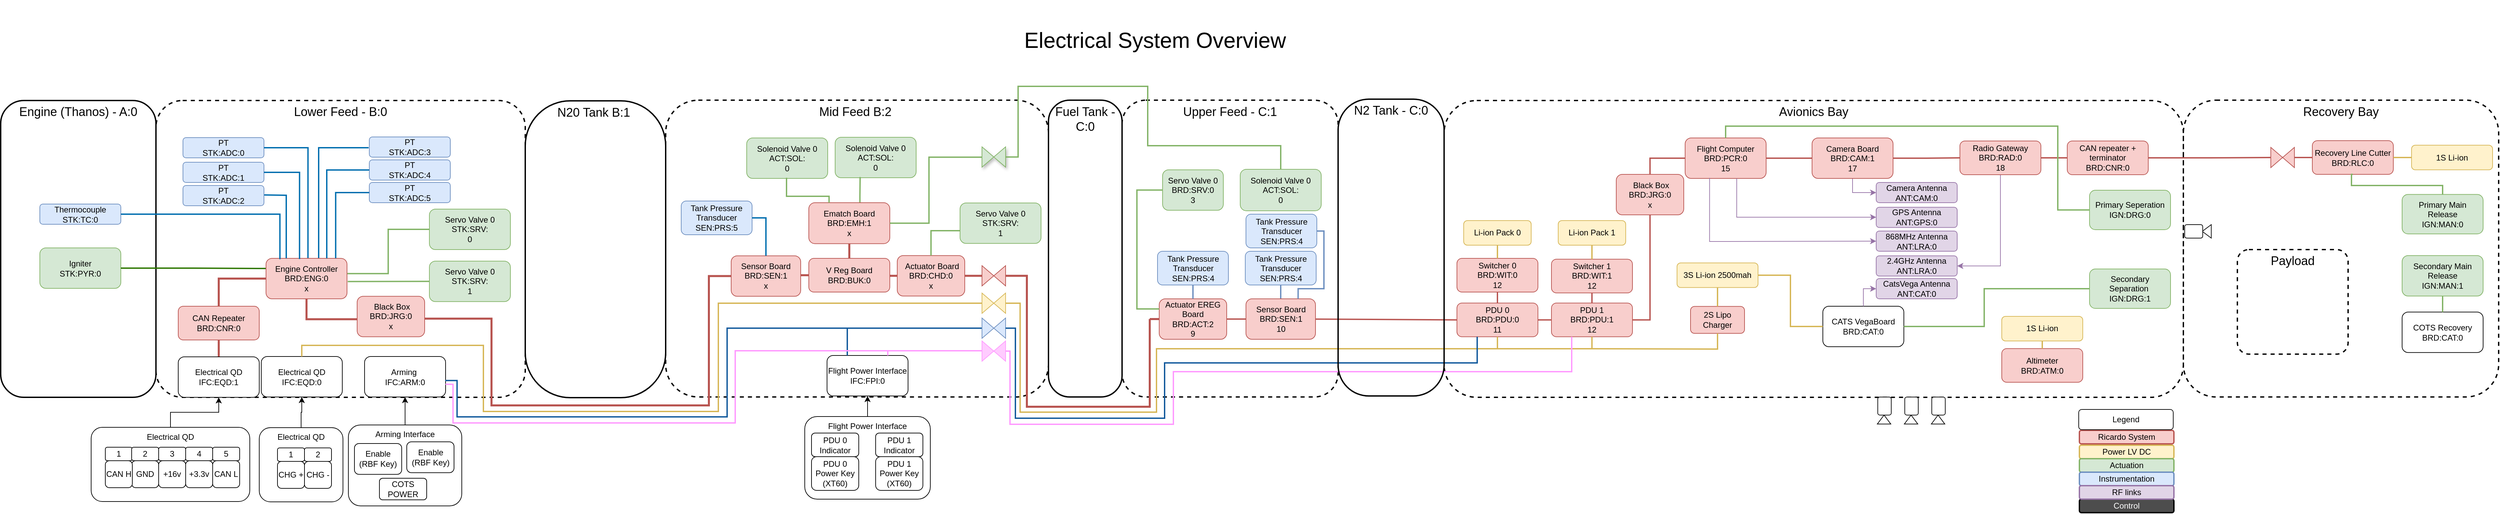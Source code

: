<mxfile version="26.0.9" pages="10">
  <diagram name="BiProp-25" id="0hrkyI8WmCUCqr5LTUta">
    <mxGraphModel dx="4234" dy="1434" grid="0" gridSize="10" guides="1" tooltips="1" connect="1" arrows="1" fold="1" page="1" pageScale="1" pageWidth="827" pageHeight="1169" math="0" shadow="0">
      <root>
        <mxCell id="dcJwzwdMbtJpe3EE9kzq-0" />
        <mxCell id="dcJwzwdMbtJpe3EE9kzq-1" parent="dcJwzwdMbtJpe3EE9kzq-0" />
        <mxCell id="YVdUGCF7gDiXkU5oiatV-10" value="&lt;font style=&quot;font-size: 18px;&quot;&gt;Recovery Bay&lt;/font&gt;" style="rounded=1;whiteSpace=wrap;html=1;fillColor=none;strokeWidth=2;verticalAlign=top;dashed=1;arcSize=11;" parent="dcJwzwdMbtJpe3EE9kzq-1" vertex="1">
          <mxGeometry x="2042" y="400.5" width="467" height="440" as="geometry" />
        </mxCell>
        <mxCell id="dcJwzwdMbtJpe3EE9kzq-4" value="&lt;font style=&quot;font-size: 18px&quot;&gt;Engine (Thanos) - A:0&lt;/font&gt;" style="rounded=1;whiteSpace=wrap;html=1;fillColor=none;strokeWidth=2;verticalAlign=top;dashed=0;" parent="dcJwzwdMbtJpe3EE9kzq-1" vertex="1">
          <mxGeometry x="-1191" y="401" width="230" height="440" as="geometry" />
        </mxCell>
        <mxCell id="FmU8oQAYj4ICX64kwXoj-22" value="&lt;font style=&quot;font-size: 18px;&quot;&gt;Avionics Bay&lt;/font&gt;" style="rounded=1;whiteSpace=wrap;html=1;fillColor=none;strokeWidth=2;verticalAlign=top;dashed=1;arcSize=11;" parent="dcJwzwdMbtJpe3EE9kzq-1" vertex="1">
          <mxGeometry x="947" y="401" width="1095" height="440" as="geometry" />
        </mxCell>
        <mxCell id="1Q90PBOdh79-dPxGQ-f2-21" value="&lt;font style=&quot;font-size: 18px&quot;&gt;Fuel Tank - C:0&lt;/font&gt;" style="rounded=1;whiteSpace=wrap;html=1;fillColor=none;strokeWidth=2;verticalAlign=top;dashed=0;arcSize=29;" parent="dcJwzwdMbtJpe3EE9kzq-1" vertex="1">
          <mxGeometry x="361" y="400.5" width="109" height="440" as="geometry" />
        </mxCell>
        <mxCell id="_C2yABqIyW3yVNZQ0sBL-0" value="&lt;span style=&quot;font-size: 18px;&quot;&gt;Mid Feed B:2&amp;nbsp;&lt;/span&gt;" style="rounded=1;whiteSpace=wrap;html=1;fillColor=none;strokeWidth=2;verticalAlign=top;dashed=1;arcSize=11;" parent="dcJwzwdMbtJpe3EE9kzq-1" vertex="1">
          <mxGeometry x="-206" y="400.5" width="567" height="440" as="geometry" />
        </mxCell>
        <mxCell id="1Q90PBOdh79-dPxGQ-f2-23" value="&lt;font style=&quot;font-size: 18px&quot;&gt;Upper Feed - C:1&lt;/font&gt;" style="rounded=1;whiteSpace=wrap;html=1;fillColor=none;strokeWidth=2;verticalAlign=top;dashed=1;arcSize=11;" parent="dcJwzwdMbtJpe3EE9kzq-1" vertex="1">
          <mxGeometry x="470" y="400.5" width="320" height="440" as="geometry" />
        </mxCell>
        <mxCell id="dcJwzwdMbtJpe3EE9kzq-3" value="&lt;span style=&quot;font-size: 18px;&quot;&gt;N20 Tank B:1&amp;nbsp;&lt;/span&gt;" style="rounded=1;whiteSpace=wrap;html=1;fillColor=none;strokeWidth=2;verticalAlign=top;dashed=0;arcSize=32;" parent="dcJwzwdMbtJpe3EE9kzq-1" vertex="1">
          <mxGeometry x="-414" y="401.5" width="208" height="440" as="geometry" />
        </mxCell>
        <mxCell id="dcJwzwdMbtJpe3EE9kzq-7" value="&lt;font style=&quot;font-size: 18px&quot;&gt;Lower Feed - B:0&lt;/font&gt;" style="rounded=1;whiteSpace=wrap;html=1;fillColor=none;strokeWidth=2;verticalAlign=top;dashed=1;arcSize=9;" parent="dcJwzwdMbtJpe3EE9kzq-1" vertex="1">
          <mxGeometry x="-961" y="401" width="547" height="440" as="geometry" />
        </mxCell>
        <mxCell id="dcJwzwdMbtJpe3EE9kzq-12" value="" style="edgeStyle=orthogonalEdgeStyle;rounded=0;orthogonalLoop=1;jettySize=auto;html=1;strokeWidth=3;endArrow=none;endFill=0;fillColor=#f8cecc;strokeColor=#b85450;exitX=0;exitY=0.5;exitDx=0;exitDy=0;entryX=0.5;entryY=0;entryDx=0;entryDy=0;" parent="dcJwzwdMbtJpe3EE9kzq-1" source="goBH3Bv3jyzzZxUNNsZa-0" target="dcJwzwdMbtJpe3EE9kzq-73" edge="1">
          <mxGeometry relative="1" as="geometry">
            <mxPoint x="-851.0" y="671" as="sourcePoint" />
          </mxGeometry>
        </mxCell>
        <mxCell id="dcJwzwdMbtJpe3EE9kzq-15" value="Flight Computer&lt;br&gt;BRD:PCR:0&lt;br&gt;15" style="rounded=1;whiteSpace=wrap;html=1;fillColor=#f8cecc;strokeColor=#b85450;" parent="dcJwzwdMbtJpe3EE9kzq-1" vertex="1">
          <mxGeometry x="1304" y="456.5" width="120" height="60" as="geometry" />
        </mxCell>
        <mxCell id="dcJwzwdMbtJpe3EE9kzq-19" value="Igniter&lt;br&gt;STK:PYR:0" style="rounded=1;whiteSpace=wrap;html=1;fillColor=#d5e8d4;strokeColor=#82b366;" parent="dcJwzwdMbtJpe3EE9kzq-1" vertex="1">
          <mxGeometry x="-1133" y="619.5" width="120" height="60" as="geometry" />
        </mxCell>
        <mxCell id="dcJwzwdMbtJpe3EE9kzq-21" value="PT&lt;br&gt;STK:ADC:0" style="rounded=1;whiteSpace=wrap;html=1;fillColor=#dae8fc;strokeColor=#6c8ebf;" parent="dcJwzwdMbtJpe3EE9kzq-1" vertex="1">
          <mxGeometry x="-921" y="456" width="120" height="30" as="geometry" />
        </mxCell>
        <mxCell id="dcJwzwdMbtJpe3EE9kzq-31" value="CATS VegaBoard&lt;br style=&quot;border-color: var(--border-color);&quot;&gt;BRD:CAT:0&lt;br style=&quot;border-color: var(--border-color);&quot;&gt;" style="rounded=1;whiteSpace=wrap;html=1;" parent="dcJwzwdMbtJpe3EE9kzq-1" vertex="1">
          <mxGeometry x="1508" y="706" width="120" height="60" as="geometry" />
        </mxCell>
        <mxCell id="dcJwzwdMbtJpe3EE9kzq-36" value="Flight Power Interface&lt;br&gt;IFC:FPI:0" style="rounded=1;whiteSpace=wrap;html=1;" parent="dcJwzwdMbtJpe3EE9kzq-1" vertex="1">
          <mxGeometry x="33" y="779" width="120" height="60" as="geometry" />
        </mxCell>
        <mxCell id="dcJwzwdMbtJpe3EE9kzq-38" value="3S Li-ion 2500mah" style="rounded=1;whiteSpace=wrap;html=1;fillColor=#fff2cc;strokeColor=#d6b656;" parent="dcJwzwdMbtJpe3EE9kzq-1" vertex="1">
          <mxGeometry x="1292" y="641.75" width="120" height="36.5" as="geometry" />
        </mxCell>
        <mxCell id="dcJwzwdMbtJpe3EE9kzq-39" value="Ricardo System" style="rounded=1;whiteSpace=wrap;html=1;strokeWidth=2;fillColor=#f8cecc;strokeColor=#b85450;" parent="dcJwzwdMbtJpe3EE9kzq-1" vertex="1">
          <mxGeometry x="1888" y="890" width="140" height="20" as="geometry" />
        </mxCell>
        <mxCell id="dcJwzwdMbtJpe3EE9kzq-40" value="Power LV DC" style="rounded=1;whiteSpace=wrap;html=1;strokeWidth=2;fillColor=#fff2cc;strokeColor=#d6b656;" parent="dcJwzwdMbtJpe3EE9kzq-1" vertex="1">
          <mxGeometry x="1888" y="912" width="140" height="20" as="geometry" />
        </mxCell>
        <mxCell id="dcJwzwdMbtJpe3EE9kzq-41" value="Actuation" style="rounded=1;whiteSpace=wrap;html=1;strokeWidth=2;fillColor=#d5e8d4;strokeColor=#82b366;" parent="dcJwzwdMbtJpe3EE9kzq-1" vertex="1">
          <mxGeometry x="1888" y="932" width="140" height="20" as="geometry" />
        </mxCell>
        <mxCell id="dcJwzwdMbtJpe3EE9kzq-42" value="Instrumentation" style="rounded=1;whiteSpace=wrap;html=1;strokeWidth=2;fillColor=#dae8fc;strokeColor=#6c8ebf;" parent="dcJwzwdMbtJpe3EE9kzq-1" vertex="1">
          <mxGeometry x="1888" y="952" width="140" height="20" as="geometry" />
        </mxCell>
        <mxCell id="dcJwzwdMbtJpe3EE9kzq-43" value="Control" style="rounded=1;whiteSpace=wrap;html=1;strokeWidth=2;fillColor=#4D4D4D;strokeColor=#000000;fontColor=#FFFFFF;" parent="dcJwzwdMbtJpe3EE9kzq-1" vertex="1">
          <mxGeometry x="1888" y="992" width="140" height="20" as="geometry" />
        </mxCell>
        <mxCell id="dcJwzwdMbtJpe3EE9kzq-44" value="RF links" style="rounded=1;whiteSpace=wrap;html=1;strokeWidth=2;fillColor=#e1d5e7;strokeColor=#9673a6;" parent="dcJwzwdMbtJpe3EE9kzq-1" vertex="1">
          <mxGeometry x="1888" y="972" width="140" height="20" as="geometry" />
        </mxCell>
        <mxCell id="dcJwzwdMbtJpe3EE9kzq-45" value="Legend" style="rounded=1;whiteSpace=wrap;html=1;" parent="dcJwzwdMbtJpe3EE9kzq-1" vertex="1">
          <mxGeometry x="1887" y="859" width="140" height="30" as="geometry" />
        </mxCell>
        <mxCell id="dcJwzwdMbtJpe3EE9kzq-47" value="Electrical QD&lt;br&gt;IFC:EQD:0" style="rounded=1;whiteSpace=wrap;html=1;" parent="dcJwzwdMbtJpe3EE9kzq-1" vertex="1">
          <mxGeometry x="-805" y="780.5" width="120" height="60" as="geometry" />
        </mxCell>
        <mxCell id="dcJwzwdMbtJpe3EE9kzq-48" style="edgeStyle=orthogonalEdgeStyle;rounded=0;orthogonalLoop=1;jettySize=auto;html=1;entryX=0.5;entryY=1;entryDx=0;entryDy=0;fontColor=#FFFFFF;startArrow=none;startFill=0;endArrow=classic;endFill=1;strokeColor=#000000;strokeWidth=1;exitX=0.5;exitY=0;exitDx=0;exitDy=0;" parent="dcJwzwdMbtJpe3EE9kzq-1" source="dcJwzwdMbtJpe3EE9kzq-49" target="dcJwzwdMbtJpe3EE9kzq-47" edge="1">
          <mxGeometry relative="1" as="geometry">
            <mxPoint x="-708" y="901.0" as="sourcePoint" />
          </mxGeometry>
        </mxCell>
        <mxCell id="dcJwzwdMbtJpe3EE9kzq-66" style="edgeStyle=orthogonalEdgeStyle;rounded=0;orthogonalLoop=1;jettySize=auto;html=1;entryX=0.5;entryY=1;entryDx=0;entryDy=0;fontColor=#FFFFFF;startArrow=none;startFill=0;endArrow=classic;endFill=1;strokeColor=#000000;strokeWidth=1;exitX=0.5;exitY=0;exitDx=0;exitDy=0;" parent="dcJwzwdMbtJpe3EE9kzq-1" source="dcJwzwdMbtJpe3EE9kzq-85" target="dcJwzwdMbtJpe3EE9kzq-36" edge="1">
          <mxGeometry relative="1" as="geometry">
            <mxPoint x="953.0" y="886" as="sourcePoint" />
          </mxGeometry>
        </mxCell>
        <mxCell id="dcJwzwdMbtJpe3EE9kzq-67" value="&lt;font style=&quot;font-size: 32px&quot;&gt;Electrical System Overview&lt;/font&gt;" style="text;html=1;strokeColor=none;fillColor=none;align=center;verticalAlign=middle;whiteSpace=wrap;rounded=0;" parent="dcJwzwdMbtJpe3EE9kzq-1" vertex="1">
          <mxGeometry x="-86" y="252" width="1210" height="120" as="geometry" />
        </mxCell>
        <mxCell id="dcJwzwdMbtJpe3EE9kzq-68" style="edgeStyle=orthogonalEdgeStyle;rounded=0;orthogonalLoop=1;jettySize=auto;html=1;exitX=0.5;exitY=1;exitDx=0;exitDy=0;entryX=0.5;entryY=0;entryDx=0;entryDy=0;startArrow=classic;startFill=1;endArrow=none;endFill=0;" parent="dcJwzwdMbtJpe3EE9kzq-1" source="dcJwzwdMbtJpe3EE9kzq-69" target="dcJwzwdMbtJpe3EE9kzq-77" edge="1">
          <mxGeometry relative="1" as="geometry" />
        </mxCell>
        <mxCell id="dcJwzwdMbtJpe3EE9kzq-69" value="Arming&amp;nbsp;&lt;br&gt;IFC:ARM:0" style="rounded=1;whiteSpace=wrap;html=1;" parent="dcJwzwdMbtJpe3EE9kzq-1" vertex="1">
          <mxGeometry x="-652" y="780.5" width="120" height="60" as="geometry" />
        </mxCell>
        <mxCell id="dcJwzwdMbtJpe3EE9kzq-72" style="edgeStyle=orthogonalEdgeStyle;rounded=0;orthogonalLoop=1;jettySize=auto;html=1;exitX=0.5;exitY=1;exitDx=0;exitDy=0;entryX=0.5;entryY=0;entryDx=0;entryDy=0;strokeWidth=3;endArrow=none;endFill=0;fillColor=#f8cecc;strokeColor=#b85450;" parent="dcJwzwdMbtJpe3EE9kzq-1" source="dcJwzwdMbtJpe3EE9kzq-73" target="LjpUHQhr83zAfWQWI9g2-1" edge="1">
          <mxGeometry relative="1" as="geometry" />
        </mxCell>
        <mxCell id="dcJwzwdMbtJpe3EE9kzq-73" value="CAN Repeater&lt;br&gt;BRD:CNR:0" style="rounded=1;whiteSpace=wrap;html=1;fillColor=#f8cecc;strokeColor=#b85450;" parent="dcJwzwdMbtJpe3EE9kzq-1" vertex="1">
          <mxGeometry x="-928" y="706" width="120" height="50" as="geometry" />
        </mxCell>
        <mxCell id="dcJwzwdMbtJpe3EE9kzq-75" value="2S Lipo Charger" style="rounded=1;whiteSpace=wrap;html=1;fillColor=#f8cecc;strokeColor=#b85450;" parent="dcJwzwdMbtJpe3EE9kzq-1" vertex="1">
          <mxGeometry x="1312" y="706.25" width="80" height="40" as="geometry" />
        </mxCell>
        <mxCell id="dcJwzwdMbtJpe3EE9kzq-76" value="" style="group" parent="dcJwzwdMbtJpe3EE9kzq-1" connectable="0" vertex="1">
          <mxGeometry x="-477" y="882" width="350" height="120" as="geometry" />
        </mxCell>
        <mxCell id="dcJwzwdMbtJpe3EE9kzq-49" value="Electrical QD" style="rounded=1;whiteSpace=wrap;html=1;verticalAlign=top;" parent="dcJwzwdMbtJpe3EE9kzq-76" vertex="1">
          <mxGeometry x="-331" y="4" width="124" height="110" as="geometry" />
        </mxCell>
        <mxCell id="dcJwzwdMbtJpe3EE9kzq-61" value="" style="group;rotation=90;" parent="dcJwzwdMbtJpe3EE9kzq-76" vertex="1" connectable="0">
          <mxGeometry x="-304" y="34" width="80" height="60" as="geometry" />
        </mxCell>
        <mxCell id="dcJwzwdMbtJpe3EE9kzq-62" value="CHG +" style="rounded=1;whiteSpace=wrap;html=1;strokeWidth=1;" parent="dcJwzwdMbtJpe3EE9kzq-61" vertex="1">
          <mxGeometry y="20" width="40" height="40" as="geometry" />
        </mxCell>
        <mxCell id="dcJwzwdMbtJpe3EE9kzq-63" value="CHG -" style="rounded=1;whiteSpace=wrap;html=1;strokeWidth=1;" parent="dcJwzwdMbtJpe3EE9kzq-61" vertex="1">
          <mxGeometry x="40" y="20" width="40" height="40" as="geometry" />
        </mxCell>
        <mxCell id="dcJwzwdMbtJpe3EE9kzq-64" value="1" style="rounded=1;whiteSpace=wrap;html=1;strokeWidth=1;" parent="dcJwzwdMbtJpe3EE9kzq-61" vertex="1">
          <mxGeometry width="40" height="20" as="geometry" />
        </mxCell>
        <mxCell id="dcJwzwdMbtJpe3EE9kzq-65" value="2" style="rounded=1;whiteSpace=wrap;html=1;strokeWidth=1;" parent="dcJwzwdMbtJpe3EE9kzq-61" vertex="1">
          <mxGeometry x="40" width="40" height="20" as="geometry" />
        </mxCell>
        <mxCell id="dcJwzwdMbtJpe3EE9kzq-77" value="Arming Interface" style="rounded=1;whiteSpace=wrap;html=1;verticalAlign=top;" parent="dcJwzwdMbtJpe3EE9kzq-76" vertex="1">
          <mxGeometry x="-199" width="168" height="120" as="geometry" />
        </mxCell>
        <mxCell id="dcJwzwdMbtJpe3EE9kzq-78" value="Enable (RBF Key)" style="rounded=1;whiteSpace=wrap;html=1;" parent="dcJwzwdMbtJpe3EE9kzq-76" vertex="1">
          <mxGeometry x="-190" y="27.482" width="70" height="45.802" as="geometry" />
        </mxCell>
        <mxCell id="dcJwzwdMbtJpe3EE9kzq-81" value="COTS POWER" style="rounded=1;whiteSpace=wrap;html=1;" parent="dcJwzwdMbtJpe3EE9kzq-76" vertex="1">
          <mxGeometry x="-153" y="79.001" width="70" height="32.061" as="geometry" />
        </mxCell>
        <mxCell id="dcJwzwdMbtJpe3EE9kzq-82" value="Enable (RBF Key)" style="rounded=1;whiteSpace=wrap;html=1;" parent="dcJwzwdMbtJpe3EE9kzq-76" vertex="1">
          <mxGeometry x="-112.5" y="25.002" width="70" height="45.802" as="geometry" />
        </mxCell>
        <mxCell id="dcJwzwdMbtJpe3EE9kzq-108" value="Servo Valve 0&lt;br&gt;STK:SRV:&lt;br&gt;0" style="rounded=1;whiteSpace=wrap;html=1;fillColor=#d5e8d4;strokeColor=#82b366;" parent="dcJwzwdMbtJpe3EE9kzq-1" vertex="1">
          <mxGeometry x="-556" y="562" width="120" height="60" as="geometry" />
        </mxCell>
        <mxCell id="dcJwzwdMbtJpe3EE9kzq-109" value="Li-ion Pack 0" style="rounded=1;whiteSpace=wrap;html=1;fillColor=#fff2cc;strokeColor=#d6b656;rotation=0;" parent="dcJwzwdMbtJpe3EE9kzq-1" vertex="1">
          <mxGeometry x="976" y="579" width="100" height="36.5" as="geometry" />
        </mxCell>
        <mxCell id="dcJwzwdMbtJpe3EE9kzq-111" value="PDU 0&lt;br&gt;BRD:PDU:0&lt;br&gt;11" style="rounded=1;whiteSpace=wrap;html=1;fillColor=#f8cecc;strokeColor=#b85450;rotation=0;" parent="dcJwzwdMbtJpe3EE9kzq-1" vertex="1">
          <mxGeometry x="966" y="701.25" width="120" height="50" as="geometry" />
        </mxCell>
        <mxCell id="dcJwzwdMbtJpe3EE9kzq-114" value="PDU 1&lt;br&gt;BRD:PDU:1&lt;br&gt;12" style="rounded=1;whiteSpace=wrap;html=1;fillColor=#f8cecc;strokeColor=#b85450;rotation=0;" parent="dcJwzwdMbtJpe3EE9kzq-1" vertex="1">
          <mxGeometry x="1106" y="701.25" width="120" height="50" as="geometry" />
        </mxCell>
        <mxCell id="dcJwzwdMbtJpe3EE9kzq-119" value="Servo Valve 0&lt;br&gt;STK:SRV:&lt;br&gt;1" style="rounded=1;whiteSpace=wrap;html=1;fillColor=#d5e8d4;strokeColor=#82b366;" parent="dcJwzwdMbtJpe3EE9kzq-1" vertex="1">
          <mxGeometry x="-556" y="639.12" width="120" height="60" as="geometry" />
        </mxCell>
        <mxCell id="dcJwzwdMbtJpe3EE9kzq-153" value="" style="group;rotation=-180;" parent="dcJwzwdMbtJpe3EE9kzq-1" connectable="0" vertex="1">
          <mxGeometry x="2044" y="585" width="40" height="20" as="geometry" />
        </mxCell>
        <mxCell id="dcJwzwdMbtJpe3EE9kzq-154" value="" style="triangle;whiteSpace=wrap;html=1;rotation=-180;" parent="dcJwzwdMbtJpe3EE9kzq-153" vertex="1">
          <mxGeometry x="26" width="13.333" height="20" as="geometry" />
        </mxCell>
        <mxCell id="dcJwzwdMbtJpe3EE9kzq-155" value="" style="rounded=1;whiteSpace=wrap;html=1;rotation=-180;" parent="dcJwzwdMbtJpe3EE9kzq-153" vertex="1">
          <mxGeometry width="26.667" height="20" as="geometry" />
        </mxCell>
        <mxCell id="1Q90PBOdh79-dPxGQ-f2-10" value="" style="endArrow=none;html=1;rounded=0;exitX=1;exitY=0.5;exitDx=0;exitDy=0;edgeStyle=orthogonalEdgeStyle;fillColor=#1ba1e2;strokeColor=#006EAF;strokeWidth=2;entryX=0.518;entryY=0.007;entryDx=0;entryDy=0;entryPerimeter=0;" parent="dcJwzwdMbtJpe3EE9kzq-1" source="dcJwzwdMbtJpe3EE9kzq-21" target="goBH3Bv3jyzzZxUNNsZa-0" edge="1">
          <mxGeometry width="50" height="50" relative="1" as="geometry">
            <mxPoint x="-611" y="621" as="sourcePoint" />
            <mxPoint x="-781" y="506" as="targetPoint" />
          </mxGeometry>
        </mxCell>
        <mxCell id="1Q90PBOdh79-dPxGQ-f2-12" value="" style="endArrow=none;html=1;rounded=0;exitX=1;exitY=0.5;exitDx=0;exitDy=0;entryX=0;entryY=0.25;entryDx=0;entryDy=0;edgeStyle=orthogonalEdgeStyle;fillColor=#60a917;strokeColor=#2D7600;strokeWidth=2;" parent="dcJwzwdMbtJpe3EE9kzq-1" source="dcJwzwdMbtJpe3EE9kzq-19" target="goBH3Bv3jyzzZxUNNsZa-0" edge="1">
          <mxGeometry width="50" height="50" relative="1" as="geometry">
            <mxPoint x="-751" y="591" as="sourcePoint" />
            <mxPoint x="-911" y="641" as="targetPoint" />
          </mxGeometry>
        </mxCell>
        <mxCell id="1Q90PBOdh79-dPxGQ-f2-13" value="" style="endArrow=none;html=1;rounded=0;exitX=0;exitY=0.5;exitDx=0;exitDy=0;fillColor=#1ba1e2;strokeColor=#006EAF;edgeStyle=orthogonalEdgeStyle;strokeWidth=2;entryX=0.663;entryY=0.027;entryDx=0;entryDy=0;entryPerimeter=0;" parent="dcJwzwdMbtJpe3EE9kzq-1" target="goBH3Bv3jyzzZxUNNsZa-0" edge="1">
          <mxGeometry width="50" height="50" relative="1" as="geometry">
            <mxPoint x="-646" y="471" as="sourcePoint" />
            <mxPoint x="-684" y="597" as="targetPoint" />
            <Array as="points">
              <mxPoint x="-720" y="471" />
              <mxPoint x="-720" y="637" />
            </Array>
          </mxGeometry>
        </mxCell>
        <mxCell id="1Q90PBOdh79-dPxGQ-f2-16" value="" style="endArrow=none;html=1;rounded=0;fontFamily=Helvetica;fontSize=12;fontColor=default;exitX=1.009;exitY=0.572;exitDx=0;exitDy=0;edgeStyle=orthogonalEdgeStyle;fillColor=#d5e8d4;strokeColor=#82b366;strokeWidth=2;entryX=0;entryY=0.5;entryDx=0;entryDy=0;exitPerimeter=0;" parent="dcJwzwdMbtJpe3EE9kzq-1" source="goBH3Bv3jyzzZxUNNsZa-0" target="dcJwzwdMbtJpe3EE9kzq-119" edge="1">
          <mxGeometry width="50" height="50" relative="1" as="geometry">
            <mxPoint x="-724" y="631" as="sourcePoint" />
            <mxPoint x="-536" y="541" as="targetPoint" />
          </mxGeometry>
        </mxCell>
        <mxCell id="1Q90PBOdh79-dPxGQ-f2-18" value="" style="endArrow=none;html=1;rounded=0;fontFamily=Helvetica;fontSize=12;fontColor=default;entryX=1.001;entryY=0.552;entryDx=0;entryDy=0;exitX=0;exitY=0.5;exitDx=0;exitDy=0;edgeStyle=orthogonalEdgeStyle;fillColor=#f8cecc;strokeColor=#b85450;strokeWidth=3;entryPerimeter=0;" parent="dcJwzwdMbtJpe3EE9kzq-1" source="8xIa8sw3RIDJUL8BVroJ-3" target="pCKObb_t6wZMsZkqMYkT-6" edge="1">
          <mxGeometry width="50" height="50" relative="1" as="geometry">
            <mxPoint x="-142" y="676" as="sourcePoint" />
            <mxPoint x="-563" y="724.12" as="targetPoint" />
            <Array as="points">
              <mxPoint x="-142" y="661" />
              <mxPoint x="-142" y="853" />
              <mxPoint x="-464" y="853" />
              <mxPoint x="-464" y="724" />
            </Array>
          </mxGeometry>
        </mxCell>
        <mxCell id="1Q90PBOdh79-dPxGQ-f2-19" value="Solenoid Valve 0&lt;br&gt;ACT:SOL:&lt;br&gt;0" style="rounded=1;whiteSpace=wrap;html=1;fillColor=#d5e8d4;strokeColor=#82b366;" parent="dcJwzwdMbtJpe3EE9kzq-1" vertex="1">
          <mxGeometry x="45" y="455.5" width="120" height="60" as="geometry" />
        </mxCell>
        <mxCell id="1Q90PBOdh79-dPxGQ-f2-20" value="" style="endArrow=none;html=1;rounded=0;fontFamily=Helvetica;fontSize=12;fontColor=default;exitX=0.631;exitY=0.022;exitDx=0;exitDy=0;fillColor=#d5e8d4;strokeColor=#82b366;strokeWidth=2;edgeStyle=orthogonalEdgeStyle;exitPerimeter=0;entryX=0.317;entryY=0.999;entryDx=0;entryDy=0;entryPerimeter=0;" parent="dcJwzwdMbtJpe3EE9kzq-1" source="wAmORHWu6Vhh92Fx7Wa1-0" target="1Q90PBOdh79-dPxGQ-f2-19" edge="1">
          <mxGeometry width="50" height="50" relative="1" as="geometry">
            <mxPoint x="271" y="589.5" as="sourcePoint" />
            <mxPoint x="81" y="517" as="targetPoint" />
            <Array as="points">
              <mxPoint x="82" y="543" />
              <mxPoint x="82" y="543" />
              <mxPoint x="82" y="515" />
            </Array>
          </mxGeometry>
        </mxCell>
        <mxCell id="1Q90PBOdh79-dPxGQ-f2-22" value="" style="endArrow=none;html=1;rounded=0;fontFamily=Helvetica;fontSize=12;fontColor=default;fillColor=#f8cecc;strokeColor=#b85450;strokeWidth=3;exitX=0.5;exitY=0;exitDx=0;exitDy=0;entryX=0;entryY=0.5;entryDx=0;entryDy=0;edgeStyle=orthogonalEdgeStyle;" parent="dcJwzwdMbtJpe3EE9kzq-1" source="H6v3prVKZEotzRxlXCJJ-0" edge="1">
          <mxGeometry width="50" height="50" relative="1" as="geometry">
            <mxPoint x="377" y="859" as="sourcePoint" />
            <mxPoint x="511" y="725" as="targetPoint" />
            <Array as="points">
              <mxPoint x="329" y="661" />
              <mxPoint x="329" y="855" />
              <mxPoint x="511" y="855" />
            </Array>
          </mxGeometry>
        </mxCell>
        <mxCell id="1Q90PBOdh79-dPxGQ-f2-28" value="" style="endArrow=none;html=1;rounded=0;fontFamily=Helvetica;fontSize=12;fontColor=default;entryX=0;entryY=0.5;entryDx=0;entryDy=0;fillColor=#f8cecc;strokeColor=#b85450;strokeWidth=3;edgeStyle=orthogonalEdgeStyle;" parent="dcJwzwdMbtJpe3EE9kzq-1" target="pCKObb_t6wZMsZkqMYkT-1" edge="1">
          <mxGeometry width="50" height="50" relative="1" as="geometry">
            <mxPoint x="511" y="725" as="sourcePoint" />
            <mxPoint x="638" y="725" as="targetPoint" />
          </mxGeometry>
        </mxCell>
        <mxCell id="1Q90PBOdh79-dPxGQ-f2-29" value="Servo Valve 0&lt;br&gt;BRD:SRV:0&lt;br&gt;3" style="rounded=1;whiteSpace=wrap;html=1;fillColor=#d5e8d4;strokeColor=#82b366;" parent="dcJwzwdMbtJpe3EE9kzq-1" vertex="1">
          <mxGeometry x="530" y="503.75" width="90" height="60" as="geometry" />
        </mxCell>
        <mxCell id="1Q90PBOdh79-dPxGQ-f2-37" value="Tank Pressure Transducer&lt;br&gt;SEN:PRS:4" style="rounded=1;whiteSpace=wrap;html=1;fillColor=#dae8fc;strokeColor=#6c8ebf;" parent="dcJwzwdMbtJpe3EE9kzq-1" vertex="1">
          <mxGeometry x="652.5" y="624.5" width="105" height="50" as="geometry" />
        </mxCell>
        <mxCell id="1Q90PBOdh79-dPxGQ-f2-49" value="" style="endArrow=none;html=1;rounded=0;fontFamily=Helvetica;fontSize=12;fontColor=default;exitX=1;exitY=0.5;exitDx=0;exitDy=0;entryX=0;entryY=0.5;entryDx=0;entryDy=0;fillColor=#f8cecc;strokeColor=#b85450;strokeWidth=2;" parent="dcJwzwdMbtJpe3EE9kzq-1" source="dcJwzwdMbtJpe3EE9kzq-111" target="dcJwzwdMbtJpe3EE9kzq-114" edge="1">
          <mxGeometry width="50" height="50" relative="1" as="geometry">
            <mxPoint x="1136" y="639.5" as="sourcePoint" />
            <mxPoint x="1186" y="589.5" as="targetPoint" />
          </mxGeometry>
        </mxCell>
        <mxCell id="1Q90PBOdh79-dPxGQ-f2-54" value="Li-ion Pack 1" style="rounded=1;whiteSpace=wrap;html=1;fillColor=#fff2cc;strokeColor=#d6b656;rotation=0;" parent="dcJwzwdMbtJpe3EE9kzq-1" vertex="1">
          <mxGeometry x="1116" y="579" width="100" height="36.5" as="geometry" />
        </mxCell>
        <mxCell id="1Q90PBOdh79-dPxGQ-f2-95" value="" style="endArrow=none;html=1;rounded=0;fontFamily=Helvetica;fontSize=12;fontColor=default;entryX=0.5;entryY=1;entryDx=0;entryDy=0;edgeStyle=orthogonalEdgeStyle;fillColor=#fff2cc;strokeColor=#d6b656;strokeWidth=2;exitX=0.5;exitY=0;exitDx=0;exitDy=0;" parent="dcJwzwdMbtJpe3EE9kzq-1" source="H6v3prVKZEotzRxlXCJJ-4" target="dcJwzwdMbtJpe3EE9kzq-114" edge="1">
          <mxGeometry width="50" height="50" relative="1" as="geometry">
            <mxPoint x="448.5" y="770" as="sourcePoint" />
            <mxPoint x="1159" y="749.5" as="targetPoint" />
            <Array as="points">
              <mxPoint x="319" y="701" />
              <mxPoint x="319" y="863" />
              <mxPoint x="521" y="863" />
              <mxPoint x="521" y="769" />
              <mxPoint x="1166" y="769" />
            </Array>
          </mxGeometry>
        </mxCell>
        <mxCell id="H6v3prVKZEotzRxlXCJJ-0" value="" style="shape=collate;whiteSpace=wrap;html=1;rotation=90;fillColor=#f8cecc;strokeColor=#b85450;" parent="dcJwzwdMbtJpe3EE9kzq-1" vertex="1">
          <mxGeometry x="265" y="643.38" width="30" height="35" as="geometry" />
        </mxCell>
        <mxCell id="H6v3prVKZEotzRxlXCJJ-4" value="" style="shape=collate;whiteSpace=wrap;html=1;rotation=90;fillColor=#fff2cc;strokeColor=#d6b656;" parent="dcJwzwdMbtJpe3EE9kzq-1" vertex="1">
          <mxGeometry x="265" y="684" width="30" height="35" as="geometry" />
        </mxCell>
        <mxCell id="EYP0_kPkKtGt6qpwwmhJ-6" value="" style="endArrow=none;html=1;rounded=0;exitX=0.5;exitY=1;exitDx=0;exitDy=0;entryX=0.5;entryY=0;entryDx=0;entryDy=0;fillColor=#fff2cc;strokeColor=#d6b656;strokeWidth=2;edgeStyle=orthogonalEdgeStyle;" parent="dcJwzwdMbtJpe3EE9kzq-1" source="H6v3prVKZEotzRxlXCJJ-4" target="dcJwzwdMbtJpe3EE9kzq-47" edge="1">
          <mxGeometry width="50" height="50" relative="1" as="geometry">
            <mxPoint x="-137" y="761" as="sourcePoint" />
            <mxPoint x="-87" y="711" as="targetPoint" />
            <Array as="points">
              <mxPoint x="-128" y="702" />
              <mxPoint x="-128" y="862" />
              <mxPoint x="-476" y="862" />
              <mxPoint x="-476" y="764" />
              <mxPoint x="-745" y="764" />
            </Array>
          </mxGeometry>
        </mxCell>
        <mxCell id="EYP0_kPkKtGt6qpwwmhJ-19" value="" style="endArrow=none;html=1;rounded=0;entryX=0;entryY=0.5;entryDx=0;entryDy=0;fillColor=#f8cecc;strokeColor=#b85450;strokeWidth=2;exitX=1;exitY=0.5;exitDx=0;exitDy=0;" parent="dcJwzwdMbtJpe3EE9kzq-1" target="dcJwzwdMbtJpe3EE9kzq-111" edge="1">
          <mxGeometry width="50" height="50" relative="1" as="geometry">
            <mxPoint x="741" y="725" as="sourcePoint" />
            <mxPoint x="921" y="839.5" as="targetPoint" />
          </mxGeometry>
        </mxCell>
        <mxCell id="LjpUHQhr83zAfWQWI9g2-1" value="Electrical QD&lt;br&gt;IFC:EQD:1" style="rounded=1;whiteSpace=wrap;html=1;" parent="dcJwzwdMbtJpe3EE9kzq-1" vertex="1">
          <mxGeometry x="-928" y="781" width="120" height="60" as="geometry" />
        </mxCell>
        <mxCell id="LjpUHQhr83zAfWQWI9g2-3" value="Electrical QD" style="rounded=1;whiteSpace=wrap;html=1;verticalAlign=top;" parent="dcJwzwdMbtJpe3EE9kzq-1" vertex="1">
          <mxGeometry x="-1057" y="885.5" width="235" height="110" as="geometry" />
        </mxCell>
        <mxCell id="LjpUHQhr83zAfWQWI9g2-4" value="" style="group" parent="dcJwzwdMbtJpe3EE9kzq-1" vertex="1" connectable="0">
          <mxGeometry x="-1036" y="915" width="200" height="60" as="geometry" />
        </mxCell>
        <mxCell id="LjpUHQhr83zAfWQWI9g2-5" value="+16v" style="rounded=1;whiteSpace=wrap;html=1;strokeWidth=1;" parent="LjpUHQhr83zAfWQWI9g2-4" vertex="1">
          <mxGeometry x="79" y="20" width="40" height="40" as="geometry" />
        </mxCell>
        <mxCell id="LjpUHQhr83zAfWQWI9g2-6" value="GND" style="rounded=1;whiteSpace=wrap;html=1;strokeWidth=1;" parent="LjpUHQhr83zAfWQWI9g2-4" vertex="1">
          <mxGeometry x="39" y="20" width="40" height="40" as="geometry" />
        </mxCell>
        <mxCell id="LjpUHQhr83zAfWQWI9g2-7" value="+3.3v" style="rounded=1;whiteSpace=wrap;html=1;strokeWidth=1;" parent="LjpUHQhr83zAfWQWI9g2-4" vertex="1">
          <mxGeometry x="119" y="20" width="40" height="40" as="geometry" />
        </mxCell>
        <mxCell id="LjpUHQhr83zAfWQWI9g2-8" value="CAN H" style="rounded=1;whiteSpace=wrap;html=1;strokeWidth=1;" parent="LjpUHQhr83zAfWQWI9g2-4" vertex="1">
          <mxGeometry y="20" width="40" height="40" as="geometry" />
        </mxCell>
        <mxCell id="LjpUHQhr83zAfWQWI9g2-9" value="CAN L" style="rounded=1;whiteSpace=wrap;html=1;strokeWidth=1;" parent="LjpUHQhr83zAfWQWI9g2-4" vertex="1">
          <mxGeometry x="159" y="20" width="40" height="40" as="geometry" />
        </mxCell>
        <mxCell id="LjpUHQhr83zAfWQWI9g2-10" value="1" style="rounded=1;whiteSpace=wrap;html=1;strokeWidth=1;" parent="LjpUHQhr83zAfWQWI9g2-4" vertex="1">
          <mxGeometry width="40" height="20" as="geometry" />
        </mxCell>
        <mxCell id="LjpUHQhr83zAfWQWI9g2-11" value="2" style="rounded=1;whiteSpace=wrap;html=1;strokeWidth=1;" parent="LjpUHQhr83zAfWQWI9g2-4" vertex="1">
          <mxGeometry x="39" width="40" height="20" as="geometry" />
        </mxCell>
        <mxCell id="LjpUHQhr83zAfWQWI9g2-12" value="3" style="rounded=1;whiteSpace=wrap;html=1;strokeWidth=1;" parent="LjpUHQhr83zAfWQWI9g2-4" vertex="1">
          <mxGeometry x="79" width="40" height="20" as="geometry" />
        </mxCell>
        <mxCell id="LjpUHQhr83zAfWQWI9g2-13" value="4" style="rounded=1;whiteSpace=wrap;html=1;strokeWidth=1;" parent="LjpUHQhr83zAfWQWI9g2-4" vertex="1">
          <mxGeometry x="119" width="40" height="20" as="geometry" />
        </mxCell>
        <mxCell id="LjpUHQhr83zAfWQWI9g2-14" value="5" style="rounded=1;whiteSpace=wrap;html=1;strokeWidth=1;" parent="LjpUHQhr83zAfWQWI9g2-4" vertex="1">
          <mxGeometry x="159" width="40" height="20" as="geometry" />
        </mxCell>
        <mxCell id="LjpUHQhr83zAfWQWI9g2-20" value="" style="edgeStyle=orthogonalEdgeStyle;rounded=0;orthogonalLoop=1;jettySize=auto;html=1;entryX=0.5;entryY=1;entryDx=0;entryDy=0;exitX=0.5;exitY=0;exitDx=0;exitDy=0;" parent="dcJwzwdMbtJpe3EE9kzq-1" source="LjpUHQhr83zAfWQWI9g2-3" target="LjpUHQhr83zAfWQWI9g2-1" edge="1">
          <mxGeometry relative="1" as="geometry">
            <mxPoint x="-868" y="881.5" as="sourcePoint" />
          </mxGeometry>
        </mxCell>
        <mxCell id="goBH3Bv3jyzzZxUNNsZa-0" value="Engine Controller&lt;br&gt;BRD:ENG:0&lt;div&gt;x&lt;/div&gt;" style="rounded=1;whiteSpace=wrap;html=1;fillColor=#f8cecc;strokeColor=#b85450;" parent="dcJwzwdMbtJpe3EE9kzq-1" vertex="1">
          <mxGeometry x="-798" y="635" width="120" height="60" as="geometry" />
        </mxCell>
        <mxCell id="g3BNX56kVj1-1QUcaHlL-2" value="" style="endArrow=none;html=1;rounded=0;exitX=1;exitY=0.5;exitDx=0;exitDy=0;entryX=0.25;entryY=0;entryDx=0;entryDy=0;strokeWidth=2;fillColor=#1ba1e2;strokeColor=#006EAF;edgeStyle=orthogonalEdgeStyle;" parent="dcJwzwdMbtJpe3EE9kzq-1" target="goBH3Bv3jyzzZxUNNsZa-0" edge="1">
          <mxGeometry width="50" height="50" relative="1" as="geometry">
            <mxPoint x="-801" y="541" as="sourcePoint" />
            <mxPoint x="-702" y="638" as="targetPoint" />
          </mxGeometry>
        </mxCell>
        <mxCell id="a1u4LlNctv-tdac9GvH3-6" value="" style="endArrow=none;html=1;rounded=0;entryX=0.5;entryY=1;entryDx=0;entryDy=0;fillColor=#fff2cc;strokeColor=#d6b656;strokeWidth=2;" parent="dcJwzwdMbtJpe3EE9kzq-1" target="dcJwzwdMbtJpe3EE9kzq-111" edge="1">
          <mxGeometry width="50" height="50" relative="1" as="geometry">
            <mxPoint x="1026" y="770" as="sourcePoint" />
            <mxPoint x="1177" y="740" as="targetPoint" />
          </mxGeometry>
        </mxCell>
        <mxCell id="wAmORHWu6Vhh92Fx7Wa1-0" value="Ematch Board&lt;br&gt;BRD:EMH:1&lt;br&gt;x" style="rounded=1;whiteSpace=wrap;html=1;fillColor=#f8cecc;strokeColor=#b85450;" parent="dcJwzwdMbtJpe3EE9kzq-1" vertex="1">
          <mxGeometry x="6" y="552.5" width="120" height="60.75" as="geometry" />
        </mxCell>
        <mxCell id="wAmORHWu6Vhh92Fx7Wa1-3" value="Solenoid Valve 0&lt;br&gt;ACT:SOL:&lt;br&gt;0" style="rounded=1;whiteSpace=wrap;html=1;fillColor=#d5e8d4;strokeColor=#82b366;" parent="dcJwzwdMbtJpe3EE9kzq-1" vertex="1">
          <mxGeometry x="-86" y="456.5" width="120" height="60" as="geometry" />
        </mxCell>
        <mxCell id="wAmORHWu6Vhh92Fx7Wa1-4" value="Solenoid Valve 0&lt;br&gt;ACT:SOL:&lt;br&gt;0" style="rounded=1;whiteSpace=wrap;html=1;fillColor=#d5e8d4;strokeColor=#82b366;" parent="dcJwzwdMbtJpe3EE9kzq-1" vertex="1">
          <mxGeometry x="645" y="503" width="120" height="61.5" as="geometry" />
        </mxCell>
        <mxCell id="wAmORHWu6Vhh92Fx7Wa1-10" value="" style="endArrow=none;html=1;rounded=0;entryX=0.5;entryY=1;entryDx=0;entryDy=0;exitX=0.5;exitY=0;exitDx=0;exitDy=0;fillColor=#dae8fc;strokeColor=#6c8ebf;strokeWidth=2;edgeStyle=orthogonalEdgeStyle;" parent="dcJwzwdMbtJpe3EE9kzq-1" source="8xIa8sw3RIDJUL8BVroJ-2" target="1Q90PBOdh79-dPxGQ-f2-37" edge="1">
          <mxGeometry width="50" height="50" relative="1" as="geometry">
            <mxPoint x="689.5" y="695" as="sourcePoint" />
            <mxPoint x="511" y="599" as="targetPoint" />
          </mxGeometry>
        </mxCell>
        <mxCell id="FmU8oQAYj4ICX64kwXoj-1" value="" style="group" parent="dcJwzwdMbtJpe3EE9kzq-1" vertex="1" connectable="0">
          <mxGeometry x="1589" y="841" width="100" height="40" as="geometry" />
        </mxCell>
        <mxCell id="dcJwzwdMbtJpe3EE9kzq-150" value="" style="group;rotation=-90;" parent="FmU8oQAYj4ICX64kwXoj-1" connectable="0" vertex="1">
          <mxGeometry x="-10" y="10" width="40" height="20" as="geometry" />
        </mxCell>
        <mxCell id="dcJwzwdMbtJpe3EE9kzq-151" value="" style="triangle;whiteSpace=wrap;html=1;rotation=-90;" parent="dcJwzwdMbtJpe3EE9kzq-150" vertex="1">
          <mxGeometry x="13" y="13" width="13.333" height="20" as="geometry" />
        </mxCell>
        <mxCell id="dcJwzwdMbtJpe3EE9kzq-152" value="" style="rounded=1;whiteSpace=wrap;html=1;rotation=-90;" parent="dcJwzwdMbtJpe3EE9kzq-150" vertex="1">
          <mxGeometry x="7" y="-7" width="26.667" height="20" as="geometry" />
        </mxCell>
        <mxCell id="1Q90PBOdh79-dPxGQ-f2-102" value="" style="group;rotation=-90;" parent="FmU8oQAYj4ICX64kwXoj-1" connectable="0" vertex="1">
          <mxGeometry x="70" y="10" width="40" height="20" as="geometry" />
        </mxCell>
        <mxCell id="1Q90PBOdh79-dPxGQ-f2-103" value="" style="triangle;whiteSpace=wrap;html=1;rotation=-90;" parent="1Q90PBOdh79-dPxGQ-f2-102" vertex="1">
          <mxGeometry x="13" y="13" width="13.333" height="20" as="geometry" />
        </mxCell>
        <mxCell id="1Q90PBOdh79-dPxGQ-f2-104" value="" style="rounded=1;whiteSpace=wrap;html=1;rotation=-90;" parent="1Q90PBOdh79-dPxGQ-f2-102" vertex="1">
          <mxGeometry x="7" y="-7" width="26.667" height="20" as="geometry" />
        </mxCell>
        <mxCell id="1Q90PBOdh79-dPxGQ-f2-105" value="" style="group;rotation=-90;" parent="FmU8oQAYj4ICX64kwXoj-1" connectable="0" vertex="1">
          <mxGeometry x="30" y="10" width="40" height="20" as="geometry" />
        </mxCell>
        <mxCell id="1Q90PBOdh79-dPxGQ-f2-106" value="" style="triangle;whiteSpace=wrap;html=1;rotation=-90;" parent="1Q90PBOdh79-dPxGQ-f2-105" vertex="1">
          <mxGeometry x="13" y="13" width="13.333" height="20" as="geometry" />
        </mxCell>
        <mxCell id="1Q90PBOdh79-dPxGQ-f2-107" value="" style="rounded=1;whiteSpace=wrap;html=1;rotation=-90;" parent="1Q90PBOdh79-dPxGQ-f2-105" vertex="1">
          <mxGeometry x="7" y="-7" width="26.667" height="20" as="geometry" />
        </mxCell>
        <mxCell id="FmU8oQAYj4ICX64kwXoj-8" style="edgeStyle=orthogonalEdgeStyle;rounded=0;orthogonalLoop=1;jettySize=auto;html=1;entryX=0;entryY=0.5;entryDx=0;entryDy=0;fillColor=#e1d5e7;strokeColor=#9673a6;exitX=0.5;exitY=1;exitDx=0;exitDy=0;" parent="dcJwzwdMbtJpe3EE9kzq-1" source="dcJwzwdMbtJpe3EE9kzq-163" target="dcJwzwdMbtJpe3EE9kzq-96" edge="1">
          <mxGeometry relative="1" as="geometry">
            <Array as="points">
              <mxPoint x="1552" y="538" />
            </Array>
          </mxGeometry>
        </mxCell>
        <mxCell id="FmU8oQAYj4ICX64kwXoj-18" style="edgeStyle=orthogonalEdgeStyle;rounded=0;orthogonalLoop=1;jettySize=auto;html=1;entryX=1;entryY=0.5;entryDx=0;entryDy=0;fillColor=#e1d5e7;strokeColor=#9673a6;exitX=0.5;exitY=1;exitDx=0;exitDy=0;" parent="dcJwzwdMbtJpe3EE9kzq-1" source="FmU8oQAYj4ICX64kwXoj-14" target="YVdUGCF7gDiXkU5oiatV-4" edge="1">
          <mxGeometry relative="1" as="geometry" />
        </mxCell>
        <mxCell id="FmU8oQAYj4ICX64kwXoj-14" value="Radio Gateway&lt;br&gt;BRD:RAD:0&lt;br&gt;18" style="rounded=1;whiteSpace=wrap;html=1;fillColor=#f8cecc;strokeColor=#b85450;" parent="dcJwzwdMbtJpe3EE9kzq-1" vertex="1">
          <mxGeometry x="1711" y="461" width="120" height="50" as="geometry" />
        </mxCell>
        <mxCell id="wQ2a86ls9r8ZarPElZwC-0" value="Thermocouple&lt;br&gt;STK:TC:0" style="rounded=1;whiteSpace=wrap;html=1;fillColor=#dae8fc;strokeColor=#6c8ebf;" parent="dcJwzwdMbtJpe3EE9kzq-1" vertex="1">
          <mxGeometry x="-1133" y="554.5" width="120" height="30" as="geometry" />
        </mxCell>
        <mxCell id="wQ2a86ls9r8ZarPElZwC-1" value="PT&lt;br&gt;STK:ADC:1" style="rounded=1;whiteSpace=wrap;html=1;fillColor=#dae8fc;strokeColor=#6c8ebf;" parent="dcJwzwdMbtJpe3EE9kzq-1" vertex="1">
          <mxGeometry x="-921" y="492.5" width="120" height="30" as="geometry" />
        </mxCell>
        <mxCell id="wQ2a86ls9r8ZarPElZwC-2" value="PT&lt;br&gt;STK:ADC:2" style="rounded=1;whiteSpace=wrap;html=1;fillColor=#dae8fc;strokeColor=#6c8ebf;" parent="dcJwzwdMbtJpe3EE9kzq-1" vertex="1">
          <mxGeometry x="-921" y="527" width="120" height="30" as="geometry" />
        </mxCell>
        <mxCell id="wQ2a86ls9r8ZarPElZwC-4" value="" style="endArrow=none;html=1;rounded=0;exitX=0.5;exitY=1;exitDx=0;exitDy=0;fillColor=#e1d5e7;strokeColor=light-dark(#11599c, #9577a3);strokeWidth=2;entryX=0.996;entryY=0.593;entryDx=0;entryDy=0;entryPerimeter=0;edgeStyle=orthogonalEdgeStyle;" parent="dcJwzwdMbtJpe3EE9kzq-1" source="wQ2a86ls9r8ZarPElZwC-5" target="dcJwzwdMbtJpe3EE9kzq-69" edge="1">
          <mxGeometry width="50" height="50" relative="1" as="geometry">
            <mxPoint x="325" y="854" as="sourcePoint" />
            <mxPoint x="-44" y="816" as="targetPoint" />
            <Array as="points">
              <mxPoint x="-115" y="738" />
              <mxPoint x="-115" y="870" />
              <mxPoint x="-515" y="870" />
              <mxPoint x="-515" y="816" />
            </Array>
          </mxGeometry>
        </mxCell>
        <mxCell id="wQ2a86ls9r8ZarPElZwC-5" value="" style="shape=collate;whiteSpace=wrap;html=1;rotation=90;fillColor=#dae8fc;strokeColor=#6c8ebf;" parent="dcJwzwdMbtJpe3EE9kzq-1" vertex="1">
          <mxGeometry x="265" y="721" width="30" height="35" as="geometry" />
        </mxCell>
        <mxCell id="dcJwzwdMbtJpe3EE9kzq-85" value="Flight Power Interface" style="rounded=1;whiteSpace=wrap;html=1;verticalAlign=top;" parent="dcJwzwdMbtJpe3EE9kzq-1" vertex="1">
          <mxGeometry y="869.5" width="186" height="122.5" as="geometry" />
        </mxCell>
        <mxCell id="dcJwzwdMbtJpe3EE9kzq-86" value="PDU 0 Power Key&lt;br&gt;(XT60)" style="rounded=1;whiteSpace=wrap;html=1;" parent="dcJwzwdMbtJpe3EE9kzq-1" vertex="1">
          <mxGeometry x="10" y="929" width="70" height="50" as="geometry" />
        </mxCell>
        <mxCell id="dcJwzwdMbtJpe3EE9kzq-90" value="PDU 1 Power Key (XT60)" style="rounded=1;whiteSpace=wrap;html=1;" parent="dcJwzwdMbtJpe3EE9kzq-1" vertex="1">
          <mxGeometry x="105" y="929" width="70" height="50" as="geometry" />
        </mxCell>
        <mxCell id="dcJwzwdMbtJpe3EE9kzq-91" value="PDU 1 Indicator" style="rounded=1;whiteSpace=wrap;html=1;" parent="dcJwzwdMbtJpe3EE9kzq-1" vertex="1">
          <mxGeometry x="105" y="894" width="70" height="35" as="geometry" />
        </mxCell>
        <mxCell id="dcJwzwdMbtJpe3EE9kzq-87" value="PDU 0 Indicator" style="rounded=1;whiteSpace=wrap;html=1;" parent="dcJwzwdMbtJpe3EE9kzq-1" vertex="1">
          <mxGeometry x="10" y="894" width="70" height="35" as="geometry" />
        </mxCell>
        <mxCell id="wQ2a86ls9r8ZarPElZwC-9" value="" style="endArrow=none;html=1;rounded=0;fillColor=#e1d5e7;strokeColor=light-dark(#11599c, #9577a3);strokeWidth=2;entryX=0.5;entryY=0;entryDx=0;entryDy=0;exitX=0.25;exitY=1;exitDx=0;exitDy=0;edgeStyle=orthogonalEdgeStyle;" parent="dcJwzwdMbtJpe3EE9kzq-1" source="dcJwzwdMbtJpe3EE9kzq-111" target="wQ2a86ls9r8ZarPElZwC-5" edge="1">
          <mxGeometry width="50" height="50" relative="1" as="geometry">
            <mxPoint x="803" y="976" as="sourcePoint" />
            <mxPoint x="327" y="989" as="targetPoint" />
            <Array as="points">
              <mxPoint x="996" y="790" />
              <mxPoint x="533" y="790" />
              <mxPoint x="533" y="872" />
              <mxPoint x="312" y="872" />
              <mxPoint x="312" y="739" />
            </Array>
          </mxGeometry>
        </mxCell>
        <mxCell id="wQ2a86ls9r8ZarPElZwC-13" value="" style="endArrow=none;html=1;rounded=0;entryX=0.5;entryY=1;entryDx=0;entryDy=0;fillColor=#fff2cc;strokeColor=#d6b656;strokeWidth=2;edgeStyle=orthogonalEdgeStyle;" parent="dcJwzwdMbtJpe3EE9kzq-1" target="dcJwzwdMbtJpe3EE9kzq-75" edge="1">
          <mxGeometry width="50" height="50" relative="1" as="geometry">
            <mxPoint x="1166" y="769" as="sourcePoint" />
            <mxPoint x="1036" y="759" as="targetPoint" />
          </mxGeometry>
        </mxCell>
        <mxCell id="wQ2a86ls9r8ZarPElZwC-16" value="" style="endArrow=none;html=1;rounded=0;fillColor=#e1d5e7;strokeColor=light-dark(#11599c, #9577a3);strokeWidth=2;entryX=0.25;entryY=0;entryDx=0;entryDy=0;" parent="dcJwzwdMbtJpe3EE9kzq-1" target="dcJwzwdMbtJpe3EE9kzq-36" edge="1">
          <mxGeometry width="50" height="50" relative="1" as="geometry">
            <mxPoint x="63" y="738" as="sourcePoint" />
            <mxPoint x="170.8" y="792.75" as="targetPoint" />
          </mxGeometry>
        </mxCell>
        <mxCell id="wQ2a86ls9r8ZarPElZwC-18" value="" style="endArrow=none;html=1;rounded=0;exitX=1;exitY=0.5;exitDx=0;exitDy=0;entryX=0.172;entryY=0.02;entryDx=0;entryDy=0;strokeWidth=2;fillColor=#1ba1e2;strokeColor=#006EAF;entryPerimeter=0;edgeStyle=orthogonalEdgeStyle;" parent="dcJwzwdMbtJpe3EE9kzq-1" source="wQ2a86ls9r8ZarPElZwC-0" target="goBH3Bv3jyzzZxUNNsZa-0" edge="1">
          <mxGeometry width="50" height="50" relative="1" as="geometry">
            <mxPoint x="-989" y="562" as="sourcePoint" />
            <mxPoint x="-916" y="653" as="targetPoint" />
          </mxGeometry>
        </mxCell>
        <mxCell id="wQ2a86ls9r8ZarPElZwC-19" value="" style="endArrow=none;html=1;rounded=0;fontFamily=Helvetica;fontSize=12;fontColor=default;edgeStyle=orthogonalEdgeStyle;fillColor=#d5e8d4;strokeColor=#82b366;strokeWidth=2;entryX=0;entryY=0.5;entryDx=0;entryDy=0;exitX=1.005;exitY=0.377;exitDx=0;exitDy=0;exitPerimeter=0;" parent="dcJwzwdMbtJpe3EE9kzq-1" source="goBH3Bv3jyzzZxUNNsZa-0" target="dcJwzwdMbtJpe3EE9kzq-108" edge="1">
          <mxGeometry width="50" height="50" relative="1" as="geometry">
            <mxPoint x="-638" y="655" as="sourcePoint" />
            <mxPoint x="-513" y="814.24" as="targetPoint" />
          </mxGeometry>
        </mxCell>
        <mxCell id="wQ2a86ls9r8ZarPElZwC-23" value="" style="shape=collate;whiteSpace=wrap;html=1;rotation=90;fillColor=#FFCCFF;strokeColor=#FF99FF;" parent="dcJwzwdMbtJpe3EE9kzq-1" vertex="1">
          <mxGeometry x="265" y="755" width="30" height="35" as="geometry" />
        </mxCell>
        <mxCell id="wQ2a86ls9r8ZarPElZwC-26" value="" style="endArrow=none;html=1;rounded=0;fillColor=#e1d5e7;strokeColor=light-dark(#FF99FF,#9577A3);strokeWidth=2;entryX=0.75;entryY=0;entryDx=0;entryDy=0;" parent="dcJwzwdMbtJpe3EE9kzq-1" target="dcJwzwdMbtJpe3EE9kzq-36" edge="1">
          <mxGeometry width="50" height="50" relative="1" as="geometry">
            <mxPoint x="123" y="771" as="sourcePoint" />
            <mxPoint x="225" y="781" as="targetPoint" />
          </mxGeometry>
        </mxCell>
        <mxCell id="wQ2a86ls9r8ZarPElZwC-29" value="PT&lt;br&gt;STK:ADC:3" style="rounded=1;whiteSpace=wrap;html=1;fillColor=#dae8fc;strokeColor=#6c8ebf;" parent="dcJwzwdMbtJpe3EE9kzq-1" vertex="1">
          <mxGeometry x="-645" y="455" width="120" height="30" as="geometry" />
        </mxCell>
        <mxCell id="wQ2a86ls9r8ZarPElZwC-30" value="PT&lt;br&gt;STK:ADC:4" style="rounded=1;whiteSpace=wrap;html=1;fillColor=#dae8fc;strokeColor=#6c8ebf;" parent="dcJwzwdMbtJpe3EE9kzq-1" vertex="1">
          <mxGeometry x="-645" y="489" width="120" height="30" as="geometry" />
        </mxCell>
        <mxCell id="wQ2a86ls9r8ZarPElZwC-31" value="PT&lt;br&gt;STK:ADC:5" style="rounded=1;whiteSpace=wrap;html=1;fillColor=#dae8fc;strokeColor=#6c8ebf;" parent="dcJwzwdMbtJpe3EE9kzq-1" vertex="1">
          <mxGeometry x="-645" y="522.5" width="120" height="30" as="geometry" />
        </mxCell>
        <mxCell id="wQ2a86ls9r8ZarPElZwC-32" value="" style="endArrow=none;html=1;rounded=0;exitX=0;exitY=0.5;exitDx=0;exitDy=0;fillColor=#1ba1e2;strokeColor=#006EAF;edgeStyle=orthogonalEdgeStyle;strokeWidth=2;entryX=0.75;entryY=0;entryDx=0;entryDy=0;" parent="dcJwzwdMbtJpe3EE9kzq-1" source="wQ2a86ls9r8ZarPElZwC-30" target="goBH3Bv3jyzzZxUNNsZa-0" edge="1">
          <mxGeometry width="50" height="50" relative="1" as="geometry">
            <mxPoint x="-616" y="430.5" as="sourcePoint" />
            <mxPoint x="-653" y="611" as="targetPoint" />
          </mxGeometry>
        </mxCell>
        <mxCell id="wQ2a86ls9r8ZarPElZwC-33" value="" style="endArrow=none;html=1;rounded=0;entryX=0.86;entryY=-0.003;entryDx=0;entryDy=0;exitX=0;exitY=0.5;exitDx=0;exitDy=0;fillColor=#1ba1e2;strokeColor=#006EAF;edgeStyle=orthogonalEdgeStyle;strokeWidth=2;entryPerimeter=0;" parent="dcJwzwdMbtJpe3EE9kzq-1" source="wQ2a86ls9r8ZarPElZwC-31" target="goBH3Bv3jyzzZxUNNsZa-0" edge="1">
          <mxGeometry width="50" height="50" relative="1" as="geometry">
            <mxPoint x="-573" y="426" as="sourcePoint" />
            <mxPoint x="-608" y="606" as="targetPoint" />
          </mxGeometry>
        </mxCell>
        <mxCell id="wQ2a86ls9r8ZarPElZwC-34" value="" style="endArrow=none;html=1;rounded=0;exitX=1;exitY=0.5;exitDx=0;exitDy=0;entryX=0.414;entryY=0.017;entryDx=0;entryDy=0;strokeWidth=2;fillColor=#1ba1e2;strokeColor=#006EAF;entryPerimeter=0;edgeStyle=orthogonalEdgeStyle;" parent="dcJwzwdMbtJpe3EE9kzq-1" source="wQ2a86ls9r8ZarPElZwC-1" target="goBH3Bv3jyzzZxUNNsZa-0" edge="1">
          <mxGeometry width="50" height="50" relative="1" as="geometry">
            <mxPoint x="-790" y="506.5" as="sourcePoint" />
            <mxPoint x="-717" y="597.5" as="targetPoint" />
          </mxGeometry>
        </mxCell>
        <mxCell id="wQ2a86ls9r8ZarPElZwC-21" value="" style="endArrow=none;html=1;rounded=0;fillColor=#e1d5e7;strokeColor=light-dark(#FF99FF,#9577A3);strokeWidth=2;entryX=0.999;entryY=0.686;entryDx=0;entryDy=0;entryPerimeter=0;edgeStyle=orthogonalEdgeStyle;" parent="dcJwzwdMbtJpe3EE9kzq-1" target="dcJwzwdMbtJpe3EE9kzq-69" edge="1">
          <mxGeometry width="50" height="50" relative="1" as="geometry">
            <mxPoint x="262" y="772" as="sourcePoint" />
            <mxPoint x="-43" y="822.5" as="targetPoint" />
            <Array as="points">
              <mxPoint x="-103" y="772" />
              <mxPoint x="-103" y="879" />
              <mxPoint x="-521" y="879" />
              <mxPoint x="-521" y="822" />
            </Array>
          </mxGeometry>
        </mxCell>
        <mxCell id="lXDFB4Rmtjk2Z3XhB2Vo-8" value="" style="endArrow=none;html=1;rounded=0;fillColor=#e1d5e7;strokeColor=light-dark(#FF99FF,#9577A3);strokeWidth=2;entryX=0.5;entryY=0;entryDx=0;entryDy=0;edgeStyle=orthogonalEdgeStyle;exitX=0.25;exitY=1;exitDx=0;exitDy=0;" parent="dcJwzwdMbtJpe3EE9kzq-1" source="dcJwzwdMbtJpe3EE9kzq-114" target="wQ2a86ls9r8ZarPElZwC-23" edge="1">
          <mxGeometry width="50" height="50" relative="1" as="geometry">
            <mxPoint x="987" y="780.5" as="sourcePoint" />
            <mxPoint x="351" y="809.5" as="targetPoint" />
            <Array as="points">
              <mxPoint x="1136" y="803" />
              <mxPoint x="546" y="803" />
              <mxPoint x="546" y="881" />
              <mxPoint x="304" y="881" />
              <mxPoint x="304" y="773" />
            </Array>
          </mxGeometry>
        </mxCell>
        <mxCell id="lXDFB4Rmtjk2Z3XhB2Vo-13" value="" style="endArrow=none;html=1;rounded=0;fontFamily=Helvetica;fontSize=12;fontColor=default;entryX=1;entryY=0.5;entryDx=0;entryDy=0;exitX=0;exitY=0.5;exitDx=0;exitDy=0;edgeStyle=orthogonalEdgeStyle;fillColor=#f8cecc;strokeColor=#b85450;strokeWidth=3;" parent="dcJwzwdMbtJpe3EE9kzq-1" source="pCKObb_t6wZMsZkqMYkT-18" target="8xIa8sw3RIDJUL8BVroJ-3" edge="1">
          <mxGeometry width="50" height="50" relative="1" as="geometry">
            <mxPoint x="309.5" y="746.6" as="sourcePoint" />
            <mxPoint x="57" y="702.85" as="targetPoint" />
          </mxGeometry>
        </mxCell>
        <mxCell id="8xIa8sw3RIDJUL8BVroJ-2" value="Sensor Board&lt;br&gt;BRD:SEN:1&lt;br&gt;10" style="rounded=1;whiteSpace=wrap;html=1;fillColor=#f8cecc;strokeColor=#b85450;" parent="dcJwzwdMbtJpe3EE9kzq-1" vertex="1">
          <mxGeometry x="653.5" y="695" width="103" height="60" as="geometry" />
        </mxCell>
        <mxCell id="8xIa8sw3RIDJUL8BVroJ-3" value="Sensor Board&lt;br&gt;BRD:SEN:1&lt;br&gt;x" style="rounded=1;whiteSpace=wrap;html=1;fillColor=#f8cecc;strokeColor=#b85450;" parent="dcJwzwdMbtJpe3EE9kzq-1" vertex="1">
          <mxGeometry x="-109" y="631.25" width="103" height="60" as="geometry" />
        </mxCell>
        <mxCell id="pCKObb_t6wZMsZkqMYkT-0" value="" style="edgeStyle=orthogonalEdgeStyle;rounded=0;orthogonalLoop=1;jettySize=auto;html=1;strokeWidth=3;endArrow=none;endFill=0;fillColor=#f8cecc;strokeColor=#b85450;exitX=-0.001;exitY=0.566;exitDx=0;exitDy=0;entryX=0.5;entryY=1;entryDx=0;entryDy=0;exitPerimeter=0;" parent="dcJwzwdMbtJpe3EE9kzq-1" source="pCKObb_t6wZMsZkqMYkT-6" target="goBH3Bv3jyzzZxUNNsZa-0" edge="1">
          <mxGeometry relative="1" as="geometry">
            <mxPoint x="-663" y="724.12" as="sourcePoint" />
            <mxPoint x="-791" y="749.12" as="targetPoint" />
          </mxGeometry>
        </mxCell>
        <mxCell id="pCKObb_t6wZMsZkqMYkT-1" value="Actuator EREG Board&lt;br&gt;BRD:ACT:2&lt;br&gt;9" style="rounded=1;whiteSpace=wrap;html=1;fillColor=#f8cecc;strokeColor=#b85450;" parent="dcJwzwdMbtJpe3EE9kzq-1" vertex="1">
          <mxGeometry x="525" y="695" width="100" height="60" as="geometry" />
        </mxCell>
        <mxCell id="pCKObb_t6wZMsZkqMYkT-2" value="Tank Pressure Transducer&lt;br&gt;SEN:PRS:4" style="rounded=1;whiteSpace=wrap;html=1;fillColor=#dae8fc;strokeColor=#6c8ebf;" parent="dcJwzwdMbtJpe3EE9kzq-1" vertex="1">
          <mxGeometry x="522.5" y="624.5" width="105" height="50" as="geometry" />
        </mxCell>
        <mxCell id="pCKObb_t6wZMsZkqMYkT-3" value="" style="endArrow=none;html=1;rounded=0;entryX=0.5;entryY=1;entryDx=0;entryDy=0;exitX=0.5;exitY=0;exitDx=0;exitDy=0;fillColor=#dae8fc;strokeColor=#6c8ebf;strokeWidth=2;edgeStyle=orthogonalEdgeStyle;" parent="dcJwzwdMbtJpe3EE9kzq-1" source="pCKObb_t6wZMsZkqMYkT-1" target="pCKObb_t6wZMsZkqMYkT-2" edge="1">
          <mxGeometry width="50" height="50" relative="1" as="geometry">
            <mxPoint x="500.49" y="693.37" as="sourcePoint" />
            <mxPoint x="500.99" y="668.37" as="targetPoint" />
          </mxGeometry>
        </mxCell>
        <mxCell id="pCKObb_t6wZMsZkqMYkT-5" value="&amp;nbsp;Actuator Board&lt;br&gt;BRD:CHD:0&lt;div&gt;&lt;div&gt;x&lt;/div&gt;&lt;/div&gt;" style="rounded=1;whiteSpace=wrap;html=1;fillColor=#f8cecc;strokeColor=#b85450;" parent="dcJwzwdMbtJpe3EE9kzq-1" vertex="1">
          <mxGeometry x="137" y="630.88" width="100" height="60" as="geometry" />
        </mxCell>
        <mxCell id="pCKObb_t6wZMsZkqMYkT-6" value="&amp;nbsp;Black Box&lt;br&gt;BRD:JRG:0&lt;div&gt;x&lt;/div&gt;" style="rounded=1;whiteSpace=wrap;html=1;fillColor=#f8cecc;strokeColor=#b85450;" parent="dcJwzwdMbtJpe3EE9kzq-1" vertex="1">
          <mxGeometry x="-663" y="691.25" width="100" height="60" as="geometry" />
        </mxCell>
        <mxCell id="pCKObb_t6wZMsZkqMYkT-9" value="" style="endArrow=none;html=1;rounded=0;fontFamily=Helvetica;fontSize=12;fontColor=default;exitX=0.5;exitY=1;exitDx=0;exitDy=0;edgeStyle=orthogonalEdgeStyle;fillColor=#f8cecc;strokeColor=#b85450;strokeWidth=3;" parent="dcJwzwdMbtJpe3EE9kzq-1" source="H6v3prVKZEotzRxlXCJJ-0" target="pCKObb_t6wZMsZkqMYkT-5" edge="1">
          <mxGeometry width="50" height="50" relative="1" as="geometry">
            <mxPoint x="51" y="691" as="sourcePoint" />
            <mxPoint x="24" y="691" as="targetPoint" />
          </mxGeometry>
        </mxCell>
        <mxCell id="pCKObb_t6wZMsZkqMYkT-10" value="Tank Pressure Transducer&lt;br&gt;SEN:PRS:5" style="rounded=1;whiteSpace=wrap;html=1;fillColor=#dae8fc;strokeColor=#6c8ebf;" parent="dcJwzwdMbtJpe3EE9kzq-1" vertex="1">
          <mxGeometry x="-183" y="550" width="105" height="50" as="geometry" />
        </mxCell>
        <mxCell id="pCKObb_t6wZMsZkqMYkT-12" value="" style="endArrow=none;html=1;rounded=0;exitX=1;exitY=0.5;exitDx=0;exitDy=0;entryX=0.5;entryY=0;entryDx=0;entryDy=0;strokeWidth=2;fillColor=#1ba1e2;strokeColor=#006EAF;edgeStyle=orthogonalEdgeStyle;" parent="dcJwzwdMbtJpe3EE9kzq-1" source="pCKObb_t6wZMsZkqMYkT-10" target="8xIa8sw3RIDJUL8BVroJ-3" edge="1">
          <mxGeometry width="50" height="50" relative="1" as="geometry">
            <mxPoint x="-78" y="528" as="sourcePoint" />
            <mxPoint x="-45" y="622" as="targetPoint" />
          </mxGeometry>
        </mxCell>
        <mxCell id="pCKObb_t6wZMsZkqMYkT-13" value="" style="endArrow=none;html=1;rounded=0;fontFamily=Helvetica;fontSize=12;fontColor=default;entryX=0.5;entryY=1;entryDx=0;entryDy=0;exitX=0.25;exitY=0;exitDx=0;exitDy=0;fillColor=#d5e8d4;strokeColor=#82b366;strokeWidth=2;edgeStyle=orthogonalEdgeStyle;" parent="dcJwzwdMbtJpe3EE9kzq-1" source="wAmORHWu6Vhh92Fx7Wa1-0" target="wAmORHWu6Vhh92Fx7Wa1-3" edge="1">
          <mxGeometry width="50" height="50" relative="1" as="geometry">
            <mxPoint x="91" y="641" as="sourcePoint" />
            <mxPoint x="91" y="527" as="targetPoint" />
            <Array as="points">
              <mxPoint x="36" y="543" />
              <mxPoint x="-27" y="543" />
              <mxPoint x="-27" y="517" />
            </Array>
          </mxGeometry>
        </mxCell>
        <mxCell id="pCKObb_t6wZMsZkqMYkT-16" value="" style="endArrow=none;html=1;rounded=0;fontFamily=Helvetica;fontSize=12;fontColor=default;entryX=0;entryY=0.5;entryDx=0;entryDy=0;exitX=0;exitY=0.25;exitDx=0;exitDy=0;fillColor=#d5e8d4;strokeColor=#82b366;strokeWidth=2;edgeStyle=orthogonalEdgeStyle;" parent="dcJwzwdMbtJpe3EE9kzq-1" source="pCKObb_t6wZMsZkqMYkT-1" target="1Q90PBOdh79-dPxGQ-f2-29" edge="1">
          <mxGeometry width="50" height="50" relative="1" as="geometry">
            <mxPoint x="343" y="700.5" as="sourcePoint" />
            <mxPoint x="435" y="584.5" as="targetPoint" />
            <Array as="points">
              <mxPoint x="492" y="710" />
              <mxPoint x="492" y="534" />
            </Array>
          </mxGeometry>
        </mxCell>
        <mxCell id="pCKObb_t6wZMsZkqMYkT-18" value="V Reg Board&lt;br&gt;BRD:BUK:0" style="rounded=1;whiteSpace=wrap;html=1;fillColor=#f8cecc;strokeColor=#b85450;" parent="dcJwzwdMbtJpe3EE9kzq-1" vertex="1">
          <mxGeometry x="6" y="635" width="120" height="50" as="geometry" />
        </mxCell>
        <mxCell id="pCKObb_t6wZMsZkqMYkT-19" value="" style="endArrow=none;html=1;rounded=0;fontFamily=Helvetica;fontSize=12;fontColor=default;entryX=0.999;entryY=0.531;entryDx=0;entryDy=0;exitX=0;exitY=0.5;exitDx=0;exitDy=0;edgeStyle=orthogonalEdgeStyle;fillColor=#f8cecc;strokeColor=#b85450;strokeWidth=3;entryPerimeter=0;" parent="dcJwzwdMbtJpe3EE9kzq-1" source="pCKObb_t6wZMsZkqMYkT-5" target="pCKObb_t6wZMsZkqMYkT-18" edge="1">
          <mxGeometry width="50" height="50" relative="1" as="geometry">
            <mxPoint x="16" y="670" as="sourcePoint" />
            <mxPoint x="4" y="671" as="targetPoint" />
          </mxGeometry>
        </mxCell>
        <mxCell id="pCKObb_t6wZMsZkqMYkT-20" value="" style="endArrow=none;html=1;rounded=0;fontFamily=Helvetica;fontSize=12;fontColor=default;entryX=0.5;entryY=0;entryDx=0;entryDy=0;exitX=0.5;exitY=1;exitDx=0;exitDy=0;edgeStyle=orthogonalEdgeStyle;fillColor=#f8cecc;strokeColor=#b85450;strokeWidth=3;" parent="dcJwzwdMbtJpe3EE9kzq-1" source="wAmORHWu6Vhh92Fx7Wa1-0" target="pCKObb_t6wZMsZkqMYkT-18" edge="1">
          <mxGeometry width="50" height="50" relative="1" as="geometry">
            <mxPoint x="147" y="671" as="sourcePoint" />
            <mxPoint x="136" y="672" as="targetPoint" />
          </mxGeometry>
        </mxCell>
        <mxCell id="pCKObb_t6wZMsZkqMYkT-21" value="" style="endArrow=none;html=1;rounded=0;entryX=0;entryY=0.5;entryDx=0;entryDy=0;fillColor=#f8cecc;strokeColor=#b85450;strokeWidth=2;exitX=1;exitY=0.5;exitDx=0;exitDy=0;" parent="dcJwzwdMbtJpe3EE9kzq-1" source="pCKObb_t6wZMsZkqMYkT-1" target="8xIa8sw3RIDJUL8BVroJ-2" edge="1">
          <mxGeometry width="50" height="50" relative="1" as="geometry">
            <mxPoint x="751" y="735" as="sourcePoint" />
            <mxPoint x="819" y="734" as="targetPoint" />
          </mxGeometry>
        </mxCell>
        <mxCell id="pCKObb_t6wZMsZkqMYkT-23" value="Switcher 0&lt;br&gt;BRD:WIT:0&lt;br&gt;12" style="rounded=1;whiteSpace=wrap;html=1;fillColor=#f8cecc;strokeColor=#b85450;rotation=0;" parent="dcJwzwdMbtJpe3EE9kzq-1" vertex="1">
          <mxGeometry x="966" y="635" width="120" height="50" as="geometry" />
        </mxCell>
        <mxCell id="pCKObb_t6wZMsZkqMYkT-24" value="Switcher 1&lt;br&gt;BRD:WIT:1&lt;br&gt;12" style="rounded=1;whiteSpace=wrap;html=1;fillColor=#f8cecc;strokeColor=#b85450;rotation=0;" parent="dcJwzwdMbtJpe3EE9kzq-1" vertex="1">
          <mxGeometry x="1106" y="636.25" width="120" height="50" as="geometry" />
        </mxCell>
        <mxCell id="pCKObb_t6wZMsZkqMYkT-26" value="" style="endArrow=none;html=1;rounded=0;fontFamily=Helvetica;fontSize=12;fontColor=default;exitX=0.5;exitY=1;exitDx=0;exitDy=0;entryX=0.5;entryY=0;entryDx=0;entryDy=0;fillColor=#f8cecc;strokeColor=#b85450;strokeWidth=2;" parent="dcJwzwdMbtJpe3EE9kzq-1" source="pCKObb_t6wZMsZkqMYkT-23" target="dcJwzwdMbtJpe3EE9kzq-111" edge="1">
          <mxGeometry width="50" height="50" relative="1" as="geometry">
            <mxPoint x="1096" y="736" as="sourcePoint" />
            <mxPoint x="1116" y="736" as="targetPoint" />
          </mxGeometry>
        </mxCell>
        <mxCell id="pCKObb_t6wZMsZkqMYkT-27" value="" style="endArrow=none;html=1;rounded=0;fontFamily=Helvetica;fontSize=12;fontColor=default;exitX=0.5;exitY=1;exitDx=0;exitDy=0;entryX=0.5;entryY=0;entryDx=0;entryDy=0;fillColor=#f8cecc;strokeColor=#b85450;strokeWidth=2;" parent="dcJwzwdMbtJpe3EE9kzq-1" source="pCKObb_t6wZMsZkqMYkT-24" target="dcJwzwdMbtJpe3EE9kzq-114" edge="1">
          <mxGeometry width="50" height="50" relative="1" as="geometry">
            <mxPoint x="1036" y="695" as="sourcePoint" />
            <mxPoint x="1036" y="711" as="targetPoint" />
          </mxGeometry>
        </mxCell>
        <mxCell id="pCKObb_t6wZMsZkqMYkT-28" value="" style="endArrow=none;html=1;rounded=0;entryX=0.5;entryY=1;entryDx=0;entryDy=0;fillColor=#fff2cc;strokeColor=#d6b656;strokeWidth=2;exitX=0.5;exitY=0;exitDx=0;exitDy=0;" parent="dcJwzwdMbtJpe3EE9kzq-1" source="pCKObb_t6wZMsZkqMYkT-23" target="dcJwzwdMbtJpe3EE9kzq-109" edge="1">
          <mxGeometry width="50" height="50" relative="1" as="geometry">
            <mxPoint x="1036" y="780" as="sourcePoint" />
            <mxPoint x="1036" y="761" as="targetPoint" />
          </mxGeometry>
        </mxCell>
        <mxCell id="pCKObb_t6wZMsZkqMYkT-29" value="" style="endArrow=none;html=1;rounded=0;entryX=0.5;entryY=1;entryDx=0;entryDy=0;fillColor=#fff2cc;strokeColor=#d6b656;strokeWidth=2;exitX=0.5;exitY=0;exitDx=0;exitDy=0;" parent="dcJwzwdMbtJpe3EE9kzq-1" source="pCKObb_t6wZMsZkqMYkT-24" target="1Q90PBOdh79-dPxGQ-f2-54" edge="1">
          <mxGeometry width="50" height="50" relative="1" as="geometry">
            <mxPoint x="1036" y="645" as="sourcePoint" />
            <mxPoint x="1036" y="626" as="targetPoint" />
          </mxGeometry>
        </mxCell>
        <mxCell id="pCKObb_t6wZMsZkqMYkT-30" value="" style="endArrow=none;html=1;rounded=0;entryX=0.5;entryY=1;entryDx=0;entryDy=0;fillColor=#fff2cc;strokeColor=#d6b656;strokeWidth=2;exitX=0.5;exitY=0;exitDx=0;exitDy=0;edgeStyle=orthogonalEdgeStyle;" parent="dcJwzwdMbtJpe3EE9kzq-1" source="dcJwzwdMbtJpe3EE9kzq-75" target="dcJwzwdMbtJpe3EE9kzq-38" edge="1">
          <mxGeometry width="50" height="50" relative="1" as="geometry">
            <mxPoint x="1303" y="716.25" as="sourcePoint" />
            <mxPoint x="1303" y="696.25" as="targetPoint" />
          </mxGeometry>
        </mxCell>
        <mxCell id="pCKObb_t6wZMsZkqMYkT-32" value="" style="endArrow=none;html=1;rounded=0;entryX=0;entryY=0.5;entryDx=0;entryDy=0;fillColor=#fff2cc;strokeColor=#d6b656;strokeWidth=2;exitX=1;exitY=0.5;exitDx=0;exitDy=0;edgeStyle=orthogonalEdgeStyle;" parent="dcJwzwdMbtJpe3EE9kzq-1" source="dcJwzwdMbtJpe3EE9kzq-38" target="dcJwzwdMbtJpe3EE9kzq-31" edge="1">
          <mxGeometry width="50" height="50" relative="1" as="geometry">
            <mxPoint x="1387" y="720" as="sourcePoint" />
            <mxPoint x="1387" y="709" as="targetPoint" />
          </mxGeometry>
        </mxCell>
        <mxCell id="pCKObb_t6wZMsZkqMYkT-35" value="" style="endArrow=none;html=1;rounded=0;fontFamily=Helvetica;fontSize=12;fontColor=default;exitX=1;exitY=0.5;exitDx=0;exitDy=0;entryX=0.5;entryY=1;entryDx=0;entryDy=0;fillColor=#f8cecc;strokeColor=#b85450;strokeWidth=2;edgeStyle=orthogonalEdgeStyle;" parent="dcJwzwdMbtJpe3EE9kzq-1" source="dcJwzwdMbtJpe3EE9kzq-114" target="xSQlZL7LP1hv8qbYh3uS-1" edge="1">
          <mxGeometry width="50" height="50" relative="1" as="geometry">
            <mxPoint x="1096" y="736" as="sourcePoint" />
            <mxPoint x="1116" y="736" as="targetPoint" />
          </mxGeometry>
        </mxCell>
        <mxCell id="pCKObb_t6wZMsZkqMYkT-36" value="" style="endArrow=none;html=1;rounded=0;fontFamily=Helvetica;fontSize=12;fontColor=default;exitX=1;exitY=0.5;exitDx=0;exitDy=0;entryX=0;entryY=0.5;entryDx=0;entryDy=0;fillColor=#f8cecc;strokeColor=#b85450;strokeWidth=2;edgeStyle=orthogonalEdgeStyle;" parent="dcJwzwdMbtJpe3EE9kzq-1" source="dcJwzwdMbtJpe3EE9kzq-15" target="dcJwzwdMbtJpe3EE9kzq-163" edge="1">
          <mxGeometry width="50" height="50" relative="1" as="geometry">
            <mxPoint x="1395" y="767.76" as="sourcePoint" />
            <mxPoint x="1465" y="520.76" as="targetPoint" />
          </mxGeometry>
        </mxCell>
        <mxCell id="pCKObb_t6wZMsZkqMYkT-37" value="" style="endArrow=none;html=1;rounded=0;fontFamily=Helvetica;fontSize=12;fontColor=default;exitX=1;exitY=0.5;exitDx=0;exitDy=0;entryX=0;entryY=0.5;entryDx=0;entryDy=0;fillColor=#f8cecc;strokeColor=#b85450;strokeWidth=2;edgeStyle=orthogonalEdgeStyle;" parent="dcJwzwdMbtJpe3EE9kzq-1" source="dcJwzwdMbtJpe3EE9kzq-163" target="FmU8oQAYj4ICX64kwXoj-14" edge="1">
          <mxGeometry width="50" height="50" relative="1" as="geometry">
            <mxPoint x="1492" y="527" as="sourcePoint" />
            <mxPoint x="1733" y="527" as="targetPoint" />
          </mxGeometry>
        </mxCell>
        <mxCell id="dcJwzwdMbtJpe3EE9kzq-32" value="Primary Main Release&lt;br&gt;IGN:MAN:0" style="rounded=1;whiteSpace=wrap;html=1;fillColor=#d5e8d4;strokeColor=#82b366;" parent="dcJwzwdMbtJpe3EE9kzq-1" vertex="1">
          <mxGeometry x="2366" y="540.25" width="120" height="58.5" as="geometry" />
        </mxCell>
        <mxCell id="dcJwzwdMbtJpe3EE9kzq-33" value="Secondary Main Release&lt;br&gt;IGN:MAN:1" style="rounded=1;whiteSpace=wrap;html=1;fillColor=#d5e8d4;strokeColor=#82b366;" parent="dcJwzwdMbtJpe3EE9kzq-1" vertex="1">
          <mxGeometry x="2366" y="630.88" width="120" height="60" as="geometry" />
        </mxCell>
        <mxCell id="dcJwzwdMbtJpe3EE9kzq-34" value="Primary Seperation&lt;br&gt;IGN:DRG:0" style="rounded=1;whiteSpace=wrap;html=1;fillColor=#d5e8d4;strokeColor=#82b366;" parent="dcJwzwdMbtJpe3EE9kzq-1" vertex="1">
          <mxGeometry x="1903" y="534" width="120" height="58.5" as="geometry" />
        </mxCell>
        <mxCell id="dcJwzwdMbtJpe3EE9kzq-35" value="Secondary Separation&amp;nbsp;&lt;br&gt;IGN:DRG:1" style="rounded=1;whiteSpace=wrap;html=1;fillColor=#d5e8d4;strokeColor=#82b366;movable=1;resizable=1;rotatable=1;deletable=1;editable=1;locked=0;connectable=1;" parent="dcJwzwdMbtJpe3EE9kzq-1" vertex="1">
          <mxGeometry x="1903" y="650.75" width="120" height="58.5" as="geometry" />
        </mxCell>
        <mxCell id="pCKObb_t6wZMsZkqMYkT-39" value="Tank Pressure Transducer&lt;br&gt;SEN:PRS:4" style="rounded=1;whiteSpace=wrap;html=1;fillColor=#dae8fc;strokeColor=#6c8ebf;" parent="dcJwzwdMbtJpe3EE9kzq-1" vertex="1">
          <mxGeometry x="653.5" y="569.5" width="105" height="50" as="geometry" />
        </mxCell>
        <mxCell id="pCKObb_t6wZMsZkqMYkT-40" value="" style="endArrow=none;html=1;rounded=0;entryX=1;entryY=0.5;entryDx=0;entryDy=0;exitX=0.75;exitY=0;exitDx=0;exitDy=0;fillColor=#dae8fc;strokeColor=#6c8ebf;strokeWidth=2;edgeStyle=orthogonalEdgeStyle;" parent="dcJwzwdMbtJpe3EE9kzq-1" source="8xIa8sw3RIDJUL8BVroJ-2" target="pCKObb_t6wZMsZkqMYkT-39" edge="1">
          <mxGeometry width="50" height="50" relative="1" as="geometry">
            <mxPoint x="715" y="705" as="sourcePoint" />
            <mxPoint x="715" y="685" as="targetPoint" />
            <Array as="points">
              <mxPoint x="731" y="680" />
              <mxPoint x="769" y="680" />
              <mxPoint x="769" y="595" />
            </Array>
          </mxGeometry>
        </mxCell>
        <mxCell id="YVdUGCF7gDiXkU5oiatV-1" value="" style="edgeStyle=orthogonalEdgeStyle;rounded=0;orthogonalLoop=1;jettySize=auto;html=1;entryX=0;entryY=0.5;entryDx=0;entryDy=0;fillColor=#e1d5e7;strokeColor=#9673a6;exitX=0.5;exitY=0;exitDx=0;exitDy=0;" parent="dcJwzwdMbtJpe3EE9kzq-1" source="dcJwzwdMbtJpe3EE9kzq-31" target="dcJwzwdMbtJpe3EE9kzq-93" edge="1">
          <mxGeometry relative="1" as="geometry">
            <mxPoint x="1530" y="653.88" as="sourcePoint" />
            <mxPoint x="1535.12" y="406" as="targetPoint" />
            <Array as="points">
              <mxPoint x="1568" y="680" />
            </Array>
          </mxGeometry>
        </mxCell>
        <mxCell id="dcJwzwdMbtJpe3EE9kzq-163" value="Camera Board&lt;br&gt;BRD:CAM:1&lt;br&gt;17" style="rounded=1;whiteSpace=wrap;html=1;fillColor=#f8cecc;strokeColor=#b85450;" parent="dcJwzwdMbtJpe3EE9kzq-1" vertex="1">
          <mxGeometry x="1492" y="456.5" width="120" height="60" as="geometry" />
        </mxCell>
        <mxCell id="YVdUGCF7gDiXkU5oiatV-2" value="CAN repeater + terminator&lt;br&gt;BRD:CNR:0" style="rounded=1;whiteSpace=wrap;html=1;fillColor=#f8cecc;strokeColor=#b85450;" parent="dcJwzwdMbtJpe3EE9kzq-1" vertex="1">
          <mxGeometry x="1870" y="461" width="120" height="50" as="geometry" />
        </mxCell>
        <mxCell id="YVdUGCF7gDiXkU5oiatV-3" value="" style="endArrow=none;html=1;rounded=0;fontFamily=Helvetica;fontSize=12;fontColor=default;exitX=1;exitY=0.5;exitDx=0;exitDy=0;entryX=0;entryY=0.5;entryDx=0;entryDy=0;fillColor=#f8cecc;strokeColor=#b85450;strokeWidth=2;edgeStyle=orthogonalEdgeStyle;" parent="dcJwzwdMbtJpe3EE9kzq-1" source="FmU8oQAYj4ICX64kwXoj-14" target="YVdUGCF7gDiXkU5oiatV-2" edge="1">
          <mxGeometry width="50" height="50" relative="1" as="geometry">
            <mxPoint x="1649" y="497" as="sourcePoint" />
            <mxPoint x="1734" y="496" as="targetPoint" />
          </mxGeometry>
        </mxCell>
        <mxCell id="dcJwzwdMbtJpe3EE9kzq-27" value="GPS Antenna&lt;br&gt;ANT:GPS:0" style="rounded=1;whiteSpace=wrap;html=1;fillColor=#e1d5e7;strokeColor=#9673a6;" parent="dcJwzwdMbtJpe3EE9kzq-1" vertex="1">
          <mxGeometry x="1587" y="559.25" width="120" height="30" as="geometry" />
        </mxCell>
        <mxCell id="dcJwzwdMbtJpe3EE9kzq-29" value="868MHz Antenna&lt;br&gt;ANT:LRA:0" style="rounded=1;whiteSpace=wrap;html=1;fillColor=#e1d5e7;strokeColor=#9673a6;" parent="dcJwzwdMbtJpe3EE9kzq-1" vertex="1">
          <mxGeometry x="1587" y="594.5" width="120" height="30" as="geometry" />
        </mxCell>
        <mxCell id="dcJwzwdMbtJpe3EE9kzq-93" value="CatsVega Antenna&lt;br&gt;ANT:CAT:0" style="rounded=1;whiteSpace=wrap;html=1;fillColor=#e1d5e7;strokeColor=#9673a6;" parent="dcJwzwdMbtJpe3EE9kzq-1" vertex="1">
          <mxGeometry x="1587" y="665" width="120" height="30" as="geometry" />
        </mxCell>
        <mxCell id="dcJwzwdMbtJpe3EE9kzq-96" value="Camera Antenna&lt;br&gt;ANT:CAM:0" style="rounded=1;whiteSpace=wrap;html=1;fillColor=#e1d5e7;strokeColor=#9673a6;" parent="dcJwzwdMbtJpe3EE9kzq-1" vertex="1">
          <mxGeometry x="1587" y="522.5" width="120" height="30" as="geometry" />
        </mxCell>
        <mxCell id="YVdUGCF7gDiXkU5oiatV-4" value="2.4GHz Antenna&lt;br&gt;ANT:LRA:0" style="rounded=1;whiteSpace=wrap;html=1;fillColor=#e1d5e7;strokeColor=#9673a6;" parent="dcJwzwdMbtJpe3EE9kzq-1" vertex="1">
          <mxGeometry x="1587" y="631.25" width="120" height="30" as="geometry" />
        </mxCell>
        <mxCell id="YVdUGCF7gDiXkU5oiatV-6" style="edgeStyle=orthogonalEdgeStyle;rounded=0;orthogonalLoop=1;jettySize=auto;html=1;entryX=0;entryY=0.5;entryDx=0;entryDy=0;fillColor=#e1d5e7;strokeColor=#9673a6;exitX=0.302;exitY=0.988;exitDx=0;exitDy=0;exitPerimeter=0;" parent="dcJwzwdMbtJpe3EE9kzq-1" source="dcJwzwdMbtJpe3EE9kzq-15" target="dcJwzwdMbtJpe3EE9kzq-29" edge="1">
          <mxGeometry relative="1" as="geometry">
            <mxPoint x="1553" y="555" as="sourcePoint" />
            <mxPoint x="1489" y="687" as="targetPoint" />
            <Array as="points">
              <mxPoint x="1340" y="610" />
              <mxPoint x="1364" y="610" />
            </Array>
          </mxGeometry>
        </mxCell>
        <mxCell id="YVdUGCF7gDiXkU5oiatV-7" style="edgeStyle=orthogonalEdgeStyle;rounded=0;orthogonalLoop=1;jettySize=auto;html=1;entryX=0;entryY=0.5;entryDx=0;entryDy=0;fillColor=#e1d5e7;strokeColor=#9673a6;exitX=0.637;exitY=1.001;exitDx=0;exitDy=0;exitPerimeter=0;" parent="dcJwzwdMbtJpe3EE9kzq-1" source="dcJwzwdMbtJpe3EE9kzq-15" target="dcJwzwdMbtJpe3EE9kzq-27" edge="1">
          <mxGeometry relative="1" as="geometry">
            <mxPoint x="1392" y="522.99" as="sourcePoint" />
            <mxPoint x="1615" y="615.99" as="targetPoint" />
            <Array as="points">
              <mxPoint x="1380" y="574" />
              <mxPoint x="1587" y="574" />
            </Array>
          </mxGeometry>
        </mxCell>
        <mxCell id="YVdUGCF7gDiXkU5oiatV-8" value="" style="endArrow=none;html=1;rounded=0;fontFamily=Helvetica;fontSize=12;fontColor=default;entryX=0;entryY=0.5;entryDx=0;entryDy=0;exitX=1;exitY=0.5;exitDx=0;exitDy=0;fillColor=#d5e8d4;strokeColor=#82b366;strokeWidth=2;edgeStyle=orthogonalEdgeStyle;" parent="dcJwzwdMbtJpe3EE9kzq-1" source="dcJwzwdMbtJpe3EE9kzq-31" target="dcJwzwdMbtJpe3EE9kzq-35" edge="1">
          <mxGeometry width="50" height="50" relative="1" as="geometry">
            <mxPoint x="1685" y="744" as="sourcePoint" />
            <mxPoint x="1776" y="706" as="targetPoint" />
            <Array as="points">
              <mxPoint x="1747" y="736" />
              <mxPoint x="1747" y="680" />
            </Array>
          </mxGeometry>
        </mxCell>
        <mxCell id="YVdUGCF7gDiXkU5oiatV-9" value="" style="endArrow=none;html=1;rounded=0;fontFamily=Helvetica;fontSize=12;fontColor=default;entryX=0;entryY=0.5;entryDx=0;entryDy=0;exitX=0.5;exitY=0;exitDx=0;exitDy=0;fillColor=#d5e8d4;strokeColor=#82b366;strokeWidth=2;edgeStyle=orthogonalEdgeStyle;" parent="dcJwzwdMbtJpe3EE9kzq-1" source="dcJwzwdMbtJpe3EE9kzq-15" target="dcJwzwdMbtJpe3EE9kzq-34" edge="1">
          <mxGeometry width="50" height="50" relative="1" as="geometry">
            <mxPoint x="1638" y="746" as="sourcePoint" />
            <mxPoint x="1913" y="690" as="targetPoint" />
            <Array as="points">
              <mxPoint x="1364" y="439" />
              <mxPoint x="1856" y="439" />
              <mxPoint x="1856" y="563" />
            </Array>
          </mxGeometry>
        </mxCell>
        <mxCell id="YVdUGCF7gDiXkU5oiatV-12" value="Recovery Line Cutter&lt;br&gt;BRD:RLC:0" style="rounded=1;whiteSpace=wrap;html=1;fillColor=#f8cecc;strokeColor=#b85450;" parent="dcJwzwdMbtJpe3EE9kzq-1" vertex="1">
          <mxGeometry x="2233" y="460.5" width="120" height="50" as="geometry" />
        </mxCell>
        <mxCell id="YVdUGCF7gDiXkU5oiatV-13" value="" style="endArrow=none;html=1;rounded=0;fontFamily=Helvetica;fontSize=12;fontColor=default;exitX=1;exitY=0.5;exitDx=0;exitDy=0;entryX=0.5;entryY=1;entryDx=0;entryDy=0;fillColor=#f8cecc;strokeColor=#b85450;strokeWidth=2;edgeStyle=orthogonalEdgeStyle;" parent="dcJwzwdMbtJpe3EE9kzq-1" source="YVdUGCF7gDiXkU5oiatV-2" target="YVdUGCF7gDiXkU5oiatV-14" edge="1">
          <mxGeometry width="50" height="50" relative="1" as="geometry">
            <mxPoint x="2112" y="486.14" as="sourcePoint" />
            <mxPoint x="2168" y="486.14" as="targetPoint" />
          </mxGeometry>
        </mxCell>
        <mxCell id="YVdUGCF7gDiXkU5oiatV-14" value="" style="shape=collate;whiteSpace=wrap;html=1;rotation=90;fillColor=#f8cecc;strokeColor=#b85450;" parent="dcJwzwdMbtJpe3EE9kzq-1" vertex="1">
          <mxGeometry x="2174" y="468" width="30" height="35" as="geometry" />
        </mxCell>
        <mxCell id="YVdUGCF7gDiXkU5oiatV-15" value="" style="endArrow=none;html=1;rounded=0;fontFamily=Helvetica;fontSize=12;fontColor=default;exitX=0.5;exitY=0;exitDx=0;exitDy=0;entryX=0;entryY=0.5;entryDx=0;entryDy=0;fillColor=#f8cecc;strokeColor=#b85450;strokeWidth=2;edgeStyle=orthogonalEdgeStyle;" parent="dcJwzwdMbtJpe3EE9kzq-1" source="YVdUGCF7gDiXkU5oiatV-14" target="YVdUGCF7gDiXkU5oiatV-12" edge="1">
          <mxGeometry width="50" height="50" relative="1" as="geometry">
            <mxPoint x="2017" y="496" as="sourcePoint" />
            <mxPoint x="2119" y="496" as="targetPoint" />
          </mxGeometry>
        </mxCell>
        <mxCell id="YVdUGCF7gDiXkU5oiatV-16" value="" style="endArrow=none;html=1;rounded=0;fontFamily=Helvetica;fontSize=12;fontColor=default;entryX=0.5;entryY=1;entryDx=0;entryDy=0;exitX=0.5;exitY=0;exitDx=0;exitDy=0;fillColor=#d5e8d4;strokeColor=#82b366;strokeWidth=2;edgeStyle=orthogonalEdgeStyle;" parent="dcJwzwdMbtJpe3EE9kzq-1" source="dcJwzwdMbtJpe3EE9kzq-32" target="YVdUGCF7gDiXkU5oiatV-12" edge="1">
          <mxGeometry width="50" height="50" relative="1" as="geometry">
            <mxPoint x="1638" y="746" as="sourcePoint" />
            <mxPoint x="1913" y="690" as="targetPoint" />
            <Array as="points">
              <mxPoint x="2426" y="527" />
              <mxPoint x="2291" y="527" />
            </Array>
          </mxGeometry>
        </mxCell>
        <mxCell id="YVdUGCF7gDiXkU5oiatV-17" value="COTS Recovery&lt;br style=&quot;border-color: var(--border-color);&quot;&gt;BRD:CAT:0" style="rounded=1;whiteSpace=wrap;html=1;" parent="dcJwzwdMbtJpe3EE9kzq-1" vertex="1">
          <mxGeometry x="2366" y="714.63" width="120" height="60" as="geometry" />
        </mxCell>
        <mxCell id="YVdUGCF7gDiXkU5oiatV-19" value="" style="endArrow=none;html=1;rounded=0;fontFamily=Helvetica;fontSize=12;fontColor=default;entryX=0.5;entryY=0;entryDx=0;entryDy=0;fillColor=#d5e8d4;strokeColor=#82b366;strokeWidth=2;edgeStyle=orthogonalEdgeStyle;exitX=0.5;exitY=1;exitDx=0;exitDy=0;" parent="dcJwzwdMbtJpe3EE9kzq-1" source="dcJwzwdMbtJpe3EE9kzq-33" target="YVdUGCF7gDiXkU5oiatV-17" edge="1">
          <mxGeometry width="50" height="50" relative="1" as="geometry">
            <mxPoint x="2592.519" y="589.15" as="sourcePoint" />
            <mxPoint x="2544" y="719.65" as="targetPoint" />
            <Array as="points" />
          </mxGeometry>
        </mxCell>
        <mxCell id="YVdUGCF7gDiXkU5oiatV-20" value="Altimeter&lt;br&gt;BRD:ATM:0" style="rounded=1;whiteSpace=wrap;html=1;fillColor=#f8cecc;strokeColor=#b85450;" parent="dcJwzwdMbtJpe3EE9kzq-1" vertex="1">
          <mxGeometry x="1773" y="768.75" width="120" height="50" as="geometry" />
        </mxCell>
        <mxCell id="YVdUGCF7gDiXkU5oiatV-21" value="1S Li-ion" style="rounded=1;whiteSpace=wrap;html=1;fillColor=#fff2cc;strokeColor=#d6b656;" parent="dcJwzwdMbtJpe3EE9kzq-1" vertex="1">
          <mxGeometry x="1773" y="721" width="120" height="36.5" as="geometry" />
        </mxCell>
        <mxCell id="YVdUGCF7gDiXkU5oiatV-22" value="" style="endArrow=none;html=1;rounded=0;entryX=0.5;entryY=1;entryDx=0;entryDy=0;fillColor=#fff2cc;strokeColor=#d6b656;strokeWidth=2;exitX=0.5;exitY=0;exitDx=0;exitDy=0;edgeStyle=orthogonalEdgeStyle;" parent="dcJwzwdMbtJpe3EE9kzq-1" source="YVdUGCF7gDiXkU5oiatV-20" target="YVdUGCF7gDiXkU5oiatV-21" edge="1">
          <mxGeometry width="50" height="50" relative="1" as="geometry">
            <mxPoint x="1304" y="716.75" as="sourcePoint" />
            <mxPoint x="1304" y="688.75" as="targetPoint" />
          </mxGeometry>
        </mxCell>
        <mxCell id="YVdUGCF7gDiXkU5oiatV-23" value="1S Li-ion" style="rounded=1;whiteSpace=wrap;html=1;fillColor=#fff2cc;strokeColor=#d6b656;" parent="dcJwzwdMbtJpe3EE9kzq-1" vertex="1">
          <mxGeometry x="2380" y="467.25" width="120" height="36.5" as="geometry" />
        </mxCell>
        <mxCell id="YVdUGCF7gDiXkU5oiatV-24" value="" style="endArrow=none;html=1;rounded=0;entryX=0;entryY=0.5;entryDx=0;entryDy=0;fillColor=#fff2cc;strokeColor=#d6b656;strokeWidth=2;exitX=1;exitY=0.5;exitDx=0;exitDy=0;edgeStyle=orthogonalEdgeStyle;" parent="dcJwzwdMbtJpe3EE9kzq-1" source="YVdUGCF7gDiXkU5oiatV-12" target="YVdUGCF7gDiXkU5oiatV-23" edge="1">
          <mxGeometry width="50" height="50" relative="1" as="geometry">
            <mxPoint x="1843" y="779" as="sourcePoint" />
            <mxPoint x="1843" y="768" as="targetPoint" />
          </mxGeometry>
        </mxCell>
        <mxCell id="YVdUGCF7gDiXkU5oiatV-31" value="&lt;span style=&quot;font-size: 18px;&quot;&gt;Payload&lt;/span&gt;" style="rounded=1;whiteSpace=wrap;html=1;fillColor=none;strokeWidth=2;verticalAlign=top;dashed=1;arcSize=11;" parent="dcJwzwdMbtJpe3EE9kzq-1" vertex="1">
          <mxGeometry x="2122" y="622" width="164" height="155" as="geometry" />
        </mxCell>
        <mxCell id="xSQlZL7LP1hv8qbYh3uS-0" value="&lt;font style=&quot;font-size: 18px&quot;&gt;N2 Tank - C:0&lt;/font&gt;" style="rounded=1;whiteSpace=wrap;html=1;fillColor=none;strokeWidth=2;verticalAlign=top;dashed=0;arcSize=29;" vertex="1" parent="dcJwzwdMbtJpe3EE9kzq-1">
          <mxGeometry x="790" y="399" width="157" height="440" as="geometry" />
        </mxCell>
        <mxCell id="xSQlZL7LP1hv8qbYh3uS-1" value="&amp;nbsp;Black Box&lt;br&gt;BRD:JRG:0&lt;div&gt;&lt;div&gt;x&lt;/div&gt;&lt;/div&gt;" style="rounded=1;whiteSpace=wrap;html=1;fillColor=#f8cecc;strokeColor=#b85450;" vertex="1" parent="dcJwzwdMbtJpe3EE9kzq-1">
          <mxGeometry x="1202" y="510.5" width="100" height="60" as="geometry" />
        </mxCell>
        <mxCell id="xSQlZL7LP1hv8qbYh3uS-2" value="" style="endArrow=none;html=1;rounded=0;fontFamily=Helvetica;fontSize=12;fontColor=default;exitX=0.5;exitY=0;exitDx=0;exitDy=0;entryX=0;entryY=0.5;entryDx=0;entryDy=0;fillColor=#f8cecc;strokeColor=#b85450;strokeWidth=2;edgeStyle=orthogonalEdgeStyle;" edge="1" parent="dcJwzwdMbtJpe3EE9kzq-1" source="xSQlZL7LP1hv8qbYh3uS-1" target="dcJwzwdMbtJpe3EE9kzq-15">
          <mxGeometry width="50" height="50" relative="1" as="geometry">
            <mxPoint x="1236" y="736" as="sourcePoint" />
            <mxPoint x="1262" y="581" as="targetPoint" />
          </mxGeometry>
        </mxCell>
        <mxCell id="xSQlZL7LP1hv8qbYh3uS-4" value="Servo Valve 0&lt;br&gt;STK:SRV:&lt;br&gt;1" style="rounded=1;whiteSpace=wrap;html=1;fillColor=#d5e8d4;strokeColor=#82b366;" vertex="1" parent="dcJwzwdMbtJpe3EE9kzq-1">
          <mxGeometry x="230" y="552.88" width="120" height="60" as="geometry" />
        </mxCell>
        <mxCell id="xSQlZL7LP1hv8qbYh3uS-6" value="" style="shape=collate;whiteSpace=wrap;html=1;rotation=90;fillColor=#D5E8D4;strokeColor=#82B366;shadow=1;" vertex="1" parent="dcJwzwdMbtJpe3EE9kzq-1">
          <mxGeometry x="265" y="467.25" width="30" height="35" as="geometry" />
        </mxCell>
        <mxCell id="xSQlZL7LP1hv8qbYh3uS-7" value="" style="endArrow=none;html=1;rounded=0;fontFamily=Helvetica;fontSize=12;fontColor=default;exitX=1;exitY=0.5;exitDx=0;exitDy=0;fillColor=#d5e8d4;strokeColor=#82b366;strokeWidth=2;edgeStyle=orthogonalEdgeStyle;entryX=0.5;entryY=1;entryDx=0;entryDy=0;" edge="1" parent="dcJwzwdMbtJpe3EE9kzq-1" source="wAmORHWu6Vhh92Fx7Wa1-0" target="xSQlZL7LP1hv8qbYh3uS-6">
          <mxGeometry width="50" height="50" relative="1" as="geometry">
            <mxPoint x="92" y="564" as="sourcePoint" />
            <mxPoint x="93" y="525" as="targetPoint" />
            <Array as="points">
              <mxPoint x="184" y="583" />
              <mxPoint x="184" y="485" />
              <mxPoint x="263" y="485" />
            </Array>
          </mxGeometry>
        </mxCell>
        <mxCell id="xSQlZL7LP1hv8qbYh3uS-8" value="" style="endArrow=none;html=1;rounded=0;fontFamily=Helvetica;fontSize=12;fontColor=default;exitX=0.5;exitY=0;exitDx=0;exitDy=0;fillColor=#d5e8d4;strokeColor=#82b366;strokeWidth=2;edgeStyle=orthogonalEdgeStyle;" edge="1" parent="dcJwzwdMbtJpe3EE9kzq-1" source="pCKObb_t6wZMsZkqMYkT-5">
          <mxGeometry width="50" height="50" relative="1" as="geometry">
            <mxPoint x="136" y="593" as="sourcePoint" />
            <mxPoint x="230" y="594" as="targetPoint" />
            <Array as="points">
              <mxPoint x="187" y="594" />
            </Array>
          </mxGeometry>
        </mxCell>
        <mxCell id="xSQlZL7LP1hv8qbYh3uS-9" value="" style="endArrow=none;html=1;rounded=0;fontFamily=Helvetica;fontSize=12;fontColor=default;exitX=0.5;exitY=0;exitDx=0;exitDy=0;fillColor=#d5e8d4;strokeColor=#82b366;strokeWidth=2;edgeStyle=orthogonalEdgeStyle;entryX=0.5;entryY=0;entryDx=0;entryDy=0;" edge="1" parent="dcJwzwdMbtJpe3EE9kzq-1" source="xSQlZL7LP1hv8qbYh3uS-6" target="wAmORHWu6Vhh92Fx7Wa1-4">
          <mxGeometry width="50" height="50" relative="1" as="geometry">
            <mxPoint x="136" y="593" as="sourcePoint" />
            <mxPoint x="272" y="495" as="targetPoint" />
            <Array as="points">
              <mxPoint x="316" y="485" />
              <mxPoint x="316" y="380" />
              <mxPoint x="508" y="380" />
              <mxPoint x="508" y="468" />
              <mxPoint x="705" y="468" />
            </Array>
          </mxGeometry>
        </mxCell>
      </root>
    </mxGraphModel>
  </diagram>
  <diagram id="_N2xYgs5U8cSPY0KT6_d" name="Si-GSS">
    <mxGraphModel dx="1434" dy="1919" grid="1" gridSize="10" guides="1" tooltips="1" connect="1" arrows="1" fold="1" page="1" pageScale="1" pageWidth="827" pageHeight="1169" math="0" shadow="0">
      <root>
        <mxCell id="yHI9v9Wd8wPNIPrtdctR-0" />
        <mxCell id="yHI9v9Wd8wPNIPrtdctR-1" parent="yHI9v9Wd8wPNIPrtdctR-0" />
        <mxCell id="OPY_3HXEB1zHX6FziheN-0" value="&lt;span style=&quot;font-size: 32px&quot;&gt;Sporadic Impulse Ground Support System Wiring&lt;br&gt;&lt;/span&gt;" style="text;html=1;strokeColor=none;fillColor=none;align=center;verticalAlign=middle;whiteSpace=wrap;rounded=0;" parent="yHI9v9Wd8wPNIPrtdctR-1" vertex="1">
          <mxGeometry x="430" y="-20" width="1210" height="120" as="geometry" />
        </mxCell>
        <mxCell id="4EU9uTeyCGbk2HTyMmd7-0" value="" style="rounded=1;whiteSpace=wrap;html=1;fontSize=11;fillColor=none;dashed=1;absoluteArcSize=1;strokeWidth=2;" parent="yHI9v9Wd8wPNIPrtdctR-1" vertex="1">
          <mxGeometry x="540" y="210" width="860" height="470" as="geometry" />
        </mxCell>
        <mxCell id="4EU9uTeyCGbk2HTyMmd7-22" style="edgeStyle=orthogonalEdgeStyle;rounded=0;orthogonalLoop=1;jettySize=auto;html=1;entryX=0.5;entryY=1;entryDx=0;entryDy=0;endArrow=none;endFill=0;strokeWidth=2;fillColor=#f8cecc;strokeColor=#b85450;" parent="yHI9v9Wd8wPNIPrtdctR-1" source="4EU9uTeyCGbk2HTyMmd7-1" target="4EU9uTeyCGbk2HTyMmd7-10" edge="1">
          <mxGeometry relative="1" as="geometry" />
        </mxCell>
        <mxCell id="4EU9uTeyCGbk2HTyMmd7-23" style="edgeStyle=orthogonalEdgeStyle;rounded=0;orthogonalLoop=1;jettySize=auto;html=1;exitX=0.5;exitY=0;exitDx=0;exitDy=0;entryX=0.5;entryY=1;entryDx=0;entryDy=0;endArrow=none;endFill=0;strokeWidth=2;fillColor=#f8cecc;strokeColor=#b85450;" parent="yHI9v9Wd8wPNIPrtdctR-1" source="4EU9uTeyCGbk2HTyMmd7-1" target="4EU9uTeyCGbk2HTyMmd7-9" edge="1">
          <mxGeometry relative="1" as="geometry" />
        </mxCell>
        <mxCell id="4EU9uTeyCGbk2HTyMmd7-24" style="edgeStyle=orthogonalEdgeStyle;rounded=0;orthogonalLoop=1;jettySize=auto;html=1;exitX=0.5;exitY=0;exitDx=0;exitDy=0;entryX=0.5;entryY=1;entryDx=0;entryDy=0;endArrow=none;endFill=0;strokeWidth=2;fillColor=#f8cecc;strokeColor=#b85450;" parent="yHI9v9Wd8wPNIPrtdctR-1" source="4EU9uTeyCGbk2HTyMmd7-1" target="4EU9uTeyCGbk2HTyMmd7-13" edge="1">
          <mxGeometry relative="1" as="geometry" />
        </mxCell>
        <mxCell id="4EU9uTeyCGbk2HTyMmd7-25" style="edgeStyle=orthogonalEdgeStyle;rounded=0;orthogonalLoop=1;jettySize=auto;html=1;exitX=0.5;exitY=0;exitDx=0;exitDy=0;endArrow=none;endFill=0;strokeWidth=2;fillColor=#f8cecc;strokeColor=#b85450;" parent="yHI9v9Wd8wPNIPrtdctR-1" source="4EU9uTeyCGbk2HTyMmd7-1" target="4EU9uTeyCGbk2HTyMmd7-12" edge="1">
          <mxGeometry relative="1" as="geometry" />
        </mxCell>
        <mxCell id="4EU9uTeyCGbk2HTyMmd7-27" style="edgeStyle=orthogonalEdgeStyle;rounded=0;orthogonalLoop=1;jettySize=auto;html=1;exitX=0.5;exitY=0;exitDx=0;exitDy=0;entryX=0.5;entryY=0;entryDx=0;entryDy=0;endArrow=none;endFill=0;strokeWidth=2;fillColor=#f8cecc;strokeColor=#b85450;" parent="yHI9v9Wd8wPNIPrtdctR-1" source="4EU9uTeyCGbk2HTyMmd7-1" target="4EU9uTeyCGbk2HTyMmd7-20" edge="1">
          <mxGeometry relative="1" as="geometry">
            <Array as="points">
              <mxPoint x="1160" y="500" />
              <mxPoint x="810" y="500" />
            </Array>
          </mxGeometry>
        </mxCell>
        <mxCell id="4EU9uTeyCGbk2HTyMmd7-1" value="PDU&lt;br&gt;17" style="rounded=1;whiteSpace=wrap;html=1;rotation=0;fillColor=#d5e8d4;strokeColor=#82b366;" parent="yHI9v9Wd8wPNIPrtdctR-1" vertex="1">
          <mxGeometry x="1100" y="550" width="120" height="60" as="geometry" />
        </mxCell>
        <mxCell id="4EU9uTeyCGbk2HTyMmd7-2" value="IEC" style="rounded=1;whiteSpace=wrap;html=1;rotation=-90;fillColor=#dae8fc;strokeColor=#6c8ebf;" parent="yHI9v9Wd8wPNIPrtdctR-1" vertex="1">
          <mxGeometry x="1360" y="480" width="80" height="60" as="geometry" />
        </mxCell>
        <mxCell id="4EU9uTeyCGbk2HTyMmd7-35" style="edgeStyle=orthogonalEdgeStyle;rounded=0;orthogonalLoop=1;jettySize=auto;html=1;exitX=1;exitY=0.5;exitDx=0;exitDy=0;entryX=0.5;entryY=0;entryDx=0;entryDy=0;strokeWidth=2;endArrow=none;endFill=0;fillColor=#e1d5e7;strokeColor=#9673a6;" parent="yHI9v9Wd8wPNIPrtdctR-1" source="4EU9uTeyCGbk2HTyMmd7-4" target="4EU9uTeyCGbk2HTyMmd7-2" edge="1">
          <mxGeometry relative="1" as="geometry">
            <Array as="points">
              <mxPoint x="1350" y="300" />
              <mxPoint x="1350" y="510" />
            </Array>
          </mxGeometry>
        </mxCell>
        <mxCell id="4EU9uTeyCGbk2HTyMmd7-48" value="" style="edgeStyle=orthogonalEdgeStyle;rounded=0;orthogonalLoop=1;jettySize=auto;html=1;strokeWidth=2;endArrow=none;endFill=0;fillColor=#e1d5e7;strokeColor=#9673a6;" parent="yHI9v9Wd8wPNIPrtdctR-1" source="4EU9uTeyCGbk2HTyMmd7-4" target="4EU9uTeyCGbk2HTyMmd7-46" edge="1">
          <mxGeometry relative="1" as="geometry" />
        </mxCell>
        <mxCell id="4EU9uTeyCGbk2HTyMmd7-4" value="SSR1" style="rounded=1;whiteSpace=wrap;html=1;fillColor=#e1d5e7;strokeColor=#9673a6;" parent="yHI9v9Wd8wPNIPrtdctR-1" vertex="1">
          <mxGeometry x="1100" y="270" width="120" height="60" as="geometry" />
        </mxCell>
        <mxCell id="4EU9uTeyCGbk2HTyMmd7-16" style="edgeStyle=orthogonalEdgeStyle;rounded=0;orthogonalLoop=1;jettySize=auto;html=1;exitX=1;exitY=0.5;exitDx=0;exitDy=0;entryX=0;entryY=0.5;entryDx=0;entryDy=0;endArrow=none;endFill=0;fillColor=#e1d5e7;strokeColor=#9673a6;strokeWidth=2;" parent="yHI9v9Wd8wPNIPrtdctR-1" source="4EU9uTeyCGbk2HTyMmd7-5" target="4EU9uTeyCGbk2HTyMmd7-4" edge="1">
          <mxGeometry relative="1" as="geometry" />
        </mxCell>
        <mxCell id="4EU9uTeyCGbk2HTyMmd7-47" value="" style="edgeStyle=orthogonalEdgeStyle;rounded=0;orthogonalLoop=1;jettySize=auto;html=1;strokeWidth=2;endArrow=none;endFill=0;fillColor=#e1d5e7;strokeColor=#9673a6;" parent="yHI9v9Wd8wPNIPrtdctR-1" source="4EU9uTeyCGbk2HTyMmd7-5" target="4EU9uTeyCGbk2HTyMmd7-43" edge="1">
          <mxGeometry relative="1" as="geometry" />
        </mxCell>
        <mxCell id="4EU9uTeyCGbk2HTyMmd7-5" value="SSR2" style="rounded=1;whiteSpace=wrap;html=1;fillColor=#e1d5e7;strokeColor=#9673a6;" parent="yHI9v9Wd8wPNIPrtdctR-1" vertex="1">
          <mxGeometry x="920" y="270" width="120" height="60" as="geometry" />
        </mxCell>
        <mxCell id="4EU9uTeyCGbk2HTyMmd7-14" style="edgeStyle=orthogonalEdgeStyle;rounded=0;orthogonalLoop=1;jettySize=auto;html=1;exitX=0.5;exitY=0;exitDx=0;exitDy=0;endArrow=none;endFill=0;strokeWidth=2;fillColor=#ffe6cc;strokeColor=#d79b00;" parent="yHI9v9Wd8wPNIPrtdctR-1" source="4EU9uTeyCGbk2HTyMmd7-9" target="4EU9uTeyCGbk2HTyMmd7-5" edge="1">
          <mxGeometry relative="1" as="geometry" />
        </mxCell>
        <mxCell id="4EU9uTeyCGbk2HTyMmd7-38" style="edgeStyle=orthogonalEdgeStyle;rounded=0;orthogonalLoop=1;jettySize=auto;html=1;exitX=0.5;exitY=1;exitDx=0;exitDy=0;strokeWidth=2;endArrow=none;endFill=0;fillColor=#f8cecc;strokeColor=#b85450;" parent="yHI9v9Wd8wPNIPrtdctR-1" source="4EU9uTeyCGbk2HTyMmd7-9" target="4EU9uTeyCGbk2HTyMmd7-19" edge="1">
          <mxGeometry relative="1" as="geometry" />
        </mxCell>
        <mxCell id="4EU9uTeyCGbk2HTyMmd7-9" value="Runtank Heat&lt;br&gt;14" style="rounded=1;whiteSpace=wrap;html=1;fillColor=#d5e8d4;strokeColor=#82b366;" parent="yHI9v9Wd8wPNIPrtdctR-1" vertex="1">
          <mxGeometry x="920" y="390" width="120" height="60" as="geometry" />
        </mxCell>
        <mxCell id="4EU9uTeyCGbk2HTyMmd7-15" style="edgeStyle=orthogonalEdgeStyle;rounded=0;orthogonalLoop=1;jettySize=auto;html=1;exitX=0.5;exitY=0;exitDx=0;exitDy=0;entryX=0.5;entryY=1;entryDx=0;entryDy=0;endArrow=none;endFill=0;strokeWidth=2;fillColor=#ffe6cc;strokeColor=#d79b00;" parent="yHI9v9Wd8wPNIPrtdctR-1" source="4EU9uTeyCGbk2HTyMmd7-10" target="4EU9uTeyCGbk2HTyMmd7-4" edge="1">
          <mxGeometry relative="1" as="geometry" />
        </mxCell>
        <mxCell id="4EU9uTeyCGbk2HTyMmd7-10" value="Philtank Heat&lt;br&gt;15" style="rounded=1;whiteSpace=wrap;html=1;fillColor=#d5e8d4;strokeColor=#82b366;" parent="yHI9v9Wd8wPNIPrtdctR-1" vertex="1">
          <mxGeometry x="1100" y="390" width="120" height="60" as="geometry" />
        </mxCell>
        <mxCell id="4EU9uTeyCGbk2HTyMmd7-50" style="edgeStyle=orthogonalEdgeStyle;rounded=0;orthogonalLoop=1;jettySize=auto;html=1;strokeWidth=2;endArrow=none;endFill=0;fillColor=#ffe6cc;strokeColor=#d79b00;" parent="yHI9v9Wd8wPNIPrtdctR-1" source="4EU9uTeyCGbk2HTyMmd7-12" target="4EU9uTeyCGbk2HTyMmd7-45" edge="1">
          <mxGeometry relative="1" as="geometry" />
        </mxCell>
        <mxCell id="csyzZJyLnSWPBFNdwYst-9" style="edgeStyle=orthogonalEdgeStyle;rounded=0;orthogonalLoop=1;jettySize=auto;html=1;strokeWidth=2;endArrow=none;endFill=0;fillColor=#f8cecc;strokeColor=#b85450;" parent="yHI9v9Wd8wPNIPrtdctR-1" source="4EU9uTeyCGbk2HTyMmd7-12" target="csyzZJyLnSWPBFNdwYst-8" edge="1">
          <mxGeometry relative="1" as="geometry" />
        </mxCell>
        <mxCell id="4EU9uTeyCGbk2HTyMmd7-12" value="Phil Valve&lt;br&gt;12" style="rounded=1;whiteSpace=wrap;html=1;fillColor=#d5e8d4;strokeColor=#82b366;" parent="yHI9v9Wd8wPNIPrtdctR-1" vertex="1">
          <mxGeometry x="590" y="390" width="120" height="60" as="geometry" />
        </mxCell>
        <mxCell id="4EU9uTeyCGbk2HTyMmd7-49" style="edgeStyle=orthogonalEdgeStyle;rounded=0;orthogonalLoop=1;jettySize=auto;html=1;exitX=0.5;exitY=0;exitDx=0;exitDy=0;strokeWidth=2;endArrow=none;endFill=0;fillColor=#ffe6cc;strokeColor=#d79b00;" parent="yHI9v9Wd8wPNIPrtdctR-1" source="4EU9uTeyCGbk2HTyMmd7-13" target="4EU9uTeyCGbk2HTyMmd7-44" edge="1">
          <mxGeometry relative="1" as="geometry" />
        </mxCell>
        <mxCell id="4EU9uTeyCGbk2HTyMmd7-13" value="Hose Vent Valve + Hose Retract&lt;br&gt;13" style="rounded=1;whiteSpace=wrap;html=1;fillColor=#d5e8d4;strokeColor=#82b366;" parent="yHI9v9Wd8wPNIPrtdctR-1" vertex="1">
          <mxGeometry x="750" y="390" width="120" height="60" as="geometry" />
        </mxCell>
        <mxCell id="4EU9uTeyCGbk2HTyMmd7-42" value="" style="edgeStyle=orthogonalEdgeStyle;rounded=0;orthogonalLoop=1;jettySize=auto;html=1;strokeWidth=2;endArrow=none;endFill=0;fillColor=#f8cecc;strokeColor=#b85450;" parent="yHI9v9Wd8wPNIPrtdctR-1" source="4EU9uTeyCGbk2HTyMmd7-19" target="4EU9uTeyCGbk2HTyMmd7-41" edge="1">
          <mxGeometry relative="1" as="geometry" />
        </mxCell>
        <mxCell id="4EU9uTeyCGbk2HTyMmd7-19" value="Can Isolator" style="rounded=1;whiteSpace=wrap;html=1;fillColor=#d5e8d4;strokeColor=#82b366;" parent="yHI9v9Wd8wPNIPrtdctR-1" vertex="1">
          <mxGeometry x="920" y="550" width="120" height="60" as="geometry" />
        </mxCell>
        <mxCell id="4EU9uTeyCGbk2HTyMmd7-20" value="Pickle Rick Gateway&lt;br&gt;18" style="rounded=1;whiteSpace=wrap;html=1;fillColor=#d5e8d4;strokeColor=#82b366;" parent="yHI9v9Wd8wPNIPrtdctR-1" vertex="1">
          <mxGeometry x="750" y="550" width="120" height="60" as="geometry" />
        </mxCell>
        <mxCell id="4EU9uTeyCGbk2HTyMmd7-32" value="" style="edgeStyle=orthogonalEdgeStyle;rounded=0;orthogonalLoop=1;jettySize=auto;html=1;endArrow=none;endFill=0;fillColor=#e1d5e7;strokeColor=#9673a6;strokeWidth=2;" parent="yHI9v9Wd8wPNIPrtdctR-1" source="4EU9uTeyCGbk2HTyMmd7-30" target="4EU9uTeyCGbk2HTyMmd7-2" edge="1">
          <mxGeometry relative="1" as="geometry" />
        </mxCell>
        <mxCell id="4EU9uTeyCGbk2HTyMmd7-36" value="" style="edgeStyle=orthogonalEdgeStyle;rounded=0;orthogonalLoop=1;jettySize=auto;html=1;exitX=0;exitY=0.5;exitDx=0;exitDy=0;strokeWidth=2;endArrow=none;endFill=0;fillColor=#fff2cc;strokeColor=#d6b656;" parent="yHI9v9Wd8wPNIPrtdctR-1" source="4EU9uTeyCGbk2HTyMmd7-30" target="4EU9uTeyCGbk2HTyMmd7-1" edge="1">
          <mxGeometry relative="1" as="geometry" />
        </mxCell>
        <mxCell id="4EU9uTeyCGbk2HTyMmd7-40" style="edgeStyle=orthogonalEdgeStyle;rounded=0;orthogonalLoop=1;jettySize=auto;html=1;exitX=0;exitY=0.5;exitDx=0;exitDy=0;entryX=0.5;entryY=0;entryDx=0;entryDy=0;strokeWidth=2;endArrow=none;endFill=0;fillColor=#fff2cc;strokeColor=#d6b656;" parent="yHI9v9Wd8wPNIPrtdctR-1" source="4EU9uTeyCGbk2HTyMmd7-30" target="4EU9uTeyCGbk2HTyMmd7-39" edge="1">
          <mxGeometry relative="1" as="geometry" />
        </mxCell>
        <mxCell id="4EU9uTeyCGbk2HTyMmd7-30" value="PSU" style="rounded=1;whiteSpace=wrap;html=1;rotation=-90;fillColor=#e1d5e7;strokeColor=#9673a6;" parent="yHI9v9Wd8wPNIPrtdctR-1" vertex="1">
          <mxGeometry x="1250" y="480" width="80" height="60" as="geometry" />
        </mxCell>
        <mxCell id="4EU9uTeyCGbk2HTyMmd7-39" value="EQD:CHG" style="rounded=1;whiteSpace=wrap;html=1;rotation=0;fillColor=#dae8fc;strokeColor=#6c8ebf;" parent="yHI9v9Wd8wPNIPrtdctR-1" vertex="1">
          <mxGeometry x="1250" y="650" width="80" height="60" as="geometry" />
        </mxCell>
        <mxCell id="4EU9uTeyCGbk2HTyMmd7-41" value="EQD:RBS" style="rounded=1;whiteSpace=wrap;html=1;rotation=0;fillColor=#dae8fc;strokeColor=#6c8ebf;" parent="yHI9v9Wd8wPNIPrtdctR-1" vertex="1">
          <mxGeometry x="940" y="650" width="80" height="60" as="geometry" />
        </mxCell>
        <mxCell id="4EU9uTeyCGbk2HTyMmd7-43" value="EQD:HEAT" style="rounded=1;whiteSpace=wrap;html=1;rotation=0;fillColor=#dae8fc;strokeColor=#6c8ebf;" parent="yHI9v9Wd8wPNIPrtdctR-1" vertex="1">
          <mxGeometry x="940" y="180" width="80" height="60" as="geometry" />
        </mxCell>
        <mxCell id="4EU9uTeyCGbk2HTyMmd7-44" value="Hose Vent Valve Connector" style="rounded=1;whiteSpace=wrap;html=1;rotation=0;fillColor=#dae8fc;strokeColor=#6c8ebf;" parent="yHI9v9Wd8wPNIPrtdctR-1" vertex="1">
          <mxGeometry x="770" y="180" width="80" height="60" as="geometry" />
        </mxCell>
        <mxCell id="4EU9uTeyCGbk2HTyMmd7-45" value="Phil Valve Connector" style="rounded=1;whiteSpace=wrap;html=1;rotation=0;fillColor=#dae8fc;strokeColor=#6c8ebf;" parent="yHI9v9Wd8wPNIPrtdctR-1" vertex="1">
          <mxGeometry x="610" y="180" width="80" height="60" as="geometry" />
        </mxCell>
        <mxCell id="4EU9uTeyCGbk2HTyMmd7-46" value="Philtank Heat Connector" style="rounded=1;whiteSpace=wrap;html=1;rotation=0;fillColor=#dae8fc;strokeColor=#6c8ebf;" parent="yHI9v9Wd8wPNIPrtdctR-1" vertex="1">
          <mxGeometry x="1120" y="180" width="80" height="60" as="geometry" />
        </mxCell>
        <mxCell id="csyzZJyLnSWPBFNdwYst-0" value="Legend" style="rounded=1;whiteSpace=wrap;html=1;" parent="yHI9v9Wd8wPNIPrtdctR-1" vertex="1">
          <mxGeometry x="1480" y="160" width="180" height="20" as="geometry" />
        </mxCell>
        <mxCell id="csyzZJyLnSWPBFNdwYst-1" value="Ricardo Boards" style="rounded=1;whiteSpace=wrap;html=1;fillColor=#d5e8d4;strokeColor=#82b366;" parent="yHI9v9Wd8wPNIPrtdctR-1" vertex="1">
          <mxGeometry x="1480" y="180" width="180" height="20" as="geometry" />
        </mxCell>
        <mxCell id="csyzZJyLnSWPBFNdwYst-2" value="220VAC" style="rounded=1;whiteSpace=wrap;html=1;fillColor=#e1d5e7;strokeColor=#9673a6;" parent="yHI9v9Wd8wPNIPrtdctR-1" vertex="1">
          <mxGeometry x="1480" y="200" width="180" height="20" as="geometry" />
        </mxCell>
        <mxCell id="csyzZJyLnSWPBFNdwYst-3" value="24VDC" style="rounded=1;whiteSpace=wrap;html=1;fillColor=#fff2cc;strokeColor=#d6b656;" parent="yHI9v9Wd8wPNIPrtdctR-1" vertex="1">
          <mxGeometry x="1480" y="220" width="180" height="20" as="geometry" />
        </mxCell>
        <mxCell id="csyzZJyLnSWPBFNdwYst-4" value="External Connectors" style="rounded=1;whiteSpace=wrap;html=1;fillColor=#dae8fc;strokeColor=#6c8ebf;" parent="yHI9v9Wd8wPNIPrtdctR-1" vertex="1">
          <mxGeometry x="1480" y="240" width="180" height="20" as="geometry" />
        </mxCell>
        <mxCell id="csyzZJyLnSWPBFNdwYst-5" value="RBUS" style="rounded=1;whiteSpace=wrap;html=1;fillColor=#f8cecc;strokeColor=#b85450;" parent="yHI9v9Wd8wPNIPrtdctR-1" vertex="1">
          <mxGeometry x="1480" y="260" width="180" height="20" as="geometry" />
        </mxCell>
        <mxCell id="csyzZJyLnSWPBFNdwYst-7" value="Logic Level Signal" style="rounded=1;whiteSpace=wrap;html=1;fillColor=#ffe6cc;strokeColor=#d79b00;" parent="yHI9v9Wd8wPNIPrtdctR-1" vertex="1">
          <mxGeometry x="1480" y="280" width="180" height="20" as="geometry" />
        </mxCell>
        <mxCell id="csyzZJyLnSWPBFNdwYst-12" value="" style="edgeStyle=orthogonalEdgeStyle;rounded=0;orthogonalLoop=1;jettySize=auto;html=1;strokeWidth=2;endArrow=none;endFill=0;fillColor=#ffe6cc;strokeColor=#d79b00;" parent="yHI9v9Wd8wPNIPrtdctR-1" source="csyzZJyLnSWPBFNdwYst-8" target="csyzZJyLnSWPBFNdwYst-10" edge="1">
          <mxGeometry relative="1" as="geometry" />
        </mxCell>
        <mxCell id="csyzZJyLnSWPBFNdwYst-8" value="Sensor Board&lt;br&gt;16" style="rounded=1;whiteSpace=wrap;html=1;fillColor=#d5e8d4;strokeColor=#82b366;" parent="yHI9v9Wd8wPNIPrtdctR-1" vertex="1">
          <mxGeometry x="590" y="550" width="120" height="60" as="geometry" />
        </mxCell>
        <mxCell id="csyzZJyLnSWPBFNdwYst-10" value="Strain Gauge" style="rounded=1;whiteSpace=wrap;html=1;rotation=0;fillColor=#dae8fc;strokeColor=#6c8ebf;" parent="yHI9v9Wd8wPNIPrtdctR-1" vertex="1">
          <mxGeometry x="610" y="650" width="80" height="60" as="geometry" />
        </mxCell>
      </root>
    </mxGraphModel>
  </diagram>
  <diagram name="NimbusGSS" id="N9eXvJC2R75TsIAwcHbP">
    <mxGraphModel dx="1366" dy="1872" grid="0" gridSize="10" guides="1" tooltips="1" connect="1" arrows="1" fold="1" page="1" pageScale="1" pageWidth="827" pageHeight="1169" math="0" shadow="0">
      <root>
        <mxCell id="p_Qdu_BeFKb6wmvrcFmq-0" />
        <mxCell id="p_Qdu_BeFKb6wmvrcFmq-1" parent="p_Qdu_BeFKb6wmvrcFmq-0" />
        <mxCell id="za3Ko4Uz0f1zB8RacMZm-7" value="&lt;font style=&quot;font-size: 18px&quot;&gt;Ground Fill&lt;/font&gt;" style="rounded=1;whiteSpace=wrap;html=1;fillColor=none;strokeWidth=2;verticalAlign=top;dashed=1;arcSize=10;" parent="p_Qdu_BeFKb6wmvrcFmq-1" vertex="1">
          <mxGeometry x="12" y="85" width="165" height="344" as="geometry" />
        </mxCell>
        <mxCell id="s6YH6ssI8uu0EkpCR0Fa-0" value="&lt;font style=&quot;font-size: 18px&quot;&gt;LC2&lt;/font&gt;" style="rounded=1;whiteSpace=wrap;html=1;fillColor=none;strokeWidth=2;verticalAlign=top;dashed=1;arcSize=10;" parent="p_Qdu_BeFKb6wmvrcFmq-1" vertex="1">
          <mxGeometry x="215" y="229" width="670" height="440" as="geometry" />
        </mxCell>
        <mxCell id="p_Qdu_BeFKb6wmvrcFmq-2" value="&lt;span style=&quot;font-size: 32px&quot;&gt;NIMBUS Ground Support System Wiring&lt;br&gt;&lt;/span&gt;" style="text;html=1;strokeColor=none;fillColor=none;align=center;verticalAlign=middle;whiteSpace=wrap;rounded=0;" parent="p_Qdu_BeFKb6wmvrcFmq-1" vertex="1">
          <mxGeometry x="575" y="-4" width="1210" height="120" as="geometry" />
        </mxCell>
        <mxCell id="p_Qdu_BeFKb6wmvrcFmq-40" value="Legend" style="rounded=1;whiteSpace=wrap;html=1;" parent="p_Qdu_BeFKb6wmvrcFmq-1" vertex="1">
          <mxGeometry x="1090" y="164" width="180" height="20" as="geometry" />
        </mxCell>
        <mxCell id="p_Qdu_BeFKb6wmvrcFmq-41" value="Actuation" style="rounded=1;whiteSpace=wrap;html=1;fillColor=#d5e8d4;strokeColor=#82b366;" parent="p_Qdu_BeFKb6wmvrcFmq-1" vertex="1">
          <mxGeometry x="1090" y="184" width="180" height="20" as="geometry" />
        </mxCell>
        <mxCell id="p_Qdu_BeFKb6wmvrcFmq-43" value="18VDC" style="rounded=1;whiteSpace=wrap;html=1;fillColor=#fff2cc;strokeColor=#d6b656;" parent="p_Qdu_BeFKb6wmvrcFmq-1" vertex="1">
          <mxGeometry x="1090" y="204" width="180" height="20" as="geometry" />
        </mxCell>
        <mxCell id="p_Qdu_BeFKb6wmvrcFmq-44" value="Instrumentation" style="rounded=1;whiteSpace=wrap;html=1;fillColor=#dae8fc;strokeColor=#6c8ebf;" parent="p_Qdu_BeFKb6wmvrcFmq-1" vertex="1">
          <mxGeometry x="1090" y="224" width="180" height="20" as="geometry" />
        </mxCell>
        <mxCell id="p_Qdu_BeFKb6wmvrcFmq-45" value="Ricardo System" style="rounded=1;whiteSpace=wrap;html=1;fillColor=#f8cecc;strokeColor=#b85450;" parent="p_Qdu_BeFKb6wmvrcFmq-1" vertex="1">
          <mxGeometry x="1090" y="244" width="180" height="20" as="geometry" />
        </mxCell>
        <mxCell id="cGvtb73Tbzx7Y3dHdXrF-0" value="Sensor Board 0&lt;br&gt;BRD:SEN:0&lt;br&gt;?" style="rounded=1;whiteSpace=wrap;html=1;fillColor=#f8cecc;strokeColor=#b85450;rotation=0;" parent="p_Qdu_BeFKb6wmvrcFmq-1" vertex="1">
          <mxGeometry x="264" y="273" width="120" height="60" as="geometry" />
        </mxCell>
        <mxCell id="kohOW5OhGSKcm27smON2-0" value="Flight Computer&lt;br&gt;BRD:PCR:0&lt;br&gt;?" style="rounded=1;whiteSpace=wrap;html=1;fillColor=#f8cecc;strokeColor=#b85450;" parent="p_Qdu_BeFKb6wmvrcFmq-1" vertex="1">
          <mxGeometry x="264" y="449" width="120" height="60" as="geometry" />
        </mxCell>
        <mxCell id="sYI3Eh1wfwpd3ZpxgFvH-0" value="Servo Valve 0&lt;br&gt;BRD:SRV:0&lt;br&gt;0" style="rounded=1;whiteSpace=wrap;html=1;fillColor=#d5e8d4;strokeColor=#82b366;" parent="p_Qdu_BeFKb6wmvrcFmq-1" vertex="1">
          <mxGeometry x="35.5" y="365" width="90" height="60" as="geometry" />
        </mxCell>
        <mxCell id="sYI3Eh1wfwpd3ZpxgFvH-1" value="" style="endArrow=none;html=1;rounded=0;entryX=1;entryY=0.5;entryDx=0;entryDy=0;exitX=0;exitY=0.5;exitDx=0;exitDy=0;fillColor=#d5e8d4;strokeColor=#82b366;strokeWidth=2;" parent="p_Qdu_BeFKb6wmvrcFmq-1" source="UQp3HTrBOYtQNfI6QvkO-8" target="sYI3Eh1wfwpd3ZpxgFvH-0" edge="1">
          <mxGeometry width="50" height="50" relative="1" as="geometry">
            <mxPoint x="619" y="477" as="sourcePoint" />
            <mxPoint x="669" y="427" as="targetPoint" />
          </mxGeometry>
        </mxCell>
        <mxCell id="weuD4x4ziS-CXEUWNtJ7-0" value="Tank Pressure Transducer&lt;br&gt;SEN:PRS:0" style="rounded=1;whiteSpace=wrap;html=1;fillColor=#dae8fc;strokeColor=#6c8ebf;" parent="p_Qdu_BeFKb6wmvrcFmq-1" vertex="1">
          <mxGeometry x="28" y="244" width="105" height="50" as="geometry" />
        </mxCell>
        <mxCell id="weuD4x4ziS-CXEUWNtJ7-1" value="Tank Pressure Transducer&lt;br&gt;SEN:PRS:1" style="rounded=1;whiteSpace=wrap;html=1;fillColor=#dae8fc;strokeColor=#6c8ebf;" parent="p_Qdu_BeFKb6wmvrcFmq-1" vertex="1">
          <mxGeometry x="28" y="306" width="105" height="50" as="geometry" />
        </mxCell>
        <mxCell id="2y3hcJPCBM7uVEonePHI-0" value="PDU 0&lt;br&gt;BRD:PDU:0&lt;br&gt;?" style="rounded=1;whiteSpace=wrap;html=1;fillColor=#f8cecc;strokeColor=#b85450;rotation=0;" parent="p_Qdu_BeFKb6wmvrcFmq-1" vertex="1">
          <mxGeometry x="569" y="273" width="120" height="60" as="geometry" />
        </mxCell>
        <mxCell id="SOIANwU0NtaHO9D3fC2T-0" value="Actuator Board&lt;br&gt;BRD:ACT:0&lt;br&gt;?" style="rounded=1;whiteSpace=wrap;html=1;fillColor=#f8cecc;strokeColor=#b85450;" parent="p_Qdu_BeFKb6wmvrcFmq-1" vertex="1">
          <mxGeometry x="264" y="365" width="120" height="60" as="geometry" />
        </mxCell>
        <mxCell id="OdRoFm646-OZcL7vuBhB-0" value="18 V PSU" style="rounded=1;whiteSpace=wrap;html=1;" parent="p_Qdu_BeFKb6wmvrcFmq-1" vertex="1">
          <mxGeometry x="423" y="576" width="120" height="60" as="geometry" />
        </mxCell>
        <mxCell id="0Cs8w0CgcnoqrVXjL4TK-0" value="&lt;span style=&quot;font-size: 18px;&quot;&gt;LC1&lt;/span&gt;" style="rounded=1;whiteSpace=wrap;html=1;fillColor=none;strokeWidth=2;verticalAlign=top;dashed=1;arcSize=10;" parent="p_Qdu_BeFKb6wmvrcFmq-1" vertex="1">
          <mxGeometry x="215" y="875" width="670" height="440" as="geometry" />
        </mxCell>
        <mxCell id="0Cs8w0CgcnoqrVXjL4TK-1" value="&lt;font style=&quot;font-size: 18px&quot;&gt;MC2&lt;/font&gt;" style="rounded=1;whiteSpace=wrap;html=1;fillColor=none;strokeWidth=2;verticalAlign=top;dashed=1;arcSize=10;" parent="p_Qdu_BeFKb6wmvrcFmq-1" vertex="1">
          <mxGeometry x="1462" y="224" width="670" height="440" as="geometry" />
        </mxCell>
        <mxCell id="0Cs8w0CgcnoqrVXjL4TK-2" value="&lt;font style=&quot;font-size: 18px&quot;&gt;MC1&lt;/font&gt;" style="rounded=1;whiteSpace=wrap;html=1;fillColor=none;strokeWidth=2;verticalAlign=top;dashed=1;arcSize=10;" parent="p_Qdu_BeFKb6wmvrcFmq-1" vertex="1">
          <mxGeometry x="1462" y="875" width="670" height="440" as="geometry" />
        </mxCell>
        <mxCell id="za3Ko4Uz0f1zB8RacMZm-0" value="5V PSU" style="rounded=1;whiteSpace=wrap;html=1;" parent="p_Qdu_BeFKb6wmvrcFmq-1" vertex="1">
          <mxGeometry x="569" y="576" width="120" height="60" as="geometry" />
        </mxCell>
        <mxCell id="za3Ko4Uz0f1zB8RacMZm-1" value="" style="endArrow=none;html=1;rounded=0;exitX=1;exitY=0.5;exitDx=0;exitDy=0;entryX=0;entryY=0.25;entryDx=0;entryDy=0;fillColor=#dae8fc;strokeColor=#6c8ebf;strokeWidth=2;" parent="p_Qdu_BeFKb6wmvrcFmq-1" source="weuD4x4ziS-CXEUWNtJ7-0" target="cGvtb73Tbzx7Y3dHdXrF-0" edge="1">
          <mxGeometry width="50" height="50" relative="1" as="geometry">
            <mxPoint x="509" y="435" as="sourcePoint" />
            <mxPoint x="559" y="385" as="targetPoint" />
            <Array as="points">
              <mxPoint x="215" y="270" />
            </Array>
          </mxGeometry>
        </mxCell>
        <mxCell id="za3Ko4Uz0f1zB8RacMZm-2" value="" style="endArrow=none;html=1;rounded=0;exitX=1;exitY=0.5;exitDx=0;exitDy=0;entryX=0;entryY=0.75;entryDx=0;entryDy=0;fillColor=#dae8fc;strokeColor=#6c8ebf;strokeWidth=2;" parent="p_Qdu_BeFKb6wmvrcFmq-1" source="weuD4x4ziS-CXEUWNtJ7-1" target="cGvtb73Tbzx7Y3dHdXrF-0" edge="1">
          <mxGeometry width="50" height="50" relative="1" as="geometry">
            <mxPoint x="133" y="323" as="sourcePoint" />
            <mxPoint x="264" y="342" as="targetPoint" />
            <Array as="points">
              <mxPoint x="215" y="332" />
            </Array>
          </mxGeometry>
        </mxCell>
        <mxCell id="za3Ko4Uz0f1zB8RacMZm-3" value="Ground Power" style="rounded=1;whiteSpace=wrap;html=1;fillColor=#bac8d3;strokeColor=#23445d;" parent="p_Qdu_BeFKb6wmvrcFmq-1" vertex="1">
          <mxGeometry x="1090" y="264" width="180" height="20" as="geometry" />
        </mxCell>
        <mxCell id="za3Ko4Uz0f1zB8RacMZm-4" value="" style="endArrow=none;html=1;rounded=0;entryX=0.5;entryY=1;entryDx=0;entryDy=0;exitX=0.5;exitY=1;exitDx=0;exitDy=0;" parent="p_Qdu_BeFKb6wmvrcFmq-1" source="za3Ko4Uz0f1zB8RacMZm-0" target="OdRoFm646-OZcL7vuBhB-0" edge="1">
          <mxGeometry width="50" height="50" relative="1" as="geometry">
            <mxPoint x="635" y="644" as="sourcePoint" />
            <mxPoint x="685" y="594" as="targetPoint" />
            <Array as="points">
              <mxPoint x="629" y="650" />
              <mxPoint x="483" y="649" />
            </Array>
          </mxGeometry>
        </mxCell>
        <mxCell id="za3Ko4Uz0f1zB8RacMZm-6" value="" style="endArrow=none;html=1;rounded=0;entryX=0.724;entryY=1;entryDx=0;entryDy=0;entryPerimeter=0;" parent="p_Qdu_BeFKb6wmvrcFmq-1" edge="1">
          <mxGeometry width="50" height="50" relative="1" as="geometry">
            <mxPoint x="554" y="650" as="sourcePoint" />
            <mxPoint x="554.08" y="669" as="targetPoint" />
          </mxGeometry>
        </mxCell>
        <mxCell id="za3Ko4Uz0f1zB8RacMZm-8" value="&lt;font style=&quot;font-size: 18px&quot;&gt;Rocket&lt;br&gt;&lt;br&gt;&lt;/font&gt;" style="rounded=1;whiteSpace=wrap;html=1;fillColor=none;strokeWidth=2;verticalAlign=top;dashed=1;arcSize=10;" parent="p_Qdu_BeFKb6wmvrcFmq-1" vertex="1">
          <mxGeometry x="14" y="475" width="139" height="198" as="geometry" />
        </mxCell>
        <mxCell id="xXSuyCKRFhGCoIJSru-B-5" value="" style="endArrow=none;html=1;rounded=0;entryX=0.5;entryY=1;entryDx=0;entryDy=0;exitX=0.5;exitY=0;exitDx=0;exitDy=0;fillColor=#ffe6cc;strokeColor=#d79b00;strokeWidth=2;" parent="p_Qdu_BeFKb6wmvrcFmq-1" source="OdRoFm646-OZcL7vuBhB-0" target="2y3hcJPCBM7uVEonePHI-0" edge="1">
          <mxGeometry width="50" height="50" relative="1" as="geometry">
            <mxPoint x="649" y="458" as="sourcePoint" />
            <mxPoint x="699" y="408" as="targetPoint" />
            <Array as="points">
              <mxPoint x="483" y="373" />
              <mxPoint x="629" y="371" />
            </Array>
          </mxGeometry>
        </mxCell>
        <mxCell id="xXSuyCKRFhGCoIJSru-B-6" value="Raspberry Pi" style="rounded=1;whiteSpace=wrap;html=1;rotation=0;fillColor=#e1d5e7;strokeColor=#9673a6;" parent="p_Qdu_BeFKb6wmvrcFmq-1" vertex="1">
          <mxGeometry x="714" y="449" width="120" height="60" as="geometry" />
        </mxCell>
        <mxCell id="xXSuyCKRFhGCoIJSru-B-8" value="" style="endArrow=none;html=1;rounded=0;exitX=1;exitY=0.5;exitDx=0;exitDy=0;entryX=0;entryY=0.5;entryDx=0;entryDy=0;fillColor=#e1d5e7;strokeColor=#9673a6;strokeWidth=2;" parent="p_Qdu_BeFKb6wmvrcFmq-1" source="kohOW5OhGSKcm27smON2-0" target="xXSuyCKRFhGCoIJSru-B-6" edge="1">
          <mxGeometry width="50" height="50" relative="1" as="geometry">
            <mxPoint x="505" y="463" as="sourcePoint" />
            <mxPoint x="555" y="413" as="targetPoint" />
          </mxGeometry>
        </mxCell>
        <mxCell id="xXSuyCKRFhGCoIJSru-B-9" value="&amp;nbsp; USB&amp;nbsp;&amp;nbsp;" style="edgeLabel;html=1;align=center;verticalAlign=middle;resizable=0;points=[];" parent="xXSuyCKRFhGCoIJSru-B-8" vertex="1" connectable="0">
          <mxGeometry x="-0.138" y="-1" relative="1" as="geometry">
            <mxPoint as="offset" />
          </mxGeometry>
        </mxCell>
        <mxCell id="xXSuyCKRFhGCoIJSru-B-10" value="" style="endArrow=none;html=1;rounded=0;entryX=0.25;entryY=1;entryDx=0;entryDy=0;exitX=0.5;exitY=0;exitDx=0;exitDy=0;fillColor=#e1d5e7;strokeColor=#000000;strokeWidth=2;" parent="p_Qdu_BeFKb6wmvrcFmq-1" source="za3Ko4Uz0f1zB8RacMZm-0" target="xXSuyCKRFhGCoIJSru-B-6" edge="1">
          <mxGeometry width="50" height="50" relative="1" as="geometry">
            <mxPoint x="777" y="576" as="sourcePoint" />
            <mxPoint x="827" y="526" as="targetPoint" />
            <Array as="points">
              <mxPoint x="629" y="545" />
              <mxPoint x="744" y="545" />
            </Array>
          </mxGeometry>
        </mxCell>
        <mxCell id="xXSuyCKRFhGCoIJSru-B-11" value="Networking" style="rounded=1;whiteSpace=wrap;html=1;fillColor=#e1d5e7;strokeColor=#9673a6;" parent="p_Qdu_BeFKb6wmvrcFmq-1" vertex="1">
          <mxGeometry x="1090" y="284" width="180" height="20" as="geometry" />
        </mxCell>
        <mxCell id="xXSuyCKRFhGCoIJSru-B-14" value="" style="endArrow=none;html=1;rounded=0;exitX=0;exitY=0.5;exitDx=0;exitDy=0;entryX=1;entryY=0.5;entryDx=0;entryDy=0;fillColor=#f8cecc;strokeColor=#b85450;strokeWidth=2;" parent="p_Qdu_BeFKb6wmvrcFmq-1" source="2y3hcJPCBM7uVEonePHI-0" target="cGvtb73Tbzx7Y3dHdXrF-0" edge="1">
          <mxGeometry width="50" height="50" relative="1" as="geometry">
            <mxPoint x="448" y="462" as="sourcePoint" />
            <mxPoint x="498" y="412" as="targetPoint" />
          </mxGeometry>
        </mxCell>
        <mxCell id="xXSuyCKRFhGCoIJSru-B-15" value="" style="endArrow=none;html=1;rounded=0;entryX=0.5;entryY=1;entryDx=0;entryDy=0;exitX=0.5;exitY=0;exitDx=0;exitDy=0;fillColor=#f8cecc;strokeColor=#b85450;strokeWidth=2;" parent="p_Qdu_BeFKb6wmvrcFmq-1" source="SOIANwU0NtaHO9D3fC2T-0" target="cGvtb73Tbzx7Y3dHdXrF-0" edge="1">
          <mxGeometry width="50" height="50" relative="1" as="geometry">
            <mxPoint x="448" y="462" as="sourcePoint" />
            <mxPoint x="498" y="412" as="targetPoint" />
          </mxGeometry>
        </mxCell>
        <mxCell id="xXSuyCKRFhGCoIJSru-B-16" value="" style="endArrow=none;html=1;rounded=0;entryX=0.5;entryY=0;entryDx=0;entryDy=0;exitX=0.5;exitY=1;exitDx=0;exitDy=0;fillColor=#f8cecc;strokeColor=#b85450;strokeWidth=2;" parent="p_Qdu_BeFKb6wmvrcFmq-1" source="SOIANwU0NtaHO9D3fC2T-0" target="kohOW5OhGSKcm27smON2-0" edge="1">
          <mxGeometry width="50" height="50" relative="1" as="geometry">
            <mxPoint x="334" y="398" as="sourcePoint" />
            <mxPoint x="334" y="343" as="targetPoint" />
          </mxGeometry>
        </mxCell>
        <mxCell id="xXSuyCKRFhGCoIJSru-B-18" value="" style="endArrow=none;html=1;rounded=0;exitX=0;exitY=0.5;exitDx=0;exitDy=0;entryX=1.001;entryY=0.662;entryDx=0;entryDy=0;entryPerimeter=0;fillColor=#fff2cc;strokeColor=#d6b656;strokeWidth=2;" parent="p_Qdu_BeFKb6wmvrcFmq-1" source="UQp3HTrBOYtQNfI6QvkO-4" target="za3Ko4Uz0f1zB8RacMZm-8" edge="1">
          <mxGeometry width="50" height="50" relative="1" as="geometry">
            <mxPoint x="341" y="543" as="sourcePoint" />
            <mxPoint x="391" y="493" as="targetPoint" />
          </mxGeometry>
        </mxCell>
        <mxCell id="xXSuyCKRFhGCoIJSru-B-19" value="CAN repeater + terminator&lt;br style=&quot;border-color: var(--border-color);&quot;&gt;BRD:CNR:0" style="rounded=1;whiteSpace=wrap;html=1;fillColor=#f8cecc;strokeColor=#b85450;" parent="p_Qdu_BeFKb6wmvrcFmq-1" vertex="1">
          <mxGeometry x="264" y="536" width="120" height="60" as="geometry" />
        </mxCell>
        <mxCell id="jwteLze40WunYOojcUoK-0" value="" style="endArrow=none;html=1;rounded=0;exitX=0.5;exitY=1;exitDx=0;exitDy=0;entryX=0.5;entryY=0;entryDx=0;entryDy=0;fillColor=#f8cecc;strokeColor=#b85450;strokeWidth=2;" parent="p_Qdu_BeFKb6wmvrcFmq-1" source="kohOW5OhGSKcm27smON2-0" target="xXSuyCKRFhGCoIJSru-B-19" edge="1">
          <mxGeometry width="50" height="50" relative="1" as="geometry">
            <mxPoint x="321" y="554" as="sourcePoint" />
            <mxPoint x="371" y="504" as="targetPoint" />
          </mxGeometry>
        </mxCell>
        <mxCell id="jwteLze40WunYOojcUoK-1" value="" style="endArrow=none;html=1;rounded=0;exitX=0;exitY=0.5;exitDx=0;exitDy=0;entryX=0.994;entryY=0.456;entryDx=0;entryDy=0;entryPerimeter=0;fillColor=#f8cecc;strokeColor=#b85450;strokeWidth=2;" parent="p_Qdu_BeFKb6wmvrcFmq-1" source="xXSuyCKRFhGCoIJSru-B-19" target="za3Ko4Uz0f1zB8RacMZm-8" edge="1">
          <mxGeometry width="50" height="50" relative="1" as="geometry">
            <mxPoint x="262" y="545" as="sourcePoint" />
            <mxPoint x="312" y="495" as="targetPoint" />
          </mxGeometry>
        </mxCell>
        <mxCell id="IF1FWr-c6eMf_TUuy_KJ-0" value="" style="endArrow=none;html=1;rounded=0;entryX=0.5;entryY=1;entryDx=0;entryDy=0;exitX=0.5;exitY=0;exitDx=0;exitDy=0;fillColor=#e1d5e7;strokeColor=#9673a6;strokeWidth=2;" parent="p_Qdu_BeFKb6wmvrcFmq-1" source="IF1FWr-c6eMf_TUuy_KJ-1" target="xXSuyCKRFhGCoIJSru-B-6" edge="1">
          <mxGeometry width="50" height="50" relative="1" as="geometry">
            <mxPoint x="774" y="819" as="sourcePoint" />
            <mxPoint x="667" y="666" as="targetPoint" />
          </mxGeometry>
        </mxCell>
        <mxCell id="IF1FWr-c6eMf_TUuy_KJ-1" value="Network Router" style="rounded=1;whiteSpace=wrap;html=1;rotation=0;fillColor=#e1d5e7;strokeColor=#9673a6;" parent="p_Qdu_BeFKb6wmvrcFmq-1" vertex="1">
          <mxGeometry x="714" y="978" width="120" height="60" as="geometry" />
        </mxCell>
        <mxCell id="IF1FWr-c6eMf_TUuy_KJ-2" value="24&amp;nbsp;V PSU" style="rounded=1;whiteSpace=wrap;html=1;" parent="p_Qdu_BeFKb6wmvrcFmq-1" vertex="1">
          <mxGeometry x="274" y="978" width="120" height="60" as="geometry" />
        </mxCell>
        <mxCell id="IF1FWr-c6eMf_TUuy_KJ-4" value="" style="endArrow=none;html=1;rounded=0;exitX=1;exitY=0.5;exitDx=0;exitDy=0;entryX=0;entryY=0.5;entryDx=0;entryDy=0;strokeWidth=2;" parent="p_Qdu_BeFKb6wmvrcFmq-1" source="IF1FWr-c6eMf_TUuy_KJ-2" target="IF1FWr-c6eMf_TUuy_KJ-1" edge="1">
          <mxGeometry width="50" height="50" relative="1" as="geometry">
            <mxPoint x="650" y="1174" as="sourcePoint" />
            <mxPoint x="700" y="1124" as="targetPoint" />
            <Array as="points" />
          </mxGeometry>
        </mxCell>
        <mxCell id="IF1FWr-c6eMf_TUuy_KJ-5" value="P2P Node" style="rounded=1;whiteSpace=wrap;html=1;rotation=0;fillColor=#e1d5e7;strokeColor=#9673a6;" parent="p_Qdu_BeFKb6wmvrcFmq-1" vertex="1">
          <mxGeometry x="925" y="1160" width="120" height="60" as="geometry" />
        </mxCell>
        <mxCell id="IF1FWr-c6eMf_TUuy_KJ-6" value="POE Injector" style="rounded=1;whiteSpace=wrap;html=1;rotation=0;fillColor=#e1d5e7;strokeColor=#9673a6;" parent="p_Qdu_BeFKb6wmvrcFmq-1" vertex="1">
          <mxGeometry x="714" y="1160" width="120" height="60" as="geometry" />
        </mxCell>
        <mxCell id="IF1FWr-c6eMf_TUuy_KJ-8" value="" style="endArrow=none;html=1;rounded=0;entryX=0;entryY=0.5;entryDx=0;entryDy=0;exitX=1;exitY=0.5;exitDx=0;exitDy=0;fillColor=#e1d5e7;strokeColor=#9673a6;strokeWidth=2;" parent="p_Qdu_BeFKb6wmvrcFmq-1" source="IF1FWr-c6eMf_TUuy_KJ-6" target="IF1FWr-c6eMf_TUuy_KJ-5" edge="1">
          <mxGeometry width="50" height="50" relative="1" as="geometry">
            <mxPoint x="651" y="1045" as="sourcePoint" />
            <mxPoint x="701" y="995" as="targetPoint" />
          </mxGeometry>
        </mxCell>
        <mxCell id="IF1FWr-c6eMf_TUuy_KJ-9" value="" style="endArrow=none;html=1;rounded=0;exitX=0.5;exitY=1;exitDx=0;exitDy=0;entryX=0.5;entryY=0;entryDx=0;entryDy=0;fillColor=#e1d5e7;strokeColor=#9673a6;strokeWidth=2;" parent="p_Qdu_BeFKb6wmvrcFmq-1" source="IF1FWr-c6eMf_TUuy_KJ-1" target="IF1FWr-c6eMf_TUuy_KJ-6" edge="1">
          <mxGeometry width="50" height="50" relative="1" as="geometry">
            <mxPoint x="621" y="1082" as="sourcePoint" />
            <mxPoint x="671" y="1032" as="targetPoint" />
          </mxGeometry>
        </mxCell>
        <mxCell id="IF1FWr-c6eMf_TUuy_KJ-11" value="P2P Node" style="rounded=1;whiteSpace=wrap;html=1;rotation=0;fillColor=#e1d5e7;strokeColor=#9673a6;" parent="p_Qdu_BeFKb6wmvrcFmq-1" vertex="1">
          <mxGeometry x="1304" y="1160" width="120" height="60" as="geometry" />
        </mxCell>
        <mxCell id="IF1FWr-c6eMf_TUuy_KJ-16" value="" style="endArrow=none;html=1;rounded=0;entryX=0;entryY=0.302;entryDx=0;entryDy=0;entryPerimeter=0;exitX=0;exitY=0.5;exitDx=0;exitDy=0;" parent="p_Qdu_BeFKb6wmvrcFmq-1" source="IF1FWr-c6eMf_TUuy_KJ-2" target="0Cs8w0CgcnoqrVXjL4TK-0" edge="1">
          <mxGeometry width="50" height="50" relative="1" as="geometry">
            <mxPoint x="233" y="1000" as="sourcePoint" />
            <mxPoint x="392" y="975" as="targetPoint" />
          </mxGeometry>
        </mxCell>
        <mxCell id="IF1FWr-c6eMf_TUuy_KJ-47" style="edgeStyle=orthogonalEdgeStyle;rounded=0;orthogonalLoop=1;jettySize=auto;html=1;endArrow=none;endFill=0;strokeWidth=2;" parent="p_Qdu_BeFKb6wmvrcFmq-1" source="IF1FWr-c6eMf_TUuy_KJ-33" edge="1">
          <mxGeometry relative="1" as="geometry">
            <mxPoint x="1692.2" y="945" as="targetPoint" />
          </mxGeometry>
        </mxCell>
        <mxCell id="IF1FWr-c6eMf_TUuy_KJ-33" value="Network router" style="rounded=1;whiteSpace=wrap;html=1;rotation=0;fillColor=#e1d5e7;strokeColor=#9673a6;" parent="p_Qdu_BeFKb6wmvrcFmq-1" vertex="1">
          <mxGeometry x="1523" y="915" width="120" height="60" as="geometry" />
        </mxCell>
        <mxCell id="IF1FWr-c6eMf_TUuy_KJ-35" value="POE Injector" style="rounded=1;whiteSpace=wrap;html=1;rotation=0;fillColor=#e1d5e7;strokeColor=#9673a6;" parent="p_Qdu_BeFKb6wmvrcFmq-1" vertex="1">
          <mxGeometry x="1523" y="1160" width="120" height="60" as="geometry" />
        </mxCell>
        <mxCell id="IF1FWr-c6eMf_TUuy_KJ-37" value="24&amp;nbsp;V PSU" style="rounded=1;whiteSpace=wrap;html=1;" parent="p_Qdu_BeFKb6wmvrcFmq-1" vertex="1">
          <mxGeometry x="1964" y="915" width="120" height="60" as="geometry" />
        </mxCell>
        <mxCell id="IF1FWr-c6eMf_TUuy_KJ-38" value="5 V PSU" style="rounded=1;whiteSpace=wrap;html=1;" parent="p_Qdu_BeFKb6wmvrcFmq-1" vertex="1">
          <mxGeometry x="1965" y="1026" width="119" height="60" as="geometry" />
        </mxCell>
        <mxCell id="IF1FWr-c6eMf_TUuy_KJ-40" value="" style="endArrow=none;html=1;rounded=0;entryX=1;entryY=0.5;entryDx=0;entryDy=0;exitX=1;exitY=0.5;exitDx=0;exitDy=0;" parent="p_Qdu_BeFKb6wmvrcFmq-1" source="IF1FWr-c6eMf_TUuy_KJ-38" target="IF1FWr-c6eMf_TUuy_KJ-37" edge="1">
          <mxGeometry width="50" height="50" relative="1" as="geometry">
            <mxPoint x="1846" y="987" as="sourcePoint" />
            <mxPoint x="1896" y="937" as="targetPoint" />
            <Array as="points">
              <mxPoint x="2104" y="1055" />
              <mxPoint x="2104" y="945" />
            </Array>
          </mxGeometry>
        </mxCell>
        <mxCell id="IF1FWr-c6eMf_TUuy_KJ-41" value="" style="endArrow=none;html=1;rounded=0;entryX=1.002;entryY=0.285;entryDx=0;entryDy=0;entryPerimeter=0;" parent="p_Qdu_BeFKb6wmvrcFmq-1" source="UQp3HTrBOYtQNfI6QvkO-23" target="0Cs8w0CgcnoqrVXjL4TK-2" edge="1">
          <mxGeometry width="50" height="50" relative="1" as="geometry">
            <mxPoint x="2103" y="1001" as="sourcePoint" />
            <mxPoint x="2225" y="964" as="targetPoint" />
          </mxGeometry>
        </mxCell>
        <mxCell id="IF1FWr-c6eMf_TUuy_KJ-42" value="Raspberry Pi" style="rounded=1;whiteSpace=wrap;html=1;rotation=0;fillColor=#e1d5e7;strokeColor=#9673a6;" parent="p_Qdu_BeFKb6wmvrcFmq-1" vertex="1">
          <mxGeometry x="1776" y="1026" width="120" height="60" as="geometry" />
        </mxCell>
        <mxCell id="IF1FWr-c6eMf_TUuy_KJ-43" value="" style="endArrow=none;html=1;rounded=0;exitX=1;exitY=0.5;exitDx=0;exitDy=0;entryX=0;entryY=0.5;entryDx=0;entryDy=0;strokeWidth=2;" parent="p_Qdu_BeFKb6wmvrcFmq-1" source="IF1FWr-c6eMf_TUuy_KJ-42" target="IF1FWr-c6eMf_TUuy_KJ-38" edge="1">
          <mxGeometry width="50" height="50" relative="1" as="geometry">
            <mxPoint x="1967" y="1061" as="sourcePoint" />
            <mxPoint x="2017" y="1011" as="targetPoint" />
          </mxGeometry>
        </mxCell>
        <mxCell id="IF1FWr-c6eMf_TUuy_KJ-44" value="" style="endArrow=none;html=1;rounded=0;exitX=0.5;exitY=1;exitDx=0;exitDy=0;entryX=0;entryY=0.5;entryDx=0;entryDy=0;strokeWidth=2;" parent="p_Qdu_BeFKb6wmvrcFmq-1" source="IF1FWr-c6eMf_TUuy_KJ-2" target="IF1FWr-c6eMf_TUuy_KJ-6" edge="1">
          <mxGeometry width="50" height="50" relative="1" as="geometry">
            <mxPoint x="404" y="1018" as="sourcePoint" />
            <mxPoint x="724" y="1015" as="targetPoint" />
            <Array as="points">
              <mxPoint x="334" y="1192" />
            </Array>
          </mxGeometry>
        </mxCell>
        <mxCell id="IF1FWr-c6eMf_TUuy_KJ-45" value="" style="endArrow=none;html=1;rounded=0;exitX=1;exitY=0.75;exitDx=0;exitDy=0;entryX=0;entryY=0.75;entryDx=0;entryDy=0;fillColor=#e1d5e7;strokeColor=#9673a6;strokeWidth=2;" parent="p_Qdu_BeFKb6wmvrcFmq-1" source="XGCWW--e1Pl9UHLA5Byl-0" target="IF1FWr-c6eMf_TUuy_KJ-42" edge="1">
          <mxGeometry width="50" height="50" relative="1" as="geometry">
            <mxPoint x="1670" y="1050" as="sourcePoint" />
            <mxPoint x="1720" y="1000" as="targetPoint" />
            <Array as="points" />
          </mxGeometry>
        </mxCell>
        <mxCell id="IF1FWr-c6eMf_TUuy_KJ-46" value="" style="endArrow=none;html=1;rounded=0;exitX=1;exitY=0.5;exitDx=0;exitDy=0;entryX=0;entryY=0.5;entryDx=0;entryDy=0;strokeWidth=2;" parent="p_Qdu_BeFKb6wmvrcFmq-1" source="IF1FWr-c6eMf_TUuy_KJ-35" target="IF1FWr-c6eMf_TUuy_KJ-37" edge="1">
          <mxGeometry width="50" height="50" relative="1" as="geometry">
            <mxPoint x="1966" y="1050" as="sourcePoint" />
            <mxPoint x="2016" y="1000" as="targetPoint" />
            <Array as="points">
              <mxPoint x="1681" y="1190" />
              <mxPoint x="1681" y="945" />
            </Array>
          </mxGeometry>
        </mxCell>
        <mxCell id="IF1FWr-c6eMf_TUuy_KJ-49" value="" style="endArrow=none;html=1;rounded=0;entryX=0;entryY=0.5;entryDx=0;entryDy=0;exitX=1;exitY=0.5;exitDx=0;exitDy=0;fillColor=#e1d5e7;strokeColor=#9673a6;strokeWidth=2;" parent="p_Qdu_BeFKb6wmvrcFmq-1" source="IF1FWr-c6eMf_TUuy_KJ-11" target="IF1FWr-c6eMf_TUuy_KJ-35" edge="1">
          <mxGeometry width="50" height="50" relative="1" as="geometry">
            <mxPoint x="1426" y="1192" as="sourcePoint" />
            <mxPoint x="1517" y="1192" as="targetPoint" />
          </mxGeometry>
        </mxCell>
        <mxCell id="IF1FWr-c6eMf_TUuy_KJ-52" value="Raspberry Pi" style="rounded=1;whiteSpace=wrap;html=1;rotation=0;fillColor=#e1d5e7;strokeColor=#9673a6;" parent="p_Qdu_BeFKb6wmvrcFmq-1" vertex="1">
          <mxGeometry x="1526" y="449" width="120" height="60" as="geometry" />
        </mxCell>
        <mxCell id="IF1FWr-c6eMf_TUuy_KJ-53" value="" style="endArrow=none;html=1;rounded=0;entryX=0.25;entryY=1;entryDx=0;entryDy=0;exitX=0.5;exitY=0;exitDx=0;exitDy=0;fillColor=#e1d5e7;strokeColor=#9673a6;strokeWidth=2;" parent="p_Qdu_BeFKb6wmvrcFmq-1" source="UQp3HTrBOYtQNfI6QvkO-26" target="IF1FWr-c6eMf_TUuy_KJ-52" edge="1">
          <mxGeometry width="50" height="50" relative="1" as="geometry">
            <mxPoint x="1390" y="660" as="sourcePoint" />
            <mxPoint x="1440" y="610" as="targetPoint" />
          </mxGeometry>
        </mxCell>
        <mxCell id="IF1FWr-c6eMf_TUuy_KJ-54" value="Flight Computer&lt;br&gt;BRD:PCR:0&lt;br&gt;?" style="rounded=1;whiteSpace=wrap;html=1;fillColor=#f8cecc;strokeColor=#b85450;" parent="p_Qdu_BeFKb6wmvrcFmq-1" vertex="1">
          <mxGeometry x="1909" y="449" width="120" height="60" as="geometry" />
        </mxCell>
        <mxCell id="IF1FWr-c6eMf_TUuy_KJ-55" value="" style="endArrow=none;html=1;rounded=0;exitX=1;exitY=0.5;exitDx=0;exitDy=0;entryX=0;entryY=0.5;entryDx=0;entryDy=0;fillColor=#e1d5e7;strokeColor=#9673a6;strokeWidth=2;" parent="p_Qdu_BeFKb6wmvrcFmq-1" source="IF1FWr-c6eMf_TUuy_KJ-52" target="IF1FWr-c6eMf_TUuy_KJ-54" edge="1">
          <mxGeometry width="50" height="50" relative="1" as="geometry">
            <mxPoint x="1629" y="551" as="sourcePoint" />
            <mxPoint x="1959" y="551" as="targetPoint" />
          </mxGeometry>
        </mxCell>
        <mxCell id="IF1FWr-c6eMf_TUuy_KJ-56" value="&amp;nbsp; USB&amp;nbsp;&amp;nbsp;" style="edgeLabel;html=1;align=center;verticalAlign=middle;resizable=0;points=[];" parent="IF1FWr-c6eMf_TUuy_KJ-55" vertex="1" connectable="0">
          <mxGeometry x="-0.138" y="-1" relative="1" as="geometry">
            <mxPoint as="offset" />
          </mxGeometry>
        </mxCell>
        <mxCell id="IF1FWr-c6eMf_TUuy_KJ-57" value="&lt;font style=&quot;font-size: 18px&quot;&gt;DOM&lt;br&gt;&lt;/font&gt;" style="rounded=1;whiteSpace=wrap;html=1;fillColor=none;strokeWidth=2;verticalAlign=top;dashed=1;arcSize=10;" parent="p_Qdu_BeFKb6wmvrcFmq-1" vertex="1">
          <mxGeometry x="2209" y="391" width="139" height="198" as="geometry" />
        </mxCell>
        <mxCell id="IF1FWr-c6eMf_TUuy_KJ-59" value="" style="endArrow=none;html=1;rounded=0;exitX=1;exitY=0.5;exitDx=0;exitDy=0;entryX=0;entryY=0.5;entryDx=0;entryDy=0;fillColor=#e1d5e7;strokeColor=#9673a6;strokeWidth=2;" parent="p_Qdu_BeFKb6wmvrcFmq-1" source="UQp3HTrBOYtQNfI6QvkO-28" target="UQp3HTrBOYtQNfI6QvkO-32" edge="1">
          <mxGeometry width="50" height="50" relative="1" as="geometry">
            <mxPoint x="1905" y="636" as="sourcePoint" />
            <mxPoint x="2168" y="636" as="targetPoint" />
          </mxGeometry>
        </mxCell>
        <mxCell id="IF1FWr-c6eMf_TUuy_KJ-64" value="" style="endArrow=none;html=1;rounded=0;exitX=0.75;exitY=0;exitDx=0;exitDy=0;entryX=0.5;entryY=1;entryDx=0;entryDy=0;fillColor=#e1d5e7;strokeColor=#9673a6;strokeWidth=2;" parent="p_Qdu_BeFKb6wmvrcFmq-1" source="IF1FWr-c6eMf_TUuy_KJ-33" target="UQp3HTrBOYtQNfI6QvkO-32" edge="1">
          <mxGeometry width="50" height="50" relative="1" as="geometry">
            <mxPoint x="1901" y="719" as="sourcePoint" />
            <mxPoint x="1951" y="669" as="targetPoint" />
            <Array as="points">
              <mxPoint x="1615" y="786" />
              <mxPoint x="2275" y="783" />
            </Array>
          </mxGeometry>
        </mxCell>
        <mxCell id="Botk-AUFqmLTW7ZAcqxQ-0" value="" style="shape=mxgraph.arrows2.wedgeArrowDashed2;html=1;bendable=0;startWidth=50;stepSize=15;rounded=0;entryX=1;entryY=0.5;entryDx=0;entryDy=0;" parent="p_Qdu_BeFKb6wmvrcFmq-1" target="IF1FWr-c6eMf_TUuy_KJ-5" edge="1">
          <mxGeometry width="100" height="100" relative="1" as="geometry">
            <mxPoint x="1133" y="1190" as="sourcePoint" />
            <mxPoint x="1240" y="1086" as="targetPoint" />
          </mxGeometry>
        </mxCell>
        <mxCell id="Botk-AUFqmLTW7ZAcqxQ-1" value="" style="shape=mxgraph.arrows2.wedgeArrowDashed2;html=1;bendable=0;startWidth=50;stepSize=15;rounded=0;entryX=0;entryY=0.5;entryDx=0;entryDy=0;" parent="p_Qdu_BeFKb6wmvrcFmq-1" target="IF1FWr-c6eMf_TUuy_KJ-11" edge="1">
          <mxGeometry width="100" height="100" relative="1" as="geometry">
            <mxPoint x="1212" y="1190" as="sourcePoint" />
            <mxPoint x="1055" y="1200" as="targetPoint" />
          </mxGeometry>
        </mxCell>
        <mxCell id="XGCWW--e1Pl9UHLA5Byl-0" value="Network Switch" style="rounded=1;whiteSpace=wrap;html=1;rotation=0;fillColor=#e1d5e7;strokeColor=#9673a6;" parent="p_Qdu_BeFKb6wmvrcFmq-1" vertex="1">
          <mxGeometry x="1523" y="1026" width="120" height="60" as="geometry" />
        </mxCell>
        <mxCell id="XGCWW--e1Pl9UHLA5Byl-2" value="" style="endArrow=none;html=1;rounded=0;exitX=0.5;exitY=1;exitDx=0;exitDy=0;entryX=0.5;entryY=0;entryDx=0;entryDy=0;fillColor=#e1d5e7;strokeColor=#9673a6;strokeWidth=2;" parent="p_Qdu_BeFKb6wmvrcFmq-1" source="IF1FWr-c6eMf_TUuy_KJ-33" target="XGCWW--e1Pl9UHLA5Byl-0" edge="1">
          <mxGeometry width="50" height="50" relative="1" as="geometry">
            <mxPoint x="1762" y="989" as="sourcePoint" />
            <mxPoint x="1812" y="939" as="targetPoint" />
          </mxGeometry>
        </mxCell>
        <mxCell id="XGCWW--e1Pl9UHLA5Byl-3" value="" style="endArrow=none;html=1;rounded=0;exitX=0.5;exitY=1;exitDx=0;exitDy=0;fillColor=#e1d5e7;strokeColor=#9673a6;strokeWidth=2;" parent="p_Qdu_BeFKb6wmvrcFmq-1" source="XGCWW--e1Pl9UHLA5Byl-0" target="IF1FWr-c6eMf_TUuy_KJ-35" edge="1">
          <mxGeometry width="50" height="50" relative="1" as="geometry">
            <mxPoint x="1762" y="1078" as="sourcePoint" />
            <mxPoint x="1812" y="1028" as="targetPoint" />
          </mxGeometry>
        </mxCell>
        <mxCell id="XGCWW--e1Pl9UHLA5Byl-4" value="" style="endArrow=none;html=1;rounded=0;exitX=1;exitY=0.5;exitDx=0;exitDy=0;strokeWidth=2;" parent="p_Qdu_BeFKb6wmvrcFmq-1" source="XGCWW--e1Pl9UHLA5Byl-0" edge="1">
          <mxGeometry width="50" height="50" relative="1" as="geometry">
            <mxPoint x="1828" y="1016" as="sourcePoint" />
            <mxPoint x="1682" y="1056" as="targetPoint" />
          </mxGeometry>
        </mxCell>
        <mxCell id="isNUNYdJUeH9NDgFniEP-0" value="" style="edgeStyle=orthogonalEdgeStyle;rounded=0;orthogonalLoop=1;jettySize=auto;html=1;" parent="p_Qdu_BeFKb6wmvrcFmq-1" source="UQp3HTrBOYtQNfI6QvkO-0" target="UQp3HTrBOYtQNfI6QvkO-4" edge="1">
          <mxGeometry relative="1" as="geometry" />
        </mxCell>
        <mxCell id="UQp3HTrBOYtQNfI6QvkO-0" value="RBUS EQD" style="rounded=1;whiteSpace=wrap;html=1;" parent="p_Qdu_BeFKb6wmvrcFmq-1" vertex="1">
          <mxGeometry x="115" y="547" width="38" height="38" as="geometry" />
        </mxCell>
        <mxCell id="UQp3HTrBOYtQNfI6QvkO-1" value="Adap EQD" style="rounded=1;whiteSpace=wrap;html=1;" parent="p_Qdu_BeFKb6wmvrcFmq-1" vertex="1">
          <mxGeometry x="115" y="585" width="38" height="38" as="geometry" />
        </mxCell>
        <mxCell id="UQp3HTrBOYtQNfI6QvkO-3" value="Circ Conn" style="rounded=1;whiteSpace=wrap;html=1;" parent="p_Qdu_BeFKb6wmvrcFmq-1" vertex="1">
          <mxGeometry x="196" y="547" width="38" height="38" as="geometry" />
        </mxCell>
        <mxCell id="UQp3HTrBOYtQNfI6QvkO-7" value="" style="endArrow=none;html=1;rounded=0;exitX=0;exitY=0.5;exitDx=0;exitDy=0;entryX=1;entryY=0.5;entryDx=0;entryDy=0;fillColor=#fff2cc;strokeColor=#d6b656;strokeWidth=2;" parent="p_Qdu_BeFKb6wmvrcFmq-1" source="OdRoFm646-OZcL7vuBhB-0" target="UQp3HTrBOYtQNfI6QvkO-4" edge="1">
          <mxGeometry width="50" height="50" relative="1" as="geometry">
            <mxPoint x="423" y="606" as="sourcePoint" />
            <mxPoint x="153" y="606" as="targetPoint" />
          </mxGeometry>
        </mxCell>
        <mxCell id="UQp3HTrBOYtQNfI6QvkO-4" value="Circ Conn" style="rounded=1;whiteSpace=wrap;html=1;" parent="p_Qdu_BeFKb6wmvrcFmq-1" vertex="1">
          <mxGeometry x="196" y="587" width="38" height="38" as="geometry" />
        </mxCell>
        <mxCell id="UQp3HTrBOYtQNfI6QvkO-9" value="" style="endArrow=none;html=1;rounded=0;entryX=1;entryY=0.5;entryDx=0;entryDy=0;exitX=0;exitY=0.5;exitDx=0;exitDy=0;fillColor=#d5e8d4;strokeColor=#82b366;strokeWidth=2;" parent="p_Qdu_BeFKb6wmvrcFmq-1" source="SOIANwU0NtaHO9D3fC2T-0" target="UQp3HTrBOYtQNfI6QvkO-8" edge="1">
          <mxGeometry width="50" height="50" relative="1" as="geometry">
            <mxPoint x="264" y="395" as="sourcePoint" />
            <mxPoint x="126" y="395" as="targetPoint" />
          </mxGeometry>
        </mxCell>
        <mxCell id="UQp3HTrBOYtQNfI6QvkO-8" value="?" style="rounded=1;whiteSpace=wrap;html=1;" parent="p_Qdu_BeFKb6wmvrcFmq-1" vertex="1">
          <mxGeometry x="196" y="376" width="38" height="38" as="geometry" />
        </mxCell>
        <mxCell id="UQp3HTrBOYtQNfI6QvkO-10" value="?" style="rounded=1;whiteSpace=wrap;html=1;" parent="p_Qdu_BeFKb6wmvrcFmq-1" vertex="1">
          <mxGeometry x="195" y="316" width="38" height="38" as="geometry" />
        </mxCell>
        <mxCell id="UQp3HTrBOYtQNfI6QvkO-12" value="?" style="rounded=1;whiteSpace=wrap;html=1;" parent="p_Qdu_BeFKb6wmvrcFmq-1" vertex="1">
          <mxGeometry x="196" y="253" width="38" height="38" as="geometry" />
        </mxCell>
        <mxCell id="UQp3HTrBOYtQNfI6QvkO-14" value="Power&lt;br&gt;con" style="rounded=1;whiteSpace=wrap;html=1;" parent="p_Qdu_BeFKb6wmvrcFmq-1" vertex="1">
          <mxGeometry x="536" y="654" width="38" height="38" as="geometry" />
        </mxCell>
        <mxCell id="UQp3HTrBOYtQNfI6QvkO-16" value="Ether&lt;br&gt;con" style="rounded=1;whiteSpace=wrap;html=1;" parent="p_Qdu_BeFKb6wmvrcFmq-1" vertex="1">
          <mxGeometry x="756" y="654" width="38" height="38" as="geometry" />
        </mxCell>
        <mxCell id="UQp3HTrBOYtQNfI6QvkO-17" value="Ether&lt;br&gt;con" style="rounded=1;whiteSpace=wrap;html=1;" parent="p_Qdu_BeFKb6wmvrcFmq-1" vertex="1">
          <mxGeometry x="756" y="855" width="38" height="38" as="geometry" />
        </mxCell>
        <mxCell id="UQp3HTrBOYtQNfI6QvkO-18" value="Power&lt;br&gt;con" style="rounded=1;whiteSpace=wrap;html=1;" parent="p_Qdu_BeFKb6wmvrcFmq-1" vertex="1">
          <mxGeometry x="194" y="989" width="38" height="38" as="geometry" />
        </mxCell>
        <mxCell id="UQp3HTrBOYtQNfI6QvkO-19" value="Ether&lt;br&gt;con" style="rounded=1;whiteSpace=wrap;html=1;" parent="p_Qdu_BeFKb6wmvrcFmq-1" vertex="1">
          <mxGeometry x="866" y="1170" width="38" height="38" as="geometry" />
        </mxCell>
        <mxCell id="UQp3HTrBOYtQNfI6QvkO-20" value="Ether&lt;br&gt;con" style="rounded=1;whiteSpace=wrap;html=1;" parent="p_Qdu_BeFKb6wmvrcFmq-1" vertex="1">
          <mxGeometry x="1443" y="1170" width="38" height="38" as="geometry" />
        </mxCell>
        <mxCell id="UQp3HTrBOYtQNfI6QvkO-22" value="Ether&lt;br&gt;con" style="rounded=1;whiteSpace=wrap;html=1;" parent="p_Qdu_BeFKb6wmvrcFmq-1" vertex="1">
          <mxGeometry x="1596" y="854" width="38" height="38" as="geometry" />
        </mxCell>
        <mxCell id="UQp3HTrBOYtQNfI6QvkO-24" value="" style="endArrow=none;html=1;rounded=0;entryX=0;entryY=0.5;entryDx=0;entryDy=0;" parent="p_Qdu_BeFKb6wmvrcFmq-1" target="UQp3HTrBOYtQNfI6QvkO-23" edge="1">
          <mxGeometry width="50" height="50" relative="1" as="geometry">
            <mxPoint x="2103" y="1001" as="sourcePoint" />
            <mxPoint x="2133" y="1000" as="targetPoint" />
          </mxGeometry>
        </mxCell>
        <mxCell id="UQp3HTrBOYtQNfI6QvkO-23" value="Power&lt;br&gt;con" style="rounded=1;whiteSpace=wrap;html=1;" parent="p_Qdu_BeFKb6wmvrcFmq-1" vertex="1">
          <mxGeometry x="2114" y="982" width="38" height="38" as="geometry" />
        </mxCell>
        <mxCell id="UQp3HTrBOYtQNfI6QvkO-27" value="" style="endArrow=none;html=1;rounded=0;entryX=0.5;entryY=1;entryDx=0;entryDy=0;exitX=0.25;exitY=0;exitDx=0;exitDy=0;fillColor=#e1d5e7;strokeColor=#9673a6;strokeWidth=2;" parent="p_Qdu_BeFKb6wmvrcFmq-1" source="IF1FWr-c6eMf_TUuy_KJ-33" target="UQp3HTrBOYtQNfI6QvkO-26" edge="1">
          <mxGeometry width="50" height="50" relative="1" as="geometry">
            <mxPoint x="1553" y="915" as="sourcePoint" />
            <mxPoint x="1556" y="509" as="targetPoint" />
          </mxGeometry>
        </mxCell>
        <mxCell id="UQp3HTrBOYtQNfI6QvkO-26" value="Ether&lt;br&gt;con" style="rounded=1;whiteSpace=wrap;html=1;" parent="p_Qdu_BeFKb6wmvrcFmq-1" vertex="1">
          <mxGeometry x="1535" y="644" width="38" height="38" as="geometry" />
        </mxCell>
        <mxCell id="UQp3HTrBOYtQNfI6QvkO-30" value="" style="endArrow=none;html=1;rounded=0;exitX=1;exitY=0.5;exitDx=0;exitDy=0;entryX=0;entryY=0.5;entryDx=0;entryDy=0;fillColor=#e1d5e7;strokeColor=#9673a6;strokeWidth=2;" parent="p_Qdu_BeFKb6wmvrcFmq-1" source="IF1FWr-c6eMf_TUuy_KJ-54" target="UQp3HTrBOYtQNfI6QvkO-28" edge="1">
          <mxGeometry width="50" height="50" relative="1" as="geometry">
            <mxPoint x="2029" y="479" as="sourcePoint" />
            <mxPoint x="2209" y="479" as="targetPoint" />
          </mxGeometry>
        </mxCell>
        <mxCell id="UQp3HTrBOYtQNfI6QvkO-31" value="&amp;nbsp;SMA&amp;nbsp;" style="edgeLabel;html=1;align=center;verticalAlign=middle;resizable=0;points=[];" parent="UQp3HTrBOYtQNfI6QvkO-30" vertex="1" connectable="0">
          <mxGeometry x="-0.138" y="-1" relative="1" as="geometry">
            <mxPoint x="9" y="-2" as="offset" />
          </mxGeometry>
        </mxCell>
        <mxCell id="UQp3HTrBOYtQNfI6QvkO-28" value="SMA Panel Mount" style="rounded=1;whiteSpace=wrap;html=1;" parent="p_Qdu_BeFKb6wmvrcFmq-1" vertex="1">
          <mxGeometry x="2114" y="455.5" width="38" height="47" as="geometry" />
        </mxCell>
        <mxCell id="UQp3HTrBOYtQNfI6QvkO-32" value="Raspberry Pi" style="rounded=1;whiteSpace=wrap;html=1;rotation=0;fillColor=#e1d5e7;strokeColor=#9673a6;" parent="p_Qdu_BeFKb6wmvrcFmq-1" vertex="1">
          <mxGeometry x="2232.75" y="455.5" width="91.5" height="46" as="geometry" />
        </mxCell>
        <mxCell id="UQp3HTrBOYtQNfI6QvkO-21" value="Ether&lt;br&gt;con" style="rounded=1;whiteSpace=wrap;html=1;" parent="p_Qdu_BeFKb6wmvrcFmq-1" vertex="1">
          <mxGeometry x="1535" y="854" width="38" height="38" as="geometry" />
        </mxCell>
      </root>
    </mxGraphModel>
  </diagram>
  <diagram name="2024HotfireGSS" id="PZ7sxZJb2rLJRfO_3a9f">
    <mxGraphModel dx="2049" dy="1054" grid="0" gridSize="10" guides="0" tooltips="1" connect="1" arrows="1" fold="1" page="1" pageScale="1" pageWidth="827" pageHeight="1169" math="0" shadow="0">
      <root>
        <mxCell id="rd-vjnlrjkmOIRSLXjsw-0" />
        <mxCell id="rd-vjnlrjkmOIRSLXjsw-1" parent="rd-vjnlrjkmOIRSLXjsw-0" />
        <mxCell id="rd-vjnlrjkmOIRSLXjsw-3" value="&lt;span style=&quot;font-size: 18px;&quot;&gt;The Box&lt;/span&gt;" style="rounded=1;whiteSpace=wrap;html=1;fillColor=none;strokeWidth=2;verticalAlign=top;dashed=1;arcSize=10;" parent="rd-vjnlrjkmOIRSLXjsw-1" vertex="1">
          <mxGeometry x="425" y="30" width="625" height="520" as="geometry" />
        </mxCell>
        <mxCell id="rd-vjnlrjkmOIRSLXjsw-5" value="Legend" style="rounded=1;whiteSpace=wrap;html=1;" parent="rd-vjnlrjkmOIRSLXjsw-1" vertex="1">
          <mxGeometry x="1140" y="20" width="180" height="20" as="geometry" />
        </mxCell>
        <mxCell id="rd-vjnlrjkmOIRSLXjsw-6" value="Actuation" style="rounded=1;whiteSpace=wrap;html=1;fillColor=#d5e8d4;strokeColor=#82b366;" parent="rd-vjnlrjkmOIRSLXjsw-1" vertex="1">
          <mxGeometry x="1140" y="40" width="180" height="20" as="geometry" />
        </mxCell>
        <mxCell id="rd-vjnlrjkmOIRSLXjsw-7" value="18VDC" style="rounded=1;whiteSpace=wrap;html=1;fillColor=#fff2cc;strokeColor=#d6b656;" parent="rd-vjnlrjkmOIRSLXjsw-1" vertex="1">
          <mxGeometry x="1140" y="60" width="180" height="20" as="geometry" />
        </mxCell>
        <mxCell id="rd-vjnlrjkmOIRSLXjsw-8" value="Instrumentation" style="rounded=1;whiteSpace=wrap;html=1;fillColor=#dae8fc;strokeColor=#6c8ebf;" parent="rd-vjnlrjkmOIRSLXjsw-1" vertex="1">
          <mxGeometry x="1140" y="80" width="180" height="20" as="geometry" />
        </mxCell>
        <mxCell id="rd-vjnlrjkmOIRSLXjsw-9" value="Ricardo System" style="rounded=1;whiteSpace=wrap;html=1;fillColor=#f8cecc;strokeColor=#b85450;" parent="rd-vjnlrjkmOIRSLXjsw-1" vertex="1">
          <mxGeometry x="1140" y="100" width="180" height="20" as="geometry" />
        </mxCell>
        <mxCell id="rd-vjnlrjkmOIRSLXjsw-25" value="Ground Power" style="rounded=1;whiteSpace=wrap;html=1;fillColor=#bac8d3;strokeColor=#23445d;" parent="rd-vjnlrjkmOIRSLXjsw-1" vertex="1">
          <mxGeometry x="1140" y="120" width="180" height="20" as="geometry" />
        </mxCell>
        <mxCell id="rd-vjnlrjkmOIRSLXjsw-34" value="Networking" style="rounded=1;whiteSpace=wrap;html=1;fillColor=#e1d5e7;strokeColor=#9673a6;" parent="rd-vjnlrjkmOIRSLXjsw-1" vertex="1">
          <mxGeometry x="1140" y="140" width="180" height="20" as="geometry" />
        </mxCell>
        <mxCell id="TMeIH2MmORYwSHB_7Qmr-1" value="PDU 0&lt;br&gt;BRD:PDU:0&lt;br&gt;105" style="rounded=1;whiteSpace=wrap;html=1;fillColor=#f8cecc;strokeColor=#b85450;rotation=0;" parent="rd-vjnlrjkmOIRSLXjsw-1" vertex="1">
          <mxGeometry x="511.5" y="180" width="147" height="80" as="geometry" />
        </mxCell>
        <mxCell id="TMeIH2MmORYwSHB_7Qmr-3" value="Actuator Board&lt;br&gt;BRD:ACT:0&lt;br&gt;102" style="rounded=1;whiteSpace=wrap;html=1;fillColor=#f8cecc;strokeColor=#b85450;" parent="rd-vjnlrjkmOIRSLXjsw-1" vertex="1">
          <mxGeometry x="520" y="310" width="130" height="60" as="geometry" />
        </mxCell>
        <mxCell id="TMeIH2MmORYwSHB_7Qmr-5" value="Actuator Board&lt;br&gt;BRD:ACT:0&lt;br&gt;104" style="rounded=1;whiteSpace=wrap;html=1;fillColor=#f8cecc;strokeColor=#b85450;" parent="rd-vjnlrjkmOIRSLXjsw-1" vertex="1">
          <mxGeometry x="520" y="450" width="130" height="60" as="geometry" />
        </mxCell>
        <mxCell id="TMeIH2MmORYwSHB_7Qmr-6" value="Sensor Board 0&lt;br&gt;BRD:SEN:0&lt;br&gt;106" style="rounded=1;whiteSpace=wrap;html=1;fillColor=#f8cecc;strokeColor=#b85450;rotation=0;" parent="rd-vjnlrjkmOIRSLXjsw-1" vertex="1">
          <mxGeometry x="861" y="370" width="120" height="60" as="geometry" />
        </mxCell>
        <mxCell id="TMeIH2MmORYwSHB_7Qmr-7" value="Voltage Regulator Board&lt;br&gt;BRD:EMH:0" style="rounded=1;whiteSpace=wrap;html=1;fillColor=#f8cecc;strokeColor=#b85450;" parent="rd-vjnlrjkmOIRSLXjsw-1" vertex="1">
          <mxGeometry x="861" y="120" width="120" height="60" as="geometry" />
        </mxCell>
        <mxCell id="TMeIH2MmORYwSHB_7Qmr-9" value="" style="endArrow=none;html=1;rounded=0;exitX=0.5;exitY=0;exitDx=0;exitDy=0;entryX=0.5;entryY=1;entryDx=0;entryDy=0;fillColor=#f8cecc;strokeColor=#b85450;strokeWidth=2;" parent="rd-vjnlrjkmOIRSLXjsw-1" source="TMeIH2MmORYwSHB_7Qmr-5" target="TMeIH2MmORYwSHB_7Qmr-3" edge="1">
          <mxGeometry width="50" height="50" relative="1" as="geometry">
            <mxPoint x="529" y="-184" as="sourcePoint" />
            <mxPoint x="529" y="-216" as="targetPoint" />
          </mxGeometry>
        </mxCell>
        <mxCell id="TMeIH2MmORYwSHB_7Qmr-4" value="Actuator Board&lt;br&gt;BRD:ACT:0&lt;br&gt;103" style="rounded=1;whiteSpace=wrap;html=1;fillColor=#f8cecc;strokeColor=#b85450;" parent="rd-vjnlrjkmOIRSLXjsw-1" vertex="1">
          <mxGeometry x="520" y="380" width="130" height="60" as="geometry" />
        </mxCell>
        <mxCell id="TMeIH2MmORYwSHB_7Qmr-10" value="" style="endArrow=none;html=1;rounded=0;exitX=0.5;exitY=0;exitDx=0;exitDy=0;entryX=0.5;entryY=1;entryDx=0;entryDy=0;fillColor=#f8cecc;strokeColor=#b85450;strokeWidth=2;" parent="rd-vjnlrjkmOIRSLXjsw-1" source="TMeIH2MmORYwSHB_7Qmr-3" target="TMeIH2MmORYwSHB_7Qmr-1" edge="1">
          <mxGeometry width="50" height="50" relative="1" as="geometry">
            <mxPoint x="584.7" y="290" as="sourcePoint" />
            <mxPoint x="584.7" y="210" as="targetPoint" />
          </mxGeometry>
        </mxCell>
        <mxCell id="TMeIH2MmORYwSHB_7Qmr-12" value="" style="endArrow=none;html=1;rounded=0;exitX=0.5;exitY=1;exitDx=0;exitDy=0;entryX=0.5;entryY=0;entryDx=0;entryDy=0;fillColor=#f8cecc;strokeColor=#b85450;strokeWidth=2;" parent="rd-vjnlrjkmOIRSLXjsw-1" source="TMeIH2MmORYwSHB_7Qmr-8" target="TMeIH2MmORYwSHB_7Qmr-6" edge="1">
          <mxGeometry width="50" height="50" relative="1" as="geometry">
            <mxPoint x="871" y="160" as="sourcePoint" />
            <mxPoint x="710" y="160" as="targetPoint" />
          </mxGeometry>
        </mxCell>
        <mxCell id="TMeIH2MmORYwSHB_7Qmr-13" value="" style="endArrow=none;html=1;rounded=0;exitX=0;exitY=0.25;exitDx=0;exitDy=0;fillColor=#d5e8d4;strokeColor=#82b366;strokeWidth=2;entryX=-0.001;entryY=0.533;entryDx=0;entryDy=0;entryPerimeter=0;" parent="rd-vjnlrjkmOIRSLXjsw-1" source="TMeIH2MmORYwSHB_7Qmr-3" target="rd-vjnlrjkmOIRSLXjsw-3" edge="1">
          <mxGeometry width="50" height="50" relative="1" as="geometry">
            <mxPoint x="406" y="-10" as="sourcePoint" />
            <mxPoint x="362" y="-10" as="targetPoint" />
          </mxGeometry>
        </mxCell>
        <mxCell id="TMeIH2MmORYwSHB_7Qmr-14" value="" style="endArrow=none;html=1;rounded=0;exitX=0;exitY=0.25;exitDx=0;exitDy=0;fillColor=#d5e8d4;strokeColor=#82b366;strokeWidth=2;entryX=-0.002;entryY=0.576;entryDx=0;entryDy=0;entryPerimeter=0;" parent="rd-vjnlrjkmOIRSLXjsw-1" edge="1">
          <mxGeometry width="50" height="50" relative="1" as="geometry">
            <mxPoint x="521" y="350" as="sourcePoint" />
            <mxPoint x="425" y="350" as="targetPoint" />
          </mxGeometry>
        </mxCell>
        <mxCell id="TMeIH2MmORYwSHB_7Qmr-15" value="" style="endArrow=none;html=1;rounded=0;exitX=0;exitY=0.25;exitDx=0;exitDy=0;fillColor=#d5e8d4;strokeColor=#82b366;strokeWidth=2;entryX=-0.002;entryY=0.576;entryDx=0;entryDy=0;entryPerimeter=0;" parent="rd-vjnlrjkmOIRSLXjsw-1" edge="1">
          <mxGeometry width="50" height="50" relative="1" as="geometry">
            <mxPoint x="521" y="397" as="sourcePoint" />
            <mxPoint x="425" y="397" as="targetPoint" />
          </mxGeometry>
        </mxCell>
        <mxCell id="TMeIH2MmORYwSHB_7Qmr-16" value="" style="endArrow=none;html=1;rounded=0;exitX=0;exitY=0.25;exitDx=0;exitDy=0;fillColor=#d5e8d4;strokeColor=#82b366;strokeWidth=2;entryX=-0.002;entryY=0.576;entryDx=0;entryDy=0;entryPerimeter=0;" parent="rd-vjnlrjkmOIRSLXjsw-1" edge="1">
          <mxGeometry width="50" height="50" relative="1" as="geometry">
            <mxPoint x="520" y="422" as="sourcePoint" />
            <mxPoint x="424" y="422" as="targetPoint" />
          </mxGeometry>
        </mxCell>
        <mxCell id="TMeIH2MmORYwSHB_7Qmr-17" value="" style="endArrow=none;html=1;rounded=0;exitX=0;exitY=0.25;exitDx=0;exitDy=0;fillColor=#d5e8d4;strokeColor=#82b366;strokeWidth=2;entryX=-0.002;entryY=0.576;entryDx=0;entryDy=0;entryPerimeter=0;" parent="rd-vjnlrjkmOIRSLXjsw-1" edge="1">
          <mxGeometry width="50" height="50" relative="1" as="geometry">
            <mxPoint x="521" y="468" as="sourcePoint" />
            <mxPoint x="425" y="468" as="targetPoint" />
          </mxGeometry>
        </mxCell>
        <mxCell id="TMeIH2MmORYwSHB_7Qmr-18" value="" style="endArrow=none;html=1;rounded=0;exitX=0;exitY=0.25;exitDx=0;exitDy=0;fillColor=#d5e8d4;strokeColor=#82b366;strokeWidth=2;entryX=-0.002;entryY=0.576;entryDx=0;entryDy=0;entryPerimeter=0;" parent="rd-vjnlrjkmOIRSLXjsw-1" edge="1">
          <mxGeometry width="50" height="50" relative="1" as="geometry">
            <mxPoint x="521" y="491" as="sourcePoint" />
            <mxPoint x="425" y="491" as="targetPoint" />
          </mxGeometry>
        </mxCell>
        <mxCell id="TMeIH2MmORYwSHB_7Qmr-19" value="" style="endArrow=none;html=1;rounded=0;fillColor=#dae8fc;strokeColor=#6c8ebf;strokeWidth=2;entryX=-0.002;entryY=0.576;entryDx=0;entryDy=0;entryPerimeter=0;exitX=0;exitY=0.5;exitDx=0;exitDy=0;" parent="rd-vjnlrjkmOIRSLXjsw-1" source="TMeIH2MmORYwSHB_7Qmr-37" edge="1">
          <mxGeometry width="50" height="50" relative="1" as="geometry">
            <mxPoint x="1051" y="380" as="sourcePoint" />
            <mxPoint x="981" y="380" as="targetPoint" />
          </mxGeometry>
        </mxCell>
        <mxCell id="TMeIH2MmORYwSHB_7Qmr-20" value="" style="endArrow=none;html=1;rounded=0;fillColor=#dae8fc;strokeColor=#6c8ebf;strokeWidth=2;entryX=-0.002;entryY=0.576;entryDx=0;entryDy=0;entryPerimeter=0;exitX=0;exitY=0.5;exitDx=0;exitDy=0;" parent="rd-vjnlrjkmOIRSLXjsw-1" source="TMeIH2MmORYwSHB_7Qmr-38" edge="1">
          <mxGeometry width="50" height="50" relative="1" as="geometry">
            <mxPoint x="1051" y="390" as="sourcePoint" />
            <mxPoint x="981" y="390" as="targetPoint" />
          </mxGeometry>
        </mxCell>
        <mxCell id="TMeIH2MmORYwSHB_7Qmr-21" value="" style="endArrow=none;html=1;rounded=0;fillColor=#dae8fc;strokeColor=#6c8ebf;strokeWidth=2;entryX=-0.002;entryY=0.576;entryDx=0;entryDy=0;entryPerimeter=0;" parent="rd-vjnlrjkmOIRSLXjsw-1" edge="1">
          <mxGeometry width="50" height="50" relative="1" as="geometry">
            <mxPoint x="1051" y="399.84" as="sourcePoint" />
            <mxPoint x="981" y="399.84" as="targetPoint" />
          </mxGeometry>
        </mxCell>
        <mxCell id="TMeIH2MmORYwSHB_7Qmr-22" value="" style="endArrow=none;html=1;rounded=0;fillColor=#dae8fc;strokeColor=#6c8ebf;strokeWidth=2;entryX=-0.002;entryY=0.576;entryDx=0;entryDy=0;entryPerimeter=0;exitX=0;exitY=0.5;exitDx=0;exitDy=0;" parent="rd-vjnlrjkmOIRSLXjsw-1" source="TMeIH2MmORYwSHB_7Qmr-40" edge="1">
          <mxGeometry width="50" height="50" relative="1" as="geometry">
            <mxPoint x="1051" y="409.84" as="sourcePoint" />
            <mxPoint x="981" y="409.84" as="targetPoint" />
          </mxGeometry>
        </mxCell>
        <mxCell id="TMeIH2MmORYwSHB_7Qmr-23" value="" style="endArrow=none;html=1;rounded=0;fillColor=#dae8fc;strokeColor=#6c8ebf;strokeWidth=2;entryX=-0.002;entryY=0.576;entryDx=0;entryDy=0;entryPerimeter=0;exitX=0;exitY=0.5;exitDx=0;exitDy=0;" parent="rd-vjnlrjkmOIRSLXjsw-1" source="TMeIH2MmORYwSHB_7Qmr-41" edge="1">
          <mxGeometry width="50" height="50" relative="1" as="geometry">
            <mxPoint x="1051" y="419.84" as="sourcePoint" />
            <mxPoint x="981" y="419.84" as="targetPoint" />
          </mxGeometry>
        </mxCell>
        <mxCell id="TMeIH2MmORYwSHB_7Qmr-26" value="" style="endArrow=none;html=1;rounded=0;exitX=1.004;exitY=0.283;exitDx=0;exitDy=0;fillColor=#d5e8d4;strokeColor=#82b366;strokeWidth=2;entryX=1;entryY=0.25;entryDx=0;entryDy=0;exitPerimeter=0;" parent="rd-vjnlrjkmOIRSLXjsw-1" target="TMeIH2MmORYwSHB_7Qmr-8" edge="1">
          <mxGeometry width="50" height="50" relative="1" as="geometry">
            <mxPoint x="1053.34" y="205.84" as="sourcePoint" />
            <mxPoint x="475" y="335" as="targetPoint" />
          </mxGeometry>
        </mxCell>
        <mxCell id="TMeIH2MmORYwSHB_7Qmr-27" value="" style="endArrow=none;html=1;rounded=0;exitX=0;exitY=0.5;exitDx=0;exitDy=0;fillColor=#d5e8d4;strokeColor=#82b366;strokeWidth=2;entryX=0.993;entryY=0.687;entryDx=0;entryDy=0;entryPerimeter=0;" parent="rd-vjnlrjkmOIRSLXjsw-1" source="TMeIH2MmORYwSHB_7Qmr-29" target="TMeIH2MmORYwSHB_7Qmr-8" edge="1">
          <mxGeometry width="50" height="50" relative="1" as="geometry">
            <mxPoint x="1053" y="230" as="sourcePoint" />
            <mxPoint x="981" y="231" as="targetPoint" />
          </mxGeometry>
        </mxCell>
        <mxCell id="TMeIH2MmORYwSHB_7Qmr-28" value="" style="endArrow=none;html=1;rounded=0;exitX=0.5;exitY=1;exitDx=0;exitDy=0;entryX=0.5;entryY=0;entryDx=0;entryDy=0;fillColor=#f8cecc;strokeColor=#b85450;strokeWidth=2;" parent="rd-vjnlrjkmOIRSLXjsw-1" source="TMeIH2MmORYwSHB_7Qmr-7" target="TMeIH2MmORYwSHB_7Qmr-8" edge="1">
          <mxGeometry width="50" height="50" relative="1" as="geometry">
            <mxPoint x="921" y="180" as="sourcePoint" />
            <mxPoint x="921" y="370" as="targetPoint" />
          </mxGeometry>
        </mxCell>
        <mxCell id="TMeIH2MmORYwSHB_7Qmr-8" value="Ematch Board&lt;br&gt;BRD:EMH:0&lt;br&gt;107" style="rounded=1;whiteSpace=wrap;html=1;fillColor=#f8cecc;strokeColor=#b85450;" parent="rd-vjnlrjkmOIRSLXjsw-1" vertex="1">
          <mxGeometry x="861" y="190" width="120" height="60" as="geometry" />
        </mxCell>
        <mxCell id="TMeIH2MmORYwSHB_7Qmr-29" value="" style="rounded=0;whiteSpace=wrap;html=1;" parent="rd-vjnlrjkmOIRSLXjsw-1" vertex="1">
          <mxGeometry x="1051" y="220" width="185" height="30" as="geometry" />
        </mxCell>
        <mxCell id="TMeIH2MmORYwSHB_7Qmr-30" value="" style="rounded=0;whiteSpace=wrap;html=1;" parent="rd-vjnlrjkmOIRSLXjsw-1" vertex="1">
          <mxGeometry x="240" y="338" width="185" height="30" as="geometry" />
        </mxCell>
        <mxCell id="TMeIH2MmORYwSHB_7Qmr-31" value="" style="rounded=0;whiteSpace=wrap;html=1;" parent="rd-vjnlrjkmOIRSLXjsw-1" vertex="1">
          <mxGeometry x="240" y="378" width="185" height="30" as="geometry" />
        </mxCell>
        <mxCell id="TMeIH2MmORYwSHB_7Qmr-32" value="" style="rounded=0;whiteSpace=wrap;html=1;" parent="rd-vjnlrjkmOIRSLXjsw-1" vertex="1">
          <mxGeometry x="240" y="414" width="185" height="30" as="geometry" />
        </mxCell>
        <mxCell id="TMeIH2MmORYwSHB_7Qmr-33" value="" style="rounded=0;whiteSpace=wrap;html=1;" parent="rd-vjnlrjkmOIRSLXjsw-1" vertex="1">
          <mxGeometry x="240" y="450" width="185" height="30" as="geometry" />
        </mxCell>
        <mxCell id="TMeIH2MmORYwSHB_7Qmr-34" value="" style="rounded=0;whiteSpace=wrap;html=1;" parent="rd-vjnlrjkmOIRSLXjsw-1" vertex="1">
          <mxGeometry x="240" y="486" width="185" height="30" as="geometry" />
        </mxCell>
        <mxCell id="TMeIH2MmORYwSHB_7Qmr-35" value="" style="rounded=0;whiteSpace=wrap;html=1;" parent="rd-vjnlrjkmOIRSLXjsw-1" vertex="1">
          <mxGeometry x="240" y="301" width="185" height="30" as="geometry" />
        </mxCell>
        <mxCell id="TMeIH2MmORYwSHB_7Qmr-36" value="" style="rounded=0;whiteSpace=wrap;html=1;" parent="rd-vjnlrjkmOIRSLXjsw-1" vertex="1">
          <mxGeometry x="1051" y="190" width="185" height="30" as="geometry" />
        </mxCell>
        <mxCell id="TMeIH2MmORYwSHB_7Qmr-37" value="" style="rounded=0;whiteSpace=wrap;html=1;" parent="rd-vjnlrjkmOIRSLXjsw-1" vertex="1">
          <mxGeometry x="1051" y="325" width="185" height="30" as="geometry" />
        </mxCell>
        <mxCell id="TMeIH2MmORYwSHB_7Qmr-38" value="" style="rounded=0;whiteSpace=wrap;html=1;" parent="rd-vjnlrjkmOIRSLXjsw-1" vertex="1">
          <mxGeometry x="1051" y="355" width="185" height="30" as="geometry" />
        </mxCell>
        <mxCell id="TMeIH2MmORYwSHB_7Qmr-39" value="" style="rounded=0;whiteSpace=wrap;html=1;" parent="rd-vjnlrjkmOIRSLXjsw-1" vertex="1">
          <mxGeometry x="1051" y="385" width="185" height="30" as="geometry" />
        </mxCell>
        <mxCell id="TMeIH2MmORYwSHB_7Qmr-40" value="" style="rounded=0;whiteSpace=wrap;html=1;" parent="rd-vjnlrjkmOIRSLXjsw-1" vertex="1">
          <mxGeometry x="1051" y="414" width="185" height="30" as="geometry" />
        </mxCell>
        <mxCell id="TMeIH2MmORYwSHB_7Qmr-41" value="" style="rounded=0;whiteSpace=wrap;html=1;" parent="rd-vjnlrjkmOIRSLXjsw-1" vertex="1">
          <mxGeometry x="1051" y="444" width="185" height="30" as="geometry" />
        </mxCell>
        <mxCell id="2TLncK-Q08_jexnhSyet-0" value="" style="rounded=0;whiteSpace=wrap;html=1;" parent="rd-vjnlrjkmOIRSLXjsw-1" vertex="1">
          <mxGeometry x="1051" y="474" width="185" height="30" as="geometry" />
        </mxCell>
        <mxCell id="2TLncK-Q08_jexnhSyet-1" value="" style="endArrow=none;html=1;rounded=0;fillColor=#dae8fc;strokeColor=#6c8ebf;strokeWidth=2;exitX=1;exitY=0.876;exitDx=0;exitDy=0;exitPerimeter=0;" parent="rd-vjnlrjkmOIRSLXjsw-1" target="TMeIH2MmORYwSHB_7Qmr-6" edge="1">
          <mxGeometry width="50" height="50" relative="1" as="geometry">
            <mxPoint x="1051" y="490.48" as="sourcePoint" />
            <mxPoint x="991" y="429.84" as="targetPoint" />
          </mxGeometry>
        </mxCell>
        <mxCell id="2TLncK-Q08_jexnhSyet-2" value="" style="rounded=0;whiteSpace=wrap;html=1;" parent="rd-vjnlrjkmOIRSLXjsw-1" vertex="1">
          <mxGeometry x="731" y="550" width="185" height="30" as="geometry" />
        </mxCell>
        <mxCell id="2TLncK-Q08_jexnhSyet-3" value="" style="rounded=0;whiteSpace=wrap;html=1;" parent="rd-vjnlrjkmOIRSLXjsw-1" vertex="1">
          <mxGeometry x="731" y="580" width="185" height="30" as="geometry" />
        </mxCell>
        <mxCell id="2TLncK-Q08_jexnhSyet-4" value="" style="rounded=0;whiteSpace=wrap;html=1;" parent="rd-vjnlrjkmOIRSLXjsw-1" vertex="1">
          <mxGeometry x="955" y="550" width="185" height="30" as="geometry" />
        </mxCell>
        <mxCell id="2TLncK-Q08_jexnhSyet-5" value="" style="rounded=0;whiteSpace=wrap;html=1;" parent="rd-vjnlrjkmOIRSLXjsw-1" vertex="1">
          <mxGeometry x="955" y="580" width="185" height="30" as="geometry" />
        </mxCell>
        <mxCell id="2TLncK-Q08_jexnhSyet-6" value="" style="rounded=0;whiteSpace=wrap;html=1;" parent="rd-vjnlrjkmOIRSLXjsw-1" vertex="1">
          <mxGeometry x="1051" y="295" width="185" height="30" as="geometry" />
        </mxCell>
        <mxCell id="2TLncK-Q08_jexnhSyet-8" value="" style="rounded=0;whiteSpace=wrap;html=1;" parent="rd-vjnlrjkmOIRSLXjsw-1" vertex="1">
          <mxGeometry x="1051" y="265" width="185" height="30" as="geometry" />
        </mxCell>
        <mxCell id="2TLncK-Q08_jexnhSyet-9" value="" style="endArrow=none;html=1;rounded=0;fillColor=#dae8fc;strokeColor=#6c8ebf;strokeWidth=2;exitX=0;exitY=0.5;exitDx=0;exitDy=0;entryX=0.916;entryY=-0.015;entryDx=0;entryDy=0;entryPerimeter=0;" parent="rd-vjnlrjkmOIRSLXjsw-1" source="2TLncK-Q08_jexnhSyet-6" target="TMeIH2MmORYwSHB_7Qmr-6" edge="1">
          <mxGeometry width="50" height="50" relative="1" as="geometry">
            <mxPoint x="1061" y="500" as="sourcePoint" />
            <mxPoint x="974" y="440" as="targetPoint" />
          </mxGeometry>
        </mxCell>
        <mxCell id="2TLncK-Q08_jexnhSyet-10" value="" style="endArrow=none;html=1;rounded=0;fillColor=#dae8fc;strokeColor=#6c8ebf;strokeWidth=2;exitX=0;exitY=0.5;exitDx=0;exitDy=0;" parent="rd-vjnlrjkmOIRSLXjsw-1" source="2TLncK-Q08_jexnhSyet-8" target="TMeIH2MmORYwSHB_7Qmr-6" edge="1">
          <mxGeometry width="50" height="50" relative="1" as="geometry">
            <mxPoint x="1060" y="292" as="sourcePoint" />
            <mxPoint x="981" y="379" as="targetPoint" />
          </mxGeometry>
        </mxCell>
        <mxCell id="2TLncK-Q08_jexnhSyet-11" value="" style="endArrow=none;html=1;rounded=0;fillColor=#dae8fc;strokeColor=#6c8ebf;strokeWidth=2;exitX=0.611;exitY=1.004;exitDx=0;exitDy=0;exitPerimeter=0;entryX=0.25;entryY=1;entryDx=0;entryDy=0;" parent="rd-vjnlrjkmOIRSLXjsw-1" target="TMeIH2MmORYwSHB_7Qmr-6" edge="1">
          <mxGeometry width="50" height="50" relative="1" as="geometry">
            <mxPoint x="823.435" y="551.92" as="sourcePoint" />
            <mxPoint x="974" y="440" as="targetPoint" />
          </mxGeometry>
        </mxCell>
        <mxCell id="2TLncK-Q08_jexnhSyet-12" value="" style="endArrow=none;html=1;rounded=0;fillColor=#dae8fc;strokeColor=#6c8ebf;strokeWidth=2;exitX=0.915;exitY=1;exitDx=0;exitDy=0;exitPerimeter=0;entryX=0.591;entryY=0.961;entryDx=0;entryDy=0;entryPerimeter=0;" parent="rd-vjnlrjkmOIRSLXjsw-1" target="TMeIH2MmORYwSHB_7Qmr-6" edge="1">
          <mxGeometry width="50" height="50" relative="1" as="geometry">
            <mxPoint x="1001.275" y="550.0" as="sourcePoint" />
            <mxPoint x="901" y="440" as="targetPoint" />
          </mxGeometry>
        </mxCell>
        <mxCell id="2TLncK-Q08_jexnhSyet-13" value="18 V PSU" style="rounded=1;whiteSpace=wrap;html=1;" parent="rd-vjnlrjkmOIRSLXjsw-1" vertex="1">
          <mxGeometry x="488" y="100" width="120" height="60" as="geometry" />
        </mxCell>
        <mxCell id="2TLncK-Q08_jexnhSyet-16" value="Power&lt;br&gt;con" style="rounded=1;whiteSpace=wrap;html=1;" parent="rd-vjnlrjkmOIRSLXjsw-1" vertex="1">
          <mxGeometry x="406" y="111" width="38" height="38" as="geometry" />
        </mxCell>
        <mxCell id="2TLncK-Q08_jexnhSyet-17" value="" style="endArrow=none;html=1;rounded=0;entryX=1;entryY=0.5;entryDx=0;entryDy=0;exitX=0;exitY=0.5;exitDx=0;exitDy=0;" parent="rd-vjnlrjkmOIRSLXjsw-1" source="2TLncK-Q08_jexnhSyet-13" target="2TLncK-Q08_jexnhSyet-16" edge="1">
          <mxGeometry width="50" height="50" relative="1" as="geometry">
            <mxPoint x="626" y="20" as="sourcePoint" />
            <mxPoint x="480" y="20" as="targetPoint" />
          </mxGeometry>
        </mxCell>
        <mxCell id="2TLncK-Q08_jexnhSyet-18" value="" style="endArrow=none;html=1;rounded=0;entryX=0.5;entryY=1;entryDx=0;entryDy=0;exitX=0.5;exitY=0;exitDx=0;exitDy=0;fillColor=#ffe6cc;strokeColor=#d79b00;strokeWidth=2;" parent="rd-vjnlrjkmOIRSLXjsw-1" source="TMeIH2MmORYwSHB_7Qmr-1" target="2TLncK-Q08_jexnhSyet-13" edge="1">
          <mxGeometry width="50" height="50" relative="1" as="geometry">
            <mxPoint x="633" y="-154" as="sourcePoint" />
            <mxPoint x="589" y="-154" as="targetPoint" />
          </mxGeometry>
        </mxCell>
        <mxCell id="2TLncK-Q08_jexnhSyet-21" value="" style="endArrow=none;html=1;rounded=0;exitX=1;exitY=0.5;exitDx=0;exitDy=0;entryX=0;entryY=0.5;entryDx=0;entryDy=0;fillColor=#f8cecc;strokeColor=#b85450;strokeWidth=2;" parent="rd-vjnlrjkmOIRSLXjsw-1" source="TMeIH2MmORYwSHB_7Qmr-5" target="TMeIH2MmORYwSHB_7Qmr-6" edge="1">
          <mxGeometry width="50" height="50" relative="1" as="geometry">
            <mxPoint x="595" y="320" as="sourcePoint" />
            <mxPoint x="595" y="270" as="targetPoint" />
            <Array as="points">
              <mxPoint x="760" y="480" />
              <mxPoint x="760" y="400" />
            </Array>
          </mxGeometry>
        </mxCell>
        <mxCell id="2TLncK-Q08_jexnhSyet-22" value="5V PSU" style="rounded=1;whiteSpace=wrap;html=1;" parent="rd-vjnlrjkmOIRSLXjsw-1" vertex="1">
          <mxGeometry x="695" y="100" width="120" height="60" as="geometry" />
        </mxCell>
        <mxCell id="2TLncK-Q08_jexnhSyet-23" value="" style="endArrow=none;html=1;rounded=0;entryX=0;entryY=0.5;entryDx=0;entryDy=0;exitX=1;exitY=0.5;exitDx=0;exitDy=0;" parent="rd-vjnlrjkmOIRSLXjsw-1" source="2TLncK-Q08_jexnhSyet-13" target="2TLncK-Q08_jexnhSyet-22" edge="1">
          <mxGeometry width="50" height="50" relative="1" as="geometry">
            <mxPoint x="610" y="130" as="sourcePoint" />
            <mxPoint x="454" y="140" as="targetPoint" />
          </mxGeometry>
        </mxCell>
        <mxCell id="2TLncK-Q08_jexnhSyet-24" value="Raspberry Pi" style="rounded=1;whiteSpace=wrap;html=1;rotation=0;fillColor=#e1d5e7;strokeColor=#9673a6;" parent="rd-vjnlrjkmOIRSLXjsw-1" vertex="1">
          <mxGeometry x="695" y="190" width="120" height="60" as="geometry" />
        </mxCell>
        <mxCell id="2TLncK-Q08_jexnhSyet-25" value="" style="endArrow=none;html=1;rounded=0;entryX=0.5;entryY=1;entryDx=0;entryDy=0;exitX=0.5;exitY=0;exitDx=0;exitDy=0;fillColor=#e1d5e7;strokeColor=#000000;strokeWidth=2;" parent="rd-vjnlrjkmOIRSLXjsw-1" source="2TLncK-Q08_jexnhSyet-24" target="2TLncK-Q08_jexnhSyet-22" edge="1">
          <mxGeometry width="50" height="50" relative="1" as="geometry">
            <mxPoint x="809" y="-23" as="sourcePoint" />
            <mxPoint x="924" y="-90" as="targetPoint" />
          </mxGeometry>
        </mxCell>
      </root>
    </mxGraphModel>
  </diagram>
  <diagram name="CosmosBox" id="Z5b1s5oVoLlt3NkQ48hC">
    <mxGraphModel dx="1282" dy="671" grid="0" gridSize="10" guides="0" tooltips="1" connect="1" arrows="1" fold="1" page="1" pageScale="1" pageWidth="827" pageHeight="1169" math="0" shadow="0">
      <root>
        <mxCell id="LyCCwhAymkz18ofe8vfP-0" />
        <mxCell id="LyCCwhAymkz18ofe8vfP-1" parent="LyCCwhAymkz18ofe8vfP-0" />
        <mxCell id="LyCCwhAymkz18ofe8vfP-2" value="&lt;span style=&quot;font-size: 18px;&quot;&gt;The Box&lt;/span&gt;" style="rounded=1;whiteSpace=wrap;html=1;fillColor=none;strokeWidth=2;verticalAlign=top;dashed=1;arcSize=10;" parent="LyCCwhAymkz18ofe8vfP-1" vertex="1">
          <mxGeometry x="425" y="63" width="563" height="478" as="geometry" />
        </mxCell>
        <mxCell id="LyCCwhAymkz18ofe8vfP-3" value="Legend" style="rounded=1;whiteSpace=wrap;html=1;" parent="LyCCwhAymkz18ofe8vfP-1" vertex="1">
          <mxGeometry x="209" y="101" width="180" height="20" as="geometry" />
        </mxCell>
        <mxCell id="LyCCwhAymkz18ofe8vfP-4" value="Actuation" style="rounded=1;whiteSpace=wrap;html=1;fillColor=#d5e8d4;strokeColor=#82b366;" parent="LyCCwhAymkz18ofe8vfP-1" vertex="1">
          <mxGeometry x="209" y="121" width="180" height="20" as="geometry" />
        </mxCell>
        <mxCell id="LyCCwhAymkz18ofe8vfP-5" value="18VDC" style="rounded=1;whiteSpace=wrap;html=1;fillColor=#fff2cc;strokeColor=#d6b656;" parent="LyCCwhAymkz18ofe8vfP-1" vertex="1">
          <mxGeometry x="209" y="141" width="180" height="20" as="geometry" />
        </mxCell>
        <mxCell id="LyCCwhAymkz18ofe8vfP-6" value="Instrumentation" style="rounded=1;whiteSpace=wrap;html=1;fillColor=#dae8fc;strokeColor=#6c8ebf;" parent="LyCCwhAymkz18ofe8vfP-1" vertex="1">
          <mxGeometry x="209" y="161" width="180" height="20" as="geometry" />
        </mxCell>
        <mxCell id="LyCCwhAymkz18ofe8vfP-7" value="Ricardo System" style="rounded=1;whiteSpace=wrap;html=1;fillColor=#f8cecc;strokeColor=#b85450;" parent="LyCCwhAymkz18ofe8vfP-1" vertex="1">
          <mxGeometry x="209" y="181" width="180" height="20" as="geometry" />
        </mxCell>
        <mxCell id="LyCCwhAymkz18ofe8vfP-10" value="PDU 0&lt;br&gt;BRD:PDU:0&lt;div&gt;105&lt;/div&gt;" style="rounded=1;whiteSpace=wrap;html=1;fillColor=#f8cecc;strokeColor=#b85450;rotation=0;" parent="LyCCwhAymkz18ofe8vfP-1" vertex="1">
          <mxGeometry x="510.5" y="89" width="147.5" height="80" as="geometry" />
        </mxCell>
        <mxCell id="LyCCwhAymkz18ofe8vfP-11" value="Actuator Board&lt;br&gt;BRD:ACT:0&lt;br&gt;104" style="rounded=1;whiteSpace=wrap;html=1;fillColor=#f8cecc;strokeColor=#b85450;" parent="LyCCwhAymkz18ofe8vfP-1" vertex="1">
          <mxGeometry x="519" y="253" width="130" height="60" as="geometry" />
        </mxCell>
        <mxCell id="LyCCwhAymkz18ofe8vfP-13" value="Sensor Board 0&lt;br&gt;BRD:SEN:0&lt;br&gt;108" style="rounded=1;whiteSpace=wrap;html=1;fillColor=#f8cecc;strokeColor=#b85450;rotation=0;" parent="LyCCwhAymkz18ofe8vfP-1" vertex="1">
          <mxGeometry x="797" y="397" width="120" height="60" as="geometry" />
        </mxCell>
        <mxCell id="LyCCwhAymkz18ofe8vfP-15" value="" style="endArrow=none;html=1;rounded=0;exitX=0.5;exitY=0;exitDx=0;exitDy=0;entryX=0.5;entryY=1;entryDx=0;entryDy=0;fillColor=#f8cecc;strokeColor=#b85450;strokeWidth=2;" parent="LyCCwhAymkz18ofe8vfP-1" source="LyCCwhAymkz18ofe8vfP-16" target="LyCCwhAymkz18ofe8vfP-11" edge="1">
          <mxGeometry width="50" height="50" relative="1" as="geometry">
            <mxPoint x="585" y="450" as="sourcePoint" />
            <mxPoint x="529" y="-216" as="targetPoint" />
          </mxGeometry>
        </mxCell>
        <mxCell id="LyCCwhAymkz18ofe8vfP-16" value="Ematch Board&lt;br&gt;BRD:EMH:0&lt;br&gt;107" style="rounded=1;whiteSpace=wrap;html=1;fillColor=#f8cecc;strokeColor=#b85450;" parent="LyCCwhAymkz18ofe8vfP-1" vertex="1">
          <mxGeometry x="519" y="365" width="130" height="60" as="geometry" />
        </mxCell>
        <mxCell id="LyCCwhAymkz18ofe8vfP-17" value="" style="endArrow=none;html=1;rounded=0;exitX=0.5;exitY=0;exitDx=0;exitDy=0;entryX=0.5;entryY=1;entryDx=0;entryDy=0;fillColor=#f8cecc;strokeColor=#b85450;strokeWidth=2;" parent="LyCCwhAymkz18ofe8vfP-1" source="LyCCwhAymkz18ofe8vfP-11" target="LyCCwhAymkz18ofe8vfP-10" edge="1">
          <mxGeometry width="50" height="50" relative="1" as="geometry">
            <mxPoint x="584.7" y="290" as="sourcePoint" />
            <mxPoint x="584.7" y="210" as="targetPoint" />
          </mxGeometry>
        </mxCell>
        <mxCell id="LyCCwhAymkz18ofe8vfP-19" value="" style="endArrow=none;html=1;rounded=0;exitX=0;exitY=0.25;exitDx=0;exitDy=0;fillColor=#d5e8d4;strokeColor=#82b366;strokeWidth=2;entryX=-0.005;entryY=0.452;entryDx=0;entryDy=0;entryPerimeter=0;" parent="LyCCwhAymkz18ofe8vfP-1" source="LyCCwhAymkz18ofe8vfP-11" target="LyCCwhAymkz18ofe8vfP-2" edge="1">
          <mxGeometry width="50" height="50" relative="1" as="geometry">
            <mxPoint x="406" y="-10" as="sourcePoint" />
            <mxPoint x="362" y="-10" as="targetPoint" />
          </mxGeometry>
        </mxCell>
        <mxCell id="LyCCwhAymkz18ofe8vfP-21" value="" style="endArrow=none;html=1;rounded=0;exitX=0;exitY=0.25;exitDx=0;exitDy=0;fillColor=#d5e8d4;strokeColor=#82b366;strokeWidth=2;entryX=1;entryY=0.5;entryDx=0;entryDy=0;" parent="LyCCwhAymkz18ofe8vfP-1" source="LyCCwhAymkz18ofe8vfP-16" target="LyCCwhAymkz18ofe8vfP-36" edge="1">
          <mxGeometry width="50" height="50" relative="1" as="geometry">
            <mxPoint x="521" y="397" as="sourcePoint" />
            <mxPoint x="425" y="397" as="targetPoint" />
          </mxGeometry>
        </mxCell>
        <mxCell id="LyCCwhAymkz18ofe8vfP-22" value="" style="endArrow=none;html=1;rounded=0;exitX=-0.003;exitY=0.439;exitDx=0;exitDy=0;fillColor=#d5e8d4;strokeColor=#82b366;strokeWidth=2;entryX=-0.003;entryY=0.683;entryDx=0;entryDy=0;entryPerimeter=0;exitPerimeter=0;" parent="LyCCwhAymkz18ofe8vfP-1" source="LyCCwhAymkz18ofe8vfP-16" target="LyCCwhAymkz18ofe8vfP-2" edge="1">
          <mxGeometry width="50" height="50" relative="1" as="geometry">
            <mxPoint x="520" y="422" as="sourcePoint" />
            <mxPoint x="424" y="422" as="targetPoint" />
          </mxGeometry>
        </mxCell>
        <mxCell id="LyCCwhAymkz18ofe8vfP-23" value="" style="endArrow=none;html=1;rounded=0;exitX=-0.005;exitY=0.578;exitDx=0;exitDy=0;fillColor=#d5e8d4;strokeColor=#82b366;strokeWidth=2;entryX=0;entryY=0.75;entryDx=0;entryDy=0;exitPerimeter=0;" parent="LyCCwhAymkz18ofe8vfP-1" source="LyCCwhAymkz18ofe8vfP-16" target="LyCCwhAymkz18ofe8vfP-2" edge="1">
          <mxGeometry width="50" height="50" relative="1" as="geometry">
            <mxPoint x="521" y="468" as="sourcePoint" />
            <mxPoint x="425" y="468" as="targetPoint" />
          </mxGeometry>
        </mxCell>
        <mxCell id="LyCCwhAymkz18ofe8vfP-24" value="" style="endArrow=none;html=1;rounded=0;exitX=0;exitY=0.75;exitDx=0;exitDy=0;fillColor=#d5e8d4;strokeColor=#82b366;strokeWidth=2;entryX=1;entryY=0.5;entryDx=0;entryDy=0;" parent="LyCCwhAymkz18ofe8vfP-1" source="LyCCwhAymkz18ofe8vfP-16" target="LyCCwhAymkz18ofe8vfP-39" edge="1">
          <mxGeometry width="50" height="50" relative="1" as="geometry">
            <mxPoint x="521" y="491" as="sourcePoint" />
            <mxPoint x="425" y="491" as="targetPoint" />
          </mxGeometry>
        </mxCell>
        <mxCell id="LyCCwhAymkz18ofe8vfP-25" value="" style="endArrow=none;html=1;rounded=0;fillColor=#dae8fc;strokeColor=#6c8ebf;strokeWidth=2;entryX=0.998;entryY=0.382;entryDx=0;entryDy=0;exitX=0;exitY=0.5;exitDx=0;exitDy=0;entryPerimeter=0;" parent="LyCCwhAymkz18ofe8vfP-1" source="LyCCwhAymkz18ofe8vfP-54" target="rrWJ0S9NbE8PlKNw-EKp-1" edge="1">
          <mxGeometry width="50" height="50" relative="1" as="geometry">
            <mxPoint x="988" y="305" as="sourcePoint" />
            <mxPoint x="918" y="305" as="targetPoint" />
          </mxGeometry>
        </mxCell>
        <mxCell id="LyCCwhAymkz18ofe8vfP-26" value="" style="endArrow=none;html=1;rounded=0;fillColor=#dae8fc;strokeColor=#6c8ebf;strokeWidth=2;entryX=0.996;entryY=0.581;entryDx=0;entryDy=0;exitX=0;exitY=0.5;exitDx=0;exitDy=0;entryPerimeter=0;" parent="LyCCwhAymkz18ofe8vfP-1" source="LyCCwhAymkz18ofe8vfP-53" target="rrWJ0S9NbE8PlKNw-EKp-1" edge="1">
          <mxGeometry width="50" height="50" relative="1" as="geometry">
            <mxPoint x="988" y="315" as="sourcePoint" />
            <mxPoint x="918" y="315" as="targetPoint" />
          </mxGeometry>
        </mxCell>
        <mxCell id="LyCCwhAymkz18ofe8vfP-34" value="&lt;div&gt;&lt;span style=&quot;color: rgb(0, 0, 0); font-family: Helvetica; font-size: 12px; font-style: normal; font-variant-ligatures: normal; font-variant-caps: normal; font-weight: 400; letter-spacing: normal; orphans: 2; text-indent: 0px; text-transform: none; widows: 2; word-spacing: 0px; -webkit-text-stroke-width: 0px; white-space: normal; background-color: rgb(251, 251, 251); text-decoration-thickness: initial; text-decoration-style: initial; text-decoration-color: initial; float: none; display: inline !important;&quot;&gt;&lt;br&gt;&lt;/span&gt;&lt;/div&gt;&lt;span style=&quot;color: rgb(0, 0, 0); font-family: Helvetica; font-size: 12px; font-style: normal; font-variant-ligatures: normal; font-variant-caps: normal; font-weight: 400; letter-spacing: normal; orphans: 2; text-indent: 0px; text-transform: none; widows: 2; word-spacing: 0px; -webkit-text-stroke-width: 0px; white-space: normal; background-color: rgb(251, 251, 251); text-decoration-thickness: initial; text-decoration-style: initial; text-decoration-color: initial; float: none; display: inline !important;&quot;&gt;TC1:&amp;nbsp;&lt;/span&gt;&lt;div&gt;&lt;br&gt;&lt;/div&gt;" style="rounded=0;whiteSpace=wrap;html=1;align=left;" parent="LyCCwhAymkz18ofe8vfP-1" vertex="1">
          <mxGeometry x="988" y="145" width="243" height="30" as="geometry" />
        </mxCell>
        <mxCell id="LyCCwhAymkz18ofe8vfP-36" value="Serv10:&amp;nbsp;" style="rounded=0;whiteSpace=wrap;html=1;align=left;" parent="LyCCwhAymkz18ofe8vfP-1" vertex="1">
          <mxGeometry x="197" y="332" width="228" height="30" as="geometry" />
        </mxCell>
        <mxCell id="LyCCwhAymkz18ofe8vfP-37" value="Serv11:&amp;nbsp;" style="rounded=0;whiteSpace=wrap;html=1;align=left;" parent="LyCCwhAymkz18ofe8vfP-1" vertex="1">
          <mxGeometry x="197" y="369" width="228" height="30" as="geometry" />
        </mxCell>
        <mxCell id="LyCCwhAymkz18ofe8vfP-38" value="Serv12:&amp;nbsp;" style="rounded=0;whiteSpace=wrap;html=1;align=left;" parent="LyCCwhAymkz18ofe8vfP-1" vertex="1">
          <mxGeometry x="197" y="406" width="228" height="30" as="geometry" />
        </mxCell>
        <mxCell id="LyCCwhAymkz18ofe8vfP-39" value="Serv13:&amp;nbsp;" style="rounded=0;whiteSpace=wrap;html=1;align=left;" parent="LyCCwhAymkz18ofe8vfP-1" vertex="1">
          <mxGeometry x="197" y="443" width="228" height="30" as="geometry" />
        </mxCell>
        <mxCell id="LyCCwhAymkz18ofe8vfP-40" value="Serv10:&amp;nbsp;" style="rounded=0;whiteSpace=wrap;html=1;align=left;" parent="LyCCwhAymkz18ofe8vfP-1" vertex="1">
          <mxGeometry x="197" y="247" width="228" height="30" as="geometry" />
        </mxCell>
        <mxCell id="LyCCwhAymkz18ofe8vfP-41" value="TC0:&amp;nbsp;" style="rounded=0;whiteSpace=wrap;html=1;align=left;" parent="LyCCwhAymkz18ofe8vfP-1" vertex="1">
          <mxGeometry x="988" y="115" width="243" height="30" as="geometry" />
        </mxCell>
        <mxCell id="LyCCwhAymkz18ofe8vfP-42" value="CH0:" style="rounded=0;whiteSpace=wrap;html=1;align=left;" parent="LyCCwhAymkz18ofe8vfP-1" vertex="1">
          <mxGeometry x="988" y="235" width="243" height="30" as="geometry" />
        </mxCell>
        <mxCell id="LyCCwhAymkz18ofe8vfP-43" value="CH1:" style="rounded=0;whiteSpace=wrap;html=1;align=left;" parent="LyCCwhAymkz18ofe8vfP-1" vertex="1">
          <mxGeometry x="988" y="265" width="243" height="30" as="geometry" />
        </mxCell>
        <mxCell id="LyCCwhAymkz18ofe8vfP-53" value="&lt;div&gt;&lt;span style=&quot;color: rgb(0, 0, 0); font-family: Helvetica; font-size: 12px; font-style: normal; font-variant-ligatures: normal; font-variant-caps: normal; font-weight: 400; letter-spacing: normal; orphans: 2; text-indent: 0px; text-transform: none; widows: 2; word-spacing: 0px; -webkit-text-stroke-width: 0px; white-space: normal; background-color: rgb(251, 251, 251); text-decoration-thickness: initial; text-decoration-style: initial; text-decoration-color: initial; float: none; display: inline !important;&quot;&gt;&lt;br&gt;&lt;/span&gt;&lt;/div&gt;&lt;span style=&quot;color: rgb(0, 0, 0); font-family: Helvetica; font-size: 12px; font-style: normal; font-variant-ligatures: normal; font-variant-caps: normal; font-weight: 400; letter-spacing: normal; orphans: 2; text-indent: 0px; text-transform: none; widows: 2; word-spacing: 0px; -webkit-text-stroke-width: 0px; white-space: normal; background-color: rgb(251, 251, 251); text-decoration-thickness: initial; text-decoration-style: initial; text-decoration-color: initial; float: none; display: inline !important;&quot;&gt;TC3:&amp;nbsp;&lt;/span&gt;&lt;div&gt;&lt;br&gt;&lt;/div&gt;" style="rounded=0;whiteSpace=wrap;html=1;align=left;" parent="LyCCwhAymkz18ofe8vfP-1" vertex="1">
          <mxGeometry x="988" y="205" width="243" height="30" as="geometry" />
        </mxCell>
        <mxCell id="LyCCwhAymkz18ofe8vfP-54" value="&lt;div&gt;&lt;span style=&quot;color: rgb(0, 0, 0); font-family: Helvetica; font-size: 12px; font-style: normal; font-variant-ligatures: normal; font-variant-caps: normal; font-weight: 400; letter-spacing: normal; orphans: 2; text-indent: 0px; text-transform: none; widows: 2; word-spacing: 0px; -webkit-text-stroke-width: 0px; white-space: normal; background-color: rgb(251, 251, 251); text-decoration-thickness: initial; text-decoration-style: initial; text-decoration-color: initial; float: none; display: inline !important;&quot;&gt;&lt;br&gt;&lt;/span&gt;&lt;/div&gt;&lt;span style=&quot;color: rgb(0, 0, 0); font-family: Helvetica; font-size: 12px; font-style: normal; font-variant-ligatures: normal; font-variant-caps: normal; font-weight: 400; letter-spacing: normal; orphans: 2; text-indent: 0px; text-transform: none; widows: 2; word-spacing: 0px; -webkit-text-stroke-width: 0px; white-space: normal; background-color: rgb(251, 251, 251); text-decoration-thickness: initial; text-decoration-style: initial; text-decoration-color: initial; float: none; display: inline !important;&quot;&gt;TC2:&amp;nbsp;&lt;/span&gt;&lt;div&gt;&lt;br&gt;&lt;/div&gt;" style="rounded=0;whiteSpace=wrap;html=1;align=left;" parent="LyCCwhAymkz18ofe8vfP-1" vertex="1">
          <mxGeometry x="988" y="175" width="243" height="30" as="geometry" />
        </mxCell>
        <mxCell id="LyCCwhAymkz18ofe8vfP-55" value="" style="endArrow=none;html=1;rounded=0;fillColor=#dae8fc;strokeColor=#6c8ebf;strokeWidth=2;exitX=1.002;exitY=0.393;exitDx=0;exitDy=0;entryX=1;entryY=0.25;entryDx=0;entryDy=0;exitPerimeter=0;" parent="LyCCwhAymkz18ofe8vfP-1" target="rrWJ0S9NbE8PlKNw-EKp-1" edge="1">
          <mxGeometry width="50" height="50" relative="1" as="geometry">
            <mxPoint x="988.25" y="159.36" as="sourcePoint" />
            <mxPoint x="911" y="365" as="targetPoint" />
          </mxGeometry>
        </mxCell>
        <mxCell id="LyCCwhAymkz18ofe8vfP-56" value="" style="endArrow=none;html=1;rounded=0;fillColor=#dae8fc;strokeColor=#6c8ebf;strokeWidth=2;exitX=0;exitY=0.5;exitDx=0;exitDy=0;entryX=0.986;entryY=0.105;entryDx=0;entryDy=0;entryPerimeter=0;" parent="LyCCwhAymkz18ofe8vfP-1" source="LyCCwhAymkz18ofe8vfP-41" target="rrWJ0S9NbE8PlKNw-EKp-1" edge="1">
          <mxGeometry width="50" height="50" relative="1" as="geometry">
            <mxPoint x="997" y="217" as="sourcePoint" />
            <mxPoint x="918" y="304" as="targetPoint" />
          </mxGeometry>
        </mxCell>
        <mxCell id="LyCCwhAymkz18ofe8vfP-60" value="Conn" style="rounded=1;whiteSpace=wrap;html=1;" parent="LyCCwhAymkz18ofe8vfP-1" vertex="1">
          <mxGeometry x="406" y="111" width="38" height="38" as="geometry" />
        </mxCell>
        <mxCell id="LyCCwhAymkz18ofe8vfP-62" value="" style="endArrow=none;html=1;rounded=0;entryX=1;entryY=0.5;entryDx=0;entryDy=0;exitX=0;exitY=0.5;exitDx=0;exitDy=0;fillColor=#ffe6cc;strokeColor=#d79b00;strokeWidth=2;" parent="LyCCwhAymkz18ofe8vfP-1" source="LyCCwhAymkz18ofe8vfP-10" target="LyCCwhAymkz18ofe8vfP-60" edge="1">
          <mxGeometry width="50" height="50" relative="1" as="geometry">
            <mxPoint x="633" y="-154" as="sourcePoint" />
            <mxPoint x="548" y="160" as="targetPoint" />
          </mxGeometry>
        </mxCell>
        <mxCell id="LyCCwhAymkz18ofe8vfP-63" value="" style="endArrow=none;html=1;rounded=0;exitX=1;exitY=0.5;exitDx=0;exitDy=0;entryX=0;entryY=0.5;entryDx=0;entryDy=0;fillColor=#f8cecc;strokeColor=#b85450;strokeWidth=2;" parent="LyCCwhAymkz18ofe8vfP-1" source="LyCCwhAymkz18ofe8vfP-16" target="LyCCwhAymkz18ofe8vfP-13" edge="1">
          <mxGeometry width="50" height="50" relative="1" as="geometry">
            <mxPoint x="650" y="480" as="sourcePoint" />
            <mxPoint x="595" y="270" as="targetPoint" />
            <Array as="points">
              <mxPoint x="758" y="395" />
              <mxPoint x="758" y="427" />
            </Array>
          </mxGeometry>
        </mxCell>
        <mxCell id="rrWJ0S9NbE8PlKNw-EKp-1" value="Sensor Board 0&lt;br&gt;BRD:SEN:0&lt;br&gt;106" style="rounded=1;whiteSpace=wrap;html=1;fillColor=#f8cecc;strokeColor=#b85450;rotation=0;" parent="LyCCwhAymkz18ofe8vfP-1" vertex="1">
          <mxGeometry x="798" y="174" width="120" height="60" as="geometry" />
        </mxCell>
        <mxCell id="rrWJ0S9NbE8PlKNw-EKp-2" value="" style="endArrow=none;html=1;rounded=0;exitX=0.5;exitY=0;exitDx=0;exitDy=0;entryX=0.5;entryY=1;entryDx=0;entryDy=0;fillColor=#f8cecc;strokeColor=#b85450;strokeWidth=2;" parent="LyCCwhAymkz18ofe8vfP-1" source="LyCCwhAymkz18ofe8vfP-13" target="rrWJ0S9NbE8PlKNw-EKp-1" edge="1">
          <mxGeometry width="50" height="50" relative="1" as="geometry">
            <mxPoint x="597" y="490" as="sourcePoint" />
            <mxPoint x="807" y="437" as="targetPoint" />
          </mxGeometry>
        </mxCell>
        <mxCell id="rrWJ0S9NbE8PlKNw-EKp-24" value="" style="endArrow=none;html=1;rounded=0;fillColor=#dae8fc;strokeColor=#6c8ebf;strokeWidth=2;entryX=1;entryY=0.75;entryDx=0;entryDy=0;exitX=0;exitY=0.5;exitDx=0;exitDy=0;" parent="LyCCwhAymkz18ofe8vfP-1" source="LyCCwhAymkz18ofe8vfP-42" target="rrWJ0S9NbE8PlKNw-EKp-1" edge="1">
          <mxGeometry width="50" height="50" relative="1" as="geometry">
            <mxPoint x="998" y="230" as="sourcePoint" />
            <mxPoint x="928" y="198" as="targetPoint" />
          </mxGeometry>
        </mxCell>
        <mxCell id="rrWJ0S9NbE8PlKNw-EKp-25" value="" style="endArrow=none;html=1;rounded=0;fillColor=#dae8fc;strokeColor=#6c8ebf;strokeWidth=2;entryX=0.988;entryY=0.909;entryDx=0;entryDy=0;exitX=0;exitY=0.5;exitDx=0;exitDy=0;entryPerimeter=0;" parent="LyCCwhAymkz18ofe8vfP-1" source="LyCCwhAymkz18ofe8vfP-43" target="rrWJ0S9NbE8PlKNw-EKp-1" edge="1">
          <mxGeometry width="50" height="50" relative="1" as="geometry">
            <mxPoint x="998" y="260" as="sourcePoint" />
            <mxPoint x="926" y="208" as="targetPoint" />
          </mxGeometry>
        </mxCell>
        <mxCell id="rrWJ0S9NbE8PlKNw-EKp-26" value="" style="endArrow=none;html=1;rounded=0;fillColor=#dae8fc;strokeColor=#6c8ebf;strokeWidth=2;entryX=0.998;entryY=0.382;entryDx=0;entryDy=0;exitX=0;exitY=0.5;exitDx=0;exitDy=0;entryPerimeter=0;" parent="LyCCwhAymkz18ofe8vfP-1" source="rrWJ0S9NbE8PlKNw-EKp-33" edge="1">
          <mxGeometry width="50" height="50" relative="1" as="geometry">
            <mxPoint x="986" y="526" as="sourcePoint" />
            <mxPoint x="916" y="418" as="targetPoint" />
          </mxGeometry>
        </mxCell>
        <mxCell id="rrWJ0S9NbE8PlKNw-EKp-27" value="" style="endArrow=none;html=1;rounded=0;fillColor=#dae8fc;strokeColor=#6c8ebf;strokeWidth=2;entryX=0.996;entryY=0.581;entryDx=0;entryDy=0;exitX=0;exitY=0.5;exitDx=0;exitDy=0;entryPerimeter=0;" parent="LyCCwhAymkz18ofe8vfP-1" source="rrWJ0S9NbE8PlKNw-EKp-32" edge="1">
          <mxGeometry width="50" height="50" relative="1" as="geometry">
            <mxPoint x="986" y="536" as="sourcePoint" />
            <mxPoint x="916" y="430" as="targetPoint" />
          </mxGeometry>
        </mxCell>
        <mxCell id="rrWJ0S9NbE8PlKNw-EKp-28" value="&lt;span style=&quot;&quot;&gt;TC1:&amp;nbsp;&lt;/span&gt;" style="rounded=0;whiteSpace=wrap;html=1;align=left;" parent="LyCCwhAymkz18ofe8vfP-1" vertex="1">
          <mxGeometry x="986" y="366" width="245" height="30" as="geometry" />
        </mxCell>
        <mxCell id="rrWJ0S9NbE8PlKNw-EKp-29" value="&lt;span style=&quot;&quot;&gt;TC0:&amp;nbsp;&lt;/span&gt;" style="rounded=0;whiteSpace=wrap;html=1;align=left;" parent="LyCCwhAymkz18ofe8vfP-1" vertex="1">
          <mxGeometry x="986" y="336" width="245" height="30" as="geometry" />
        </mxCell>
        <mxCell id="rrWJ0S9NbE8PlKNw-EKp-30" value="CH0:" style="rounded=0;whiteSpace=wrap;html=1;align=left;" parent="LyCCwhAymkz18ofe8vfP-1" vertex="1">
          <mxGeometry x="986" y="456" width="245" height="30" as="geometry" />
        </mxCell>
        <mxCell id="rrWJ0S9NbE8PlKNw-EKp-31" value="CH1:" style="rounded=0;whiteSpace=wrap;html=1;align=left;" parent="LyCCwhAymkz18ofe8vfP-1" vertex="1">
          <mxGeometry x="986" y="486" width="245" height="30" as="geometry" />
        </mxCell>
        <mxCell id="rrWJ0S9NbE8PlKNw-EKp-32" value="&lt;span style=&quot;&quot;&gt;TC3:&amp;nbsp;&lt;/span&gt;" style="rounded=0;whiteSpace=wrap;html=1;align=left;" parent="LyCCwhAymkz18ofe8vfP-1" vertex="1">
          <mxGeometry x="986" y="426" width="245" height="30" as="geometry" />
        </mxCell>
        <mxCell id="rrWJ0S9NbE8PlKNw-EKp-33" value="&lt;span style=&quot;&quot;&gt;TC2:&amp;nbsp;&lt;/span&gt;" style="rounded=0;whiteSpace=wrap;html=1;align=left;" parent="LyCCwhAymkz18ofe8vfP-1" vertex="1">
          <mxGeometry x="986" y="396" width="245" height="30" as="geometry" />
        </mxCell>
        <mxCell id="rrWJ0S9NbE8PlKNw-EKp-34" value="" style="endArrow=none;html=1;rounded=0;fillColor=#dae8fc;strokeColor=#6c8ebf;strokeWidth=2;exitX=1.002;exitY=0.393;exitDx=0;exitDy=0;entryX=1;entryY=0.25;entryDx=0;entryDy=0;exitPerimeter=0;" parent="LyCCwhAymkz18ofe8vfP-1" edge="1">
          <mxGeometry width="50" height="50" relative="1" as="geometry">
            <mxPoint x="986.25" y="380.36" as="sourcePoint" />
            <mxPoint x="916" y="410" as="targetPoint" />
          </mxGeometry>
        </mxCell>
        <mxCell id="rrWJ0S9NbE8PlKNw-EKp-35" value="" style="endArrow=none;html=1;rounded=0;fillColor=#dae8fc;strokeColor=#6c8ebf;strokeWidth=2;exitX=0;exitY=0.5;exitDx=0;exitDy=0;entryX=0.986;entryY=0.105;entryDx=0;entryDy=0;entryPerimeter=0;" parent="LyCCwhAymkz18ofe8vfP-1" source="rrWJ0S9NbE8PlKNw-EKp-29" edge="1">
          <mxGeometry width="50" height="50" relative="1" as="geometry">
            <mxPoint x="995" y="438" as="sourcePoint" />
            <mxPoint x="914" y="401" as="targetPoint" />
          </mxGeometry>
        </mxCell>
        <mxCell id="rrWJ0S9NbE8PlKNw-EKp-36" value="" style="endArrow=none;html=1;rounded=0;fillColor=#dae8fc;strokeColor=#6c8ebf;strokeWidth=2;entryX=1;entryY=0.75;entryDx=0;entryDy=0;exitX=0;exitY=0.5;exitDx=0;exitDy=0;" parent="LyCCwhAymkz18ofe8vfP-1" source="rrWJ0S9NbE8PlKNw-EKp-30" edge="1">
          <mxGeometry width="50" height="50" relative="1" as="geometry">
            <mxPoint x="996" y="451" as="sourcePoint" />
            <mxPoint x="916" y="440" as="targetPoint" />
          </mxGeometry>
        </mxCell>
        <mxCell id="rrWJ0S9NbE8PlKNw-EKp-37" value="" style="endArrow=none;html=1;rounded=0;fillColor=#dae8fc;strokeColor=#6c8ebf;strokeWidth=2;entryX=0.988;entryY=0.909;entryDx=0;entryDy=0;exitX=0;exitY=0.5;exitDx=0;exitDy=0;entryPerimeter=0;" parent="LyCCwhAymkz18ofe8vfP-1" source="rrWJ0S9NbE8PlKNw-EKp-31" edge="1">
          <mxGeometry width="50" height="50" relative="1" as="geometry">
            <mxPoint x="996" y="481" as="sourcePoint" />
            <mxPoint x="915" y="450" as="targetPoint" />
          </mxGeometry>
        </mxCell>
        <mxCell id="rrWJ0S9NbE8PlKNw-EKp-38" value="&lt;div&gt;&lt;span style=&quot;color: rgb(0, 0, 0); font-family: Helvetica; font-size: 12px; font-style: normal; font-variant-ligatures: normal; font-variant-caps: normal; font-weight: 400; letter-spacing: normal; orphans: 2; text-indent: 0px; text-transform: none; widows: 2; word-spacing: 0px; -webkit-text-stroke-width: 0px; white-space: normal; background-color: rgb(251, 251, 251); text-decoration-thickness: initial; text-decoration-style: initial; text-decoration-color: initial; float: none; display: inline !important;&quot;&gt;&lt;br&gt;&lt;/span&gt;&lt;/div&gt;&lt;span style=&quot;color: rgb(0, 0, 0); font-family: Helvetica; font-size: 12px; font-style: normal; font-variant-ligatures: normal; font-variant-caps: normal; font-weight: 400; letter-spacing: normal; orphans: 2; text-indent: 0px; text-transform: none; widows: 2; word-spacing: 0px; -webkit-text-stroke-width: 0px; white-space: normal; background-color: rgb(251, 251, 251); text-decoration-thickness: initial; text-decoration-style: initial; text-decoration-color: initial; float: none; display: inline !important;&quot;&gt;Serv11:&amp;nbsp;&lt;/span&gt;&lt;div&gt;&lt;br&gt;&lt;/div&gt;" style="rounded=0;whiteSpace=wrap;html=1;align=left;" parent="LyCCwhAymkz18ofe8vfP-1" vertex="1">
          <mxGeometry x="197" y="277" width="228" height="30" as="geometry" />
        </mxCell>
        <mxCell id="rrWJ0S9NbE8PlKNw-EKp-39" value="" style="endArrow=none;html=1;rounded=0;exitX=-0.005;exitY=0.647;exitDx=0;exitDy=0;fillColor=#d5e8d4;strokeColor=#82b366;strokeWidth=2;entryX=0.002;entryY=0.507;entryDx=0;entryDy=0;entryPerimeter=0;exitPerimeter=0;" parent="LyCCwhAymkz18ofe8vfP-1" source="LyCCwhAymkz18ofe8vfP-11" target="LyCCwhAymkz18ofe8vfP-2" edge="1">
          <mxGeometry width="50" height="50" relative="1" as="geometry">
            <mxPoint x="529" y="283" as="sourcePoint" />
            <mxPoint x="432" y="275" as="targetPoint" />
          </mxGeometry>
        </mxCell>
        <mxCell id="atGk5pQ95-nNXfie--Kk-1" value="Right" style="rounded=1;whiteSpace=wrap;html=1;" vertex="1" parent="LyCCwhAymkz18ofe8vfP-1">
          <mxGeometry x="810" y="160" width="32" height="14" as="geometry" />
        </mxCell>
        <mxCell id="atGk5pQ95-nNXfie--Kk-2" value="Left" style="rounded=1;whiteSpace=wrap;html=1;" vertex="1" parent="LyCCwhAymkz18ofe8vfP-1">
          <mxGeometry x="806" y="382" width="32" height="14" as="geometry" />
        </mxCell>
      </root>
    </mxGraphModel>
  </diagram>
  <diagram id="JGpNYJqQ-hBJERBlNW4y" name="Heating Controller">
    <mxGraphModel dx="1221" dy="618" grid="1" gridSize="10" guides="1" tooltips="1" connect="1" arrows="1" fold="1" page="1" pageScale="1" pageWidth="827" pageHeight="1169" math="0" shadow="0">
      <root>
        <mxCell id="P8343cBF0tv90Umsy60B-0" />
        <mxCell id="P8343cBF0tv90Umsy60B-1" parent="P8343cBF0tv90Umsy60B-0" />
        <mxCell id="FuwvfTPdza6rbDewx0q3-0" value="" style="rounded=1;whiteSpace=wrap;html=1;dashed=1;fontSize=11;strokeWidth=2;fillColor=none;absoluteArcSize=1;" parent="P8343cBF0tv90Umsy60B-1" vertex="1">
          <mxGeometry x="160" y="240" width="480" height="290" as="geometry" />
        </mxCell>
        <mxCell id="bHn6PBojaD0xwXViOu49-14" style="edgeStyle=orthogonalEdgeStyle;rounded=0;orthogonalLoop=1;jettySize=auto;html=1;entryX=1;entryY=0.5;entryDx=0;entryDy=0;fontSize=11;endArrow=none;endFill=0;strokeWidth=2;" parent="P8343cBF0tv90Umsy60B-1" source="P8343cBF0tv90Umsy60B-2" target="bHn6PBojaD0xwXViOu49-13" edge="1">
          <mxGeometry relative="1" as="geometry" />
        </mxCell>
        <mxCell id="P8343cBF0tv90Umsy60B-2" value="SSR 5a 240vac" style="rounded=1;whiteSpace=wrap;html=1;fontSize=11;" parent="P8343cBF0tv90Umsy60B-1" vertex="1">
          <mxGeometry x="282.5" y="440" width="120" height="60" as="geometry" />
        </mxCell>
        <mxCell id="bHn6PBojaD0xwXViOu49-0" value="" style="group" parent="P8343cBF0tv90Umsy60B-1" vertex="1" connectable="0">
          <mxGeometry x="232.5" y="200" width="220" height="80" as="geometry" />
        </mxCell>
        <mxCell id="bHn6PBojaD0xwXViOu49-1" value="RBUS" style="rounded=1;whiteSpace=wrap;html=1;verticalAlign=top;" parent="bHn6PBojaD0xwXViOu49-0" vertex="1">
          <mxGeometry width="220" height="80" as="geometry" />
        </mxCell>
        <mxCell id="bHn6PBojaD0xwXViOu49-2" value="24v" style="rounded=1;whiteSpace=wrap;html=1;" parent="bHn6PBojaD0xwXViOu49-0" vertex="1">
          <mxGeometry x="50" y="30" width="40" height="40" as="geometry" />
        </mxCell>
        <mxCell id="bHn6PBojaD0xwXViOu49-3" value="GND" style="rounded=1;whiteSpace=wrap;html=1;" parent="bHn6PBojaD0xwXViOu49-0" vertex="1">
          <mxGeometry x="90" y="30" width="40" height="40" as="geometry" />
        </mxCell>
        <mxCell id="bHn6PBojaD0xwXViOu49-4" value="3.3v" style="rounded=1;whiteSpace=wrap;html=1;" parent="bHn6PBojaD0xwXViOu49-0" vertex="1">
          <mxGeometry x="130" y="30" width="40" height="40" as="geometry" />
        </mxCell>
        <mxCell id="bHn6PBojaD0xwXViOu49-5" value="CANH" style="rounded=1;whiteSpace=wrap;html=1;" parent="bHn6PBojaD0xwXViOu49-0" vertex="1">
          <mxGeometry x="10" y="30" width="40" height="40" as="geometry" />
        </mxCell>
        <mxCell id="bHn6PBojaD0xwXViOu49-6" value="CANL" style="rounded=1;whiteSpace=wrap;html=1;" parent="bHn6PBojaD0xwXViOu49-0" vertex="1">
          <mxGeometry x="170" y="30" width="40" height="40" as="geometry" />
        </mxCell>
        <mxCell id="bHn6PBojaD0xwXViOu49-8" style="edgeStyle=orthogonalEdgeStyle;rounded=0;orthogonalLoop=1;jettySize=auto;html=1;exitX=0.5;exitY=1;exitDx=0;exitDy=0;entryX=0.5;entryY=0;entryDx=0;entryDy=0;fontSize=11;endArrow=none;endFill=0;strokeWidth=2;" parent="P8343cBF0tv90Umsy60B-1" source="bHn6PBojaD0xwXViOu49-7" target="P8343cBF0tv90Umsy60B-2" edge="1">
          <mxGeometry relative="1" as="geometry" />
        </mxCell>
        <mxCell id="bHn6PBojaD0xwXViOu49-7" value="Actuator Board" style="rounded=1;whiteSpace=wrap;html=1;fontSize=11;" parent="P8343cBF0tv90Umsy60B-1" vertex="1">
          <mxGeometry x="280" y="320" width="125" height="80" as="geometry" />
        </mxCell>
        <mxCell id="bHn6PBojaD0xwXViOu49-12" style="edgeStyle=orthogonalEdgeStyle;rounded=0;orthogonalLoop=1;jettySize=auto;html=1;entryX=1;entryY=0.5;entryDx=0;entryDy=0;fontSize=11;endArrow=none;endFill=0;strokeWidth=2;startArrow=none;" parent="P8343cBF0tv90Umsy60B-1" source="FuwvfTPdza6rbDewx0q3-2" target="P8343cBF0tv90Umsy60B-2" edge="1">
          <mxGeometry relative="1" as="geometry" />
        </mxCell>
        <mxCell id="bHn6PBojaD0xwXViOu49-9" value="FUSE 5a" style="rounded=1;whiteSpace=wrap;html=1;fontSize=11;" parent="P8343cBF0tv90Umsy60B-1" vertex="1">
          <mxGeometry x="520" y="440" width="50" height="60" as="geometry" />
        </mxCell>
        <mxCell id="bHn6PBojaD0xwXViOu49-11" style="edgeStyle=orthogonalEdgeStyle;rounded=0;orthogonalLoop=1;jettySize=auto;html=1;entryX=1;entryY=0.5;entryDx=0;entryDy=0;fontSize=11;endArrow=none;endFill=0;strokeWidth=2;" parent="P8343cBF0tv90Umsy60B-1" source="bHn6PBojaD0xwXViOu49-10" target="bHn6PBojaD0xwXViOu49-9" edge="1">
          <mxGeometry relative="1" as="geometry" />
        </mxCell>
        <mxCell id="bHn6PBojaD0xwXViOu49-10" value="IEC" style="rounded=1;whiteSpace=wrap;html=1;fontSize=11;" parent="P8343cBF0tv90Umsy60B-1" vertex="1">
          <mxGeometry x="600" y="440" width="80" height="60" as="geometry" />
        </mxCell>
        <mxCell id="bHn6PBojaD0xwXViOu49-13" value="HEAT+-&lt;br&gt;DSUB9 (2P)" style="rounded=1;whiteSpace=wrap;html=1;fontSize=11;" parent="P8343cBF0tv90Umsy60B-1" vertex="1">
          <mxGeometry x="120" y="440" width="80" height="60" as="geometry" />
        </mxCell>
        <mxCell id="bHn6PBojaD0xwXViOu49-16" style="edgeStyle=orthogonalEdgeStyle;rounded=0;orthogonalLoop=1;jettySize=auto;html=1;exitX=0.5;exitY=1;exitDx=0;exitDy=0;entryX=0.5;entryY=0;entryDx=0;entryDy=0;fontSize=11;endArrow=none;endFill=0;strokeWidth=2;" parent="P8343cBF0tv90Umsy60B-1" source="bHn6PBojaD0xwXViOu49-1" target="bHn6PBojaD0xwXViOu49-7" edge="1">
          <mxGeometry relative="1" as="geometry" />
        </mxCell>
        <mxCell id="FuwvfTPdza6rbDewx0q3-2" value="Switch" style="rounded=1;whiteSpace=wrap;html=1;fontSize=11;" parent="P8343cBF0tv90Umsy60B-1" vertex="1">
          <mxGeometry x="440" y="440" width="50" height="60" as="geometry" />
        </mxCell>
        <mxCell id="FuwvfTPdza6rbDewx0q3-3" value="" style="edgeStyle=orthogonalEdgeStyle;rounded=0;orthogonalLoop=1;jettySize=auto;html=1;entryX=1;entryY=0.5;entryDx=0;entryDy=0;fontSize=11;endArrow=none;endFill=0;strokeWidth=2;" parent="P8343cBF0tv90Umsy60B-1" source="bHn6PBojaD0xwXViOu49-9" target="FuwvfTPdza6rbDewx0q3-2" edge="1">
          <mxGeometry relative="1" as="geometry">
            <mxPoint x="510" y="470" as="sourcePoint" />
            <mxPoint x="402.5" y="470" as="targetPoint" />
          </mxGeometry>
        </mxCell>
      </root>
    </mxGraphModel>
  </diagram>
  <diagram id="DmaeT2la501zRmOLPKbm" name="24v Enabling Flowchart">
    <mxGraphModel dx="1434" dy="750" grid="1" gridSize="10" guides="1" tooltips="1" connect="1" arrows="1" fold="1" page="1" pageScale="1" pageWidth="827" pageHeight="1169" math="0" shadow="0">
      <root>
        <mxCell id="xcT9bztD8ogpCBdrHWWd-0" />
        <mxCell id="xcT9bztD8ogpCBdrHWWd-1" parent="xcT9bztD8ogpCBdrHWWd-0" />
        <mxCell id="xcT9bztD8ogpCBdrHWWd-4" style="edgeStyle=orthogonalEdgeStyle;rounded=0;orthogonalLoop=1;jettySize=auto;html=1;entryX=0.5;entryY=0;entryDx=0;entryDy=0;endArrow=classic;endFill=1;strokeWidth=1;" parent="xcT9bztD8ogpCBdrHWWd-1" target="xcT9bztD8ogpCBdrHWWd-3" edge="1">
          <mxGeometry relative="1" as="geometry">
            <mxPoint x="380" y="140" as="sourcePoint" />
          </mxGeometry>
        </mxCell>
        <mxCell id="xcT9bztD8ogpCBdrHWWd-28" value="" style="edgeStyle=orthogonalEdgeStyle;rounded=0;orthogonalLoop=1;jettySize=auto;html=1;endArrow=classic;endFill=1;strokeWidth=1;" parent="xcT9bztD8ogpCBdrHWWd-1" source="xcT9bztD8ogpCBdrHWWd-3" target="xcT9bztD8ogpCBdrHWWd-27" edge="1">
          <mxGeometry relative="1" as="geometry" />
        </mxCell>
        <mxCell id="xcT9bztD8ogpCBdrHWWd-3" value="3.3v Rail ON" style="rounded=1;whiteSpace=wrap;html=1;" parent="xcT9bztD8ogpCBdrHWWd-1" vertex="1">
          <mxGeometry x="320" y="200" width="120" height="60" as="geometry" />
        </mxCell>
        <mxCell id="xcT9bztD8ogpCBdrHWWd-5" value="Main Power Switched ON" style="rhombus;whiteSpace=wrap;html=1;" parent="xcT9bztD8ogpCBdrHWWd-1" vertex="1">
          <mxGeometry x="282.5" y="70" width="195" height="70" as="geometry" />
        </mxCell>
        <mxCell id="xcT9bztD8ogpCBdrHWWd-13" style="edgeStyle=orthogonalEdgeStyle;rounded=0;orthogonalLoop=1;jettySize=auto;html=1;endArrow=classic;endFill=1;strokeWidth=1;entryX=0.5;entryY=0;entryDx=0;entryDy=0;" parent="xcT9bztD8ogpCBdrHWWd-1" source="xcT9bztD8ogpCBdrHWWd-10" target="xcT9bztD8ogpCBdrHWWd-12" edge="1">
          <mxGeometry relative="1" as="geometry">
            <mxPoint x="380" y="600" as="targetPoint" />
          </mxGeometry>
        </mxCell>
        <mxCell id="xcT9bztD8ogpCBdrHWWd-10" value="24V Safety Interlock Removed" style="rhombus;whiteSpace=wrap;html=1;" parent="xcT9bztD8ogpCBdrHWWd-1" vertex="1">
          <mxGeometry x="282.5" y="440" width="195" height="70" as="geometry" />
        </mxCell>
        <mxCell id="xcT9bztD8ogpCBdrHWWd-15" style="edgeStyle=orthogonalEdgeStyle;rounded=0;orthogonalLoop=1;jettySize=auto;html=1;exitX=0.5;exitY=1;exitDx=0;exitDy=0;entryX=0.5;entryY=0;entryDx=0;entryDy=0;endArrow=classic;endFill=1;strokeWidth=1;" parent="xcT9bztD8ogpCBdrHWWd-1" source="xcT9bztD8ogpCBdrHWWd-12" target="xcT9bztD8ogpCBdrHWWd-14" edge="1">
          <mxGeometry relative="1" as="geometry" />
        </mxCell>
        <mxCell id="xcT9bztD8ogpCBdrHWWd-12" value="15s safe delay" style="rounded=1;whiteSpace=wrap;html=1;" parent="xcT9bztD8ogpCBdrHWWd-1" vertex="1">
          <mxGeometry x="320" y="560" width="120" height="60" as="geometry" />
        </mxCell>
        <mxCell id="xcT9bztD8ogpCBdrHWWd-22" style="edgeStyle=orthogonalEdgeStyle;rounded=0;orthogonalLoop=1;jettySize=auto;html=1;entryX=0.5;entryY=0;entryDx=0;entryDy=0;endArrow=classic;endFill=1;strokeWidth=1;" parent="xcT9bztD8ogpCBdrHWWd-1" source="xcT9bztD8ogpCBdrHWWd-14" target="xcT9bztD8ogpCBdrHWWd-21" edge="1">
          <mxGeometry relative="1" as="geometry" />
        </mxCell>
        <mxCell id="xcT9bztD8ogpCBdrHWWd-14" value="24v rail Enabled" style="rounded=1;whiteSpace=wrap;html=1;" parent="xcT9bztD8ogpCBdrHWWd-1" vertex="1">
          <mxGeometry x="320" y="680" width="120" height="60" as="geometry" />
        </mxCell>
        <mxCell id="xcT9bztD8ogpCBdrHWWd-19" style="edgeStyle=orthogonalEdgeStyle;rounded=0;orthogonalLoop=1;jettySize=auto;html=1;entryX=0.5;entryY=0;entryDx=0;entryDy=0;endArrow=classic;endFill=1;strokeWidth=1;" parent="xcT9bztD8ogpCBdrHWWd-1" source="xcT9bztD8ogpCBdrHWWd-16" target="xcT9bztD8ogpCBdrHWWd-18" edge="1">
          <mxGeometry relative="1" as="geometry" />
        </mxCell>
        <mxCell id="xcT9bztD8ogpCBdrHWWd-16" value="PDU 1+2 activate command" style="rhombus;whiteSpace=wrap;html=1;" parent="xcT9bztD8ogpCBdrHWWd-1" vertex="1">
          <mxGeometry x="282.5" y="920" width="195" height="70" as="geometry" />
        </mxCell>
        <mxCell id="xcT9bztD8ogpCBdrHWWd-18" value="24v Rail ON" style="rounded=1;whiteSpace=wrap;html=1;" parent="xcT9bztD8ogpCBdrHWWd-1" vertex="1">
          <mxGeometry x="320" y="1040" width="120" height="60" as="geometry" />
        </mxCell>
        <mxCell id="xcT9bztD8ogpCBdrHWWd-23" style="edgeStyle=orthogonalEdgeStyle;rounded=0;orthogonalLoop=1;jettySize=auto;html=1;entryX=0.5;entryY=0;entryDx=0;entryDy=0;endArrow=classic;endFill=1;strokeWidth=1;" parent="xcT9bztD8ogpCBdrHWWd-1" source="xcT9bztD8ogpCBdrHWWd-21" target="xcT9bztD8ogpCBdrHWWd-16" edge="1">
          <mxGeometry relative="1" as="geometry" />
        </mxCell>
        <mxCell id="xcT9bztD8ogpCBdrHWWd-21" value="Wait for Ground Personnel Safe" style="rounded=1;whiteSpace=wrap;html=1;" parent="xcT9bztD8ogpCBdrHWWd-1" vertex="1">
          <mxGeometry x="320" y="800" width="120" height="60" as="geometry" />
        </mxCell>
        <mxCell id="xcT9bztD8ogpCBdrHWWd-25" value="3.3v rail powers on logic side of boards but all actuation depends on 24v rail so the rocket is not armed" style="text;html=1;strokeColor=none;fillColor=none;align=center;verticalAlign=middle;whiteSpace=wrap;rounded=0;" parent="xcT9bztD8ogpCBdrHWWd-1" vertex="1">
          <mxGeometry x="510" y="185" width="190" height="90" as="geometry" />
        </mxCell>
        <mxCell id="xcT9bztD8ogpCBdrHWWd-26" value="15s safe delay mitigates the risk if the activate command gets sent at the same time the interlock is removed, ensuring 24v rail cannot be live while ground personnel are close by. If activate command is sent during the safe period, the pdu is permanently disabled until full reboot" style="text;html=1;strokeColor=none;fillColor=none;align=center;verticalAlign=middle;whiteSpace=wrap;rounded=0;" parent="xcT9bztD8ogpCBdrHWWd-1" vertex="1">
          <mxGeometry x="510" y="537.5" width="220" height="105" as="geometry" />
        </mxCell>
        <mxCell id="xcT9bztD8ogpCBdrHWWd-29" style="edgeStyle=orthogonalEdgeStyle;rounded=0;orthogonalLoop=1;jettySize=auto;html=1;entryX=0.5;entryY=0;entryDx=0;entryDy=0;endArrow=classic;endFill=1;strokeWidth=1;" parent="xcT9bztD8ogpCBdrHWWd-1" source="xcT9bztD8ogpCBdrHWWd-27" target="xcT9bztD8ogpCBdrHWWd-10" edge="1">
          <mxGeometry relative="1" as="geometry" />
        </mxCell>
        <mxCell id="xcT9bztD8ogpCBdrHWWd-27" value="Check Systems" style="rounded=1;whiteSpace=wrap;html=1;" parent="xcT9bztD8ogpCBdrHWWd-1" vertex="1">
          <mxGeometry x="320" y="320" width="120" height="60" as="geometry" />
        </mxCell>
        <mxCell id="xcT9bztD8ogpCBdrHWWd-30" value="System check performed both at launch pad and at ground station. Ensures all systems responding nominally (Ping test) and all actuation systems are unarmed state (flight check &amp;gt; 0)." style="text;html=1;strokeColor=none;fillColor=none;align=center;verticalAlign=middle;whiteSpace=wrap;rounded=0;" parent="xcT9bztD8ogpCBdrHWWd-1" vertex="1">
          <mxGeometry x="520" y="305" width="190" height="90" as="geometry" />
        </mxCell>
        <mxCell id="xcT9bztD8ogpCBdrHWWd-31" value="Wait until ground crew are a safe distance away, this can be like 100m away or even until they reach ground station before we turn on the 24v rails" style="text;html=1;strokeColor=none;fillColor=none;align=center;verticalAlign=middle;whiteSpace=wrap;rounded=0;" parent="xcT9bztD8ogpCBdrHWWd-1" vertex="1">
          <mxGeometry x="520" y="785" width="190" height="90" as="geometry" />
        </mxCell>
        <mxCell id="xcT9bztD8ogpCBdrHWWd-32" value="If any actuation is still on, a mis-fire will be as safe as possible" style="text;html=1;strokeColor=none;fillColor=none;align=center;verticalAlign=middle;whiteSpace=wrap;rounded=0;" parent="xcT9bztD8ogpCBdrHWWd-1" vertex="1">
          <mxGeometry x="520" y="1025" width="190" height="90" as="geometry" />
        </mxCell>
      </root>
    </mxGraphModel>
  </diagram>
  <diagram id="nCgbb2V57qOfJc-fsKwz" name="Launch Sequence Flowchart">
    <mxGraphModel dx="1434" dy="738" grid="1" gridSize="10" guides="1" tooltips="1" connect="1" arrows="1" fold="1" page="1" pageScale="1" pageWidth="827" pageHeight="1169" math="0" shadow="0">
      <root>
        <mxCell id="rMWZUMW3pRdbFISXgwdh-0" />
        <mxCell id="rMWZUMW3pRdbFISXgwdh-1" parent="rMWZUMW3pRdbFISXgwdh-0" />
        <mxCell id="rMWZUMW3pRdbFISXgwdh-4" style="edgeStyle=orthogonalEdgeStyle;rounded=0;orthogonalLoop=1;jettySize=auto;html=1;entryX=0.5;entryY=0;entryDx=0;entryDy=0;endArrow=classic;endFill=1;strokeWidth=1;" parent="rMWZUMW3pRdbFISXgwdh-1" source="rMWZUMW3pRdbFISXgwdh-2" target="rMWZUMW3pRdbFISXgwdh-3" edge="1">
          <mxGeometry relative="1" as="geometry" />
        </mxCell>
        <mxCell id="rMWZUMW3pRdbFISXgwdh-5" value="Command: Launch" style="edgeLabel;html=1;align=center;verticalAlign=middle;resizable=0;points=[];" parent="rMWZUMW3pRdbFISXgwdh-4" connectable="0" vertex="1">
          <mxGeometry x="-0.151" y="2" relative="1" as="geometry">
            <mxPoint as="offset" />
          </mxGeometry>
        </mxCell>
        <mxCell id="rMWZUMW3pRdbFISXgwdh-2" value="Preflight" style="rounded=1;whiteSpace=wrap;html=1;fillColor=#fff2cc;strokeColor=#d6b656;" parent="rMWZUMW3pRdbFISXgwdh-1" vertex="1">
          <mxGeometry x="320" y="120" width="120" height="60" as="geometry" />
        </mxCell>
        <mxCell id="rMWZUMW3pRdbFISXgwdh-21" style="edgeStyle=orthogonalEdgeStyle;rounded=0;orthogonalLoop=1;jettySize=auto;html=1;endArrow=classic;endFill=1;strokeWidth=1;entryX=0.5;entryY=0;entryDx=0;entryDy=0;" parent="rMWZUMW3pRdbFISXgwdh-1" source="rMWZUMW3pRdbFISXgwdh-3" target="rMWZUMW3pRdbFISXgwdh-17" edge="1">
          <mxGeometry relative="1" as="geometry">
            <mxPoint x="380.0" y="750" as="targetPoint" />
          </mxGeometry>
        </mxCell>
        <mxCell id="rMWZUMW3pRdbFISXgwdh-26" value="[Acceleration &amp;gt; LAUNCH_THRESHOLD (2G)] for 2 seconds" style="edgeLabel;html=1;align=center;verticalAlign=middle;resizable=0;points=[];" parent="rMWZUMW3pRdbFISXgwdh-21" connectable="0" vertex="1">
          <mxGeometry x="-0.281" y="1" relative="1" as="geometry">
            <mxPoint as="offset" />
          </mxGeometry>
        </mxCell>
        <mxCell id="rMWZUMW3pRdbFISXgwdh-3" value="Launch" style="rounded=1;whiteSpace=wrap;html=1;verticalAlign=top;fillColor=#fff2cc;strokeColor=#d6b656;" parent="rMWZUMW3pRdbFISXgwdh-1" vertex="1">
          <mxGeometry x="220" y="240" width="320" height="390" as="geometry" />
        </mxCell>
        <mxCell id="rMWZUMW3pRdbFISXgwdh-12" style="edgeStyle=orthogonalEdgeStyle;rounded=0;orthogonalLoop=1;jettySize=auto;html=1;entryX=0.5;entryY=0;entryDx=0;entryDy=0;endArrow=classic;endFill=1;strokeWidth=1;" parent="rMWZUMW3pRdbFISXgwdh-1" source="rMWZUMW3pRdbFISXgwdh-8" edge="1">
          <mxGeometry relative="1" as="geometry">
            <mxPoint x="380.0" y="400" as="targetPoint" />
          </mxGeometry>
        </mxCell>
        <mxCell id="rMWZUMW3pRdbFISXgwdh-8" value="activate actuators" style="rounded=1;whiteSpace=wrap;html=1;fillColor=#f8cecc;strokeColor=#b85450;" parent="rMWZUMW3pRdbFISXgwdh-1" vertex="1">
          <mxGeometry x="320" y="280" width="120" height="60" as="geometry" />
        </mxCell>
        <mxCell id="rMWZUMW3pRdbFISXgwdh-19" style="edgeStyle=orthogonalEdgeStyle;rounded=0;orthogonalLoop=1;jettySize=auto;html=1;entryX=0.5;entryY=0;entryDx=0;entryDy=0;endArrow=classic;endFill=1;strokeWidth=1;" parent="rMWZUMW3pRdbFISXgwdh-1" source="rMWZUMW3pRdbFISXgwdh-14" target="rMWZUMW3pRdbFISXgwdh-18" edge="1">
          <mxGeometry relative="1" as="geometry" />
        </mxCell>
        <mxCell id="rMWZUMW3pRdbFISXgwdh-20" value="Command: Ignite&amp;nbsp;&lt;br&gt;&amp;amp;&amp;amp;&lt;br&gt;flightcheck == 0" style="edgeLabel;html=1;align=center;verticalAlign=middle;resizable=0;points=[];labelBackgroundColor=none;" parent="rMWZUMW3pRdbFISXgwdh-19" connectable="0" vertex="1">
          <mxGeometry x="0.288" y="1" relative="1" as="geometry">
            <mxPoint x="49" y="-22" as="offset" />
          </mxGeometry>
        </mxCell>
        <mxCell id="rMWZUMW3pRdbFISXgwdh-14" value="flightcheck" style="rounded=1;whiteSpace=wrap;html=1;fillColor=#d5e8d4;strokeColor=#82b366;" parent="rMWZUMW3pRdbFISXgwdh-1" vertex="1">
          <mxGeometry x="320" y="400" width="120" height="60" as="geometry" />
        </mxCell>
        <mxCell id="rMWZUMW3pRdbFISXgwdh-15" value="" style="edgeStyle=orthogonalEdgeStyle;rounded=0;orthogonalLoop=1;jettySize=auto;html=1;exitX=1;exitY=0.75;exitDx=0;exitDy=0;endArrow=classic;endFill=1;strokeWidth=1;entryX=1;entryY=0.25;entryDx=0;entryDy=0;" parent="rMWZUMW3pRdbFISXgwdh-1" source="rMWZUMW3pRdbFISXgwdh-14" target="rMWZUMW3pRdbFISXgwdh-14" edge="1">
          <mxGeometry x="0.946" y="-63" relative="1" as="geometry">
            <mxPoint x="590" y="410" as="targetPoint" />
            <Array as="points">
              <mxPoint x="490" y="445" />
              <mxPoint x="490" y="415" />
            </Array>
            <mxPoint x="-33" y="55" as="offset" />
          </mxGeometry>
        </mxCell>
        <mxCell id="rMWZUMW3pRdbFISXgwdh-29" value="flightcheck &amp;gt; 0" style="edgeLabel;html=1;align=center;verticalAlign=middle;resizable=0;points=[];labelBackgroundColor=none;" parent="rMWZUMW3pRdbFISXgwdh-15" connectable="0" vertex="1">
          <mxGeometry x="0.065" relative="1" as="geometry">
            <mxPoint y="24" as="offset" />
          </mxGeometry>
        </mxCell>
        <mxCell id="rMWZUMW3pRdbFISXgwdh-28" style="edgeStyle=orthogonalEdgeStyle;rounded=0;orthogonalLoop=1;jettySize=auto;html=1;entryX=0.5;entryY=0;entryDx=0;entryDy=0;endArrow=classic;endFill=1;strokeWidth=1;" parent="rMWZUMW3pRdbFISXgwdh-1" source="rMWZUMW3pRdbFISXgwdh-17" target="rMWZUMW3pRdbFISXgwdh-27" edge="1">
          <mxGeometry relative="1" as="geometry" />
        </mxCell>
        <mxCell id="rMWZUMW3pRdbFISXgwdh-17" value="Ignite Boosters" style="rounded=1;whiteSpace=wrap;html=1;fillColor=#f8cecc;strokeColor=#b85450;" parent="rMWZUMW3pRdbFISXgwdh-1" vertex="1">
          <mxGeometry x="320" y="720" width="120" height="60" as="geometry" />
        </mxCell>
        <mxCell id="rMWZUMW3pRdbFISXgwdh-18" value="Ignite Main Engine" style="rounded=1;whiteSpace=wrap;html=1;fillColor=#f8cecc;strokeColor=#b85450;" parent="rMWZUMW3pRdbFISXgwdh-1" vertex="1">
          <mxGeometry x="320" y="550" width="120" height="60" as="geometry" />
        </mxCell>
        <mxCell id="rMWZUMW3pRdbFISXgwdh-27" value="Flight" style="rounded=1;whiteSpace=wrap;html=1;fillColor=#fff2cc;strokeColor=#d6b656;" parent="rMWZUMW3pRdbFISXgwdh-1" vertex="1">
          <mxGeometry x="320" y="840" width="120" height="60" as="geometry" />
        </mxCell>
      </root>
    </mxGraphModel>
  </diagram>
  <diagram id="wUASGEdzYf1HoOeApu-R" name="GSS-OLD">
    <mxGraphModel dx="-432" dy="1071" grid="1" gridSize="10" guides="1" tooltips="1" connect="1" arrows="1" fold="1" page="1" pageScale="1" pageWidth="827" pageHeight="1169" math="0" shadow="0">
      <root>
        <mxCell id="0" />
        <mxCell id="1" parent="0" />
        <mxCell id="kXULI1v8ujohdxppVsnh-1" value="" style="rounded=1;whiteSpace=wrap;html=1;fontSize=11;fillColor=none;dashed=1;absoluteArcSize=1;strokeWidth=2;" parent="1" vertex="1">
          <mxGeometry x="2500" y="250" width="1040" height="750" as="geometry" />
        </mxCell>
        <mxCell id="kXULI1v8ujohdxppVsnh-2" value="RBUS Ground" style="rounded=1;whiteSpace=wrap;html=1;verticalAlign=bottom;" parent="1" vertex="1">
          <mxGeometry x="2520" y="960" width="220" height="80" as="geometry" />
        </mxCell>
        <mxCell id="kXULI1v8ujohdxppVsnh-3" value="24v" style="rounded=1;whiteSpace=wrap;html=1;" parent="1" vertex="1">
          <mxGeometry x="2570" y="970" width="40" height="40" as="geometry" />
        </mxCell>
        <mxCell id="kXULI1v8ujohdxppVsnh-4" value="GND" style="rounded=1;whiteSpace=wrap;html=1;" parent="1" vertex="1">
          <mxGeometry x="2610" y="970" width="40" height="40" as="geometry" />
        </mxCell>
        <mxCell id="kXULI1v8ujohdxppVsnh-5" value="3.3v" style="rounded=1;whiteSpace=wrap;html=1;" parent="1" vertex="1">
          <mxGeometry x="2650" y="970" width="40" height="40" as="geometry" />
        </mxCell>
        <mxCell id="kXULI1v8ujohdxppVsnh-6" value="CANH" style="rounded=1;whiteSpace=wrap;html=1;" parent="1" vertex="1">
          <mxGeometry x="2530" y="970" width="40" height="40" as="geometry" />
        </mxCell>
        <mxCell id="kXULI1v8ujohdxppVsnh-7" value="CANL" style="rounded=1;whiteSpace=wrap;html=1;" parent="1" vertex="1">
          <mxGeometry x="2690" y="970" width="40" height="40" as="geometry" />
        </mxCell>
        <mxCell id="kXULI1v8ujohdxppVsnh-8" value="" style="group" parent="1" connectable="0" vertex="1">
          <mxGeometry x="2520" y="300" width="220" height="80" as="geometry" />
        </mxCell>
        <mxCell id="kXULI1v8ujohdxppVsnh-9" value="RBUS Rocket" style="rounded=1;whiteSpace=wrap;html=1;verticalAlign=top;" parent="kXULI1v8ujohdxppVsnh-8" vertex="1">
          <mxGeometry width="220" height="80" as="geometry" />
        </mxCell>
        <mxCell id="kXULI1v8ujohdxppVsnh-10" value="24v" style="rounded=1;whiteSpace=wrap;html=1;" parent="kXULI1v8ujohdxppVsnh-8" vertex="1">
          <mxGeometry x="50" y="30" width="40" height="40" as="geometry" />
        </mxCell>
        <mxCell id="kXULI1v8ujohdxppVsnh-11" value="GND" style="rounded=1;whiteSpace=wrap;html=1;" parent="kXULI1v8ujohdxppVsnh-8" vertex="1">
          <mxGeometry x="90" y="30" width="40" height="40" as="geometry" />
        </mxCell>
        <mxCell id="kXULI1v8ujohdxppVsnh-12" value="3.3v" style="rounded=1;whiteSpace=wrap;html=1;" parent="kXULI1v8ujohdxppVsnh-8" vertex="1">
          <mxGeometry x="130" y="30" width="40" height="40" as="geometry" />
        </mxCell>
        <mxCell id="kXULI1v8ujohdxppVsnh-13" value="CANH" style="rounded=1;whiteSpace=wrap;html=1;" parent="kXULI1v8ujohdxppVsnh-8" vertex="1">
          <mxGeometry x="10" y="30" width="40" height="40" as="geometry" />
        </mxCell>
        <mxCell id="kXULI1v8ujohdxppVsnh-14" value="CANL" style="rounded=1;whiteSpace=wrap;html=1;" parent="kXULI1v8ujohdxppVsnh-8" vertex="1">
          <mxGeometry x="170" y="30" width="40" height="40" as="geometry" />
        </mxCell>
        <mxCell id="kXULI1v8ujohdxppVsnh-15" value="PDU - No battery" style="rounded=1;whiteSpace=wrap;html=1;verticalAlign=middle;" parent="1" vertex="1">
          <mxGeometry x="2920" y="460" width="190" height="160" as="geometry" />
        </mxCell>
        <mxCell id="kXULI1v8ujohdxppVsnh-16" value="Voltmeter 1" style="rounded=1;whiteSpace=wrap;html=1;" parent="1" vertex="1">
          <mxGeometry x="2760" y="420" width="70" height="40" as="geometry" />
        </mxCell>
        <mxCell id="kXULI1v8ujohdxppVsnh-17" value="Voltmeter 2" style="rounded=1;whiteSpace=wrap;html=1;" parent="1" vertex="1">
          <mxGeometry x="2760" y="460" width="70" height="40" as="geometry" />
        </mxCell>
        <mxCell id="kXULI1v8ujohdxppVsnh-18" style="edgeStyle=orthogonalEdgeStyle;rounded=0;orthogonalLoop=1;jettySize=auto;html=1;exitX=0.5;exitY=1;exitDx=0;exitDy=0;entryX=0;entryY=0.25;entryDx=0;entryDy=0;fontSize=11;endArrow=none;endFill=0;strokeWidth=2;fillColor=#d5e8d4;strokeColor=#82b366;" parent="1" source="kXULI1v8ujohdxppVsnh-22" target="kXULI1v8ujohdxppVsnh-25" edge="1">
          <mxGeometry relative="1" as="geometry" />
        </mxCell>
        <mxCell id="kXULI1v8ujohdxppVsnh-19" style="edgeStyle=orthogonalEdgeStyle;rounded=0;orthogonalLoop=1;jettySize=auto;html=1;exitX=0.25;exitY=1;exitDx=0;exitDy=0;entryX=0;entryY=0.75;entryDx=0;entryDy=0;fontSize=11;endArrow=none;endFill=0;strokeWidth=2;fillColor=#fff2cc;strokeColor=#d6b656;" parent="1" source="kXULI1v8ujohdxppVsnh-22" target="kXULI1v8ujohdxppVsnh-25" edge="1">
          <mxGeometry relative="1" as="geometry" />
        </mxCell>
        <mxCell id="kXULI1v8ujohdxppVsnh-20" style="edgeStyle=orthogonalEdgeStyle;rounded=0;orthogonalLoop=1;jettySize=auto;html=1;exitX=0.5;exitY=1;exitDx=0;exitDy=0;entryX=0.5;entryY=0;entryDx=0;entryDy=0;fontSize=11;endArrow=none;endFill=0;strokeWidth=2;fillColor=#d5e8d4;strokeColor=#82b366;" parent="1" source="kXULI1v8ujohdxppVsnh-22" target="kXULI1v8ujohdxppVsnh-54" edge="1">
          <mxGeometry relative="1" as="geometry" />
        </mxCell>
        <mxCell id="kXULI1v8ujohdxppVsnh-21" style="edgeStyle=orthogonalEdgeStyle;rounded=0;orthogonalLoop=1;jettySize=auto;html=1;exitX=0.25;exitY=1;exitDx=0;exitDy=0;entryX=0.25;entryY=0;entryDx=0;entryDy=0;fontSize=11;endArrow=none;endFill=0;strokeWidth=2;fillColor=#fff2cc;strokeColor=#d6b656;" parent="1" source="kXULI1v8ujohdxppVsnh-22" target="kXULI1v8ujohdxppVsnh-54" edge="1">
          <mxGeometry relative="1" as="geometry" />
        </mxCell>
        <mxCell id="kXULI1v8ujohdxppVsnh-22" value="RBUS ground&lt;br&gt;CAN isolated repeater&amp;nbsp;" style="rounded=1;whiteSpace=wrap;html=1;" parent="1" vertex="1">
          <mxGeometry x="2520" y="580" width="220" height="40" as="geometry" />
        </mxCell>
        <mxCell id="kXULI1v8ujohdxppVsnh-23" style="edgeStyle=orthogonalEdgeStyle;rounded=0;orthogonalLoop=1;jettySize=auto;html=1;exitX=1;exitY=0.25;exitDx=0;exitDy=0;entryX=0;entryY=0.5;entryDx=0;entryDy=0;fontSize=9;endArrow=none;endFill=0;strokeWidth=2;" parent="1" source="kXULI1v8ujohdxppVsnh-25" target="kXULI1v8ujohdxppVsnh-30" edge="1">
          <mxGeometry relative="1" as="geometry" />
        </mxCell>
        <mxCell id="kXULI1v8ujohdxppVsnh-24" style="edgeStyle=orthogonalEdgeStyle;rounded=0;orthogonalLoop=1;jettySize=auto;html=1;exitX=1;exitY=0.75;exitDx=0;exitDy=0;entryX=0;entryY=0.5;entryDx=0;entryDy=0;fontSize=9;endArrow=none;endFill=0;strokeWidth=2;" parent="1" source="kXULI1v8ujohdxppVsnh-25" target="kXULI1v8ujohdxppVsnh-31" edge="1">
          <mxGeometry relative="1" as="geometry" />
        </mxCell>
        <mxCell id="kXULI1v8ujohdxppVsnh-25" value="CAN gateway" style="rounded=1;whiteSpace=wrap;html=1;" parent="1" vertex="1">
          <mxGeometry x="2680" y="700" width="120" height="80" as="geometry" />
        </mxCell>
        <mxCell id="kXULI1v8ujohdxppVsnh-26" style="edgeStyle=orthogonalEdgeStyle;rounded=0;orthogonalLoop=1;jettySize=auto;html=1;entryX=0;entryY=0.25;entryDx=0;entryDy=0;fontSize=9;endArrow=none;endFill=0;strokeWidth=2;fillColor=#f8cecc;strokeColor=#b85450;" parent="1" source="kXULI1v8ujohdxppVsnh-10" target="kXULI1v8ujohdxppVsnh-17" edge="1">
          <mxGeometry relative="1" as="geometry">
            <Array as="points">
              <mxPoint x="2590" y="470" />
            </Array>
          </mxGeometry>
        </mxCell>
        <mxCell id="kXULI1v8ujohdxppVsnh-27" style="edgeStyle=orthogonalEdgeStyle;rounded=0;orthogonalLoop=1;jettySize=auto;html=1;entryX=0;entryY=0.75;entryDx=0;entryDy=0;fontSize=9;endArrow=none;endFill=0;strokeWidth=2;fillColor=#dae8fc;strokeColor=#6c8ebf;" parent="1" source="kXULI1v8ujohdxppVsnh-11" target="kXULI1v8ujohdxppVsnh-16" edge="1">
          <mxGeometry relative="1" as="geometry">
            <Array as="points">
              <mxPoint x="2630" y="450" />
            </Array>
          </mxGeometry>
        </mxCell>
        <mxCell id="kXULI1v8ujohdxppVsnh-28" style="edgeStyle=orthogonalEdgeStyle;rounded=0;orthogonalLoop=1;jettySize=auto;html=1;entryX=0;entryY=0.75;entryDx=0;entryDy=0;fontSize=9;endArrow=none;endFill=0;strokeWidth=2;fillColor=#dae8fc;strokeColor=#6c8ebf;" parent="1" source="kXULI1v8ujohdxppVsnh-11" target="kXULI1v8ujohdxppVsnh-17" edge="1">
          <mxGeometry relative="1" as="geometry">
            <Array as="points">
              <mxPoint x="2630" y="490" />
            </Array>
          </mxGeometry>
        </mxCell>
        <mxCell id="kXULI1v8ujohdxppVsnh-29" style="edgeStyle=orthogonalEdgeStyle;rounded=0;orthogonalLoop=1;jettySize=auto;html=1;entryX=0;entryY=0.25;entryDx=0;entryDy=0;endArrow=none;endFill=0;strokeWidth=2;fontSize=9;fillColor=#f8cecc;strokeColor=#b85450;" parent="1" source="kXULI1v8ujohdxppVsnh-12" target="kXULI1v8ujohdxppVsnh-16" edge="1">
          <mxGeometry relative="1" as="geometry">
            <Array as="points">
              <mxPoint x="2670" y="430" />
            </Array>
          </mxGeometry>
        </mxCell>
        <mxCell id="kXULI1v8ujohdxppVsnh-30" value="USB-C" style="rounded=1;whiteSpace=wrap;html=1;" parent="1" vertex="1">
          <mxGeometry x="2840" y="700" width="40" height="40" as="geometry" />
        </mxCell>
        <mxCell id="kXULI1v8ujohdxppVsnh-31" value="Radio" style="rounded=1;whiteSpace=wrap;html=1;" parent="1" vertex="1">
          <mxGeometry x="2840" y="740" width="40" height="40" as="geometry" />
        </mxCell>
        <mxCell id="kXULI1v8ujohdxppVsnh-32" value="" style="group" parent="1" connectable="0" vertex="1">
          <mxGeometry x="2940" y="300" width="100" height="80" as="geometry" />
        </mxCell>
        <mxCell id="kXULI1v8ujohdxppVsnh-33" value="Ground Power" style="rounded=1;whiteSpace=wrap;html=1;verticalAlign=top;" parent="kXULI1v8ujohdxppVsnh-32" vertex="1">
          <mxGeometry width="100" height="80" as="geometry" />
        </mxCell>
        <mxCell id="kXULI1v8ujohdxppVsnh-34" value="CHG&lt;br&gt;-" style="rounded=1;whiteSpace=wrap;html=1;" parent="kXULI1v8ujohdxppVsnh-32" vertex="1">
          <mxGeometry x="50" y="30" width="40" height="40" as="geometry" />
        </mxCell>
        <mxCell id="kXULI1v8ujohdxppVsnh-35" value="CHG&lt;br&gt;+" style="rounded=1;whiteSpace=wrap;html=1;" parent="kXULI1v8ujohdxppVsnh-32" vertex="1">
          <mxGeometry x="10" y="30" width="40" height="40" as="geometry" />
        </mxCell>
        <mxCell id="kXULI1v8ujohdxppVsnh-36" style="edgeStyle=orthogonalEdgeStyle;rounded=0;orthogonalLoop=1;jettySize=auto;html=1;entryX=0.138;entryY=0.029;entryDx=0;entryDy=0;entryPerimeter=0;fontSize=11;endArrow=none;endFill=0;strokeWidth=2;fillColor=#fff2cc;strokeColor=#d6b656;" parent="1" source="kXULI1v8ujohdxppVsnh-13" target="kXULI1v8ujohdxppVsnh-22" edge="1">
          <mxGeometry relative="1" as="geometry" />
        </mxCell>
        <mxCell id="kXULI1v8ujohdxppVsnh-37" style="edgeStyle=orthogonalEdgeStyle;rounded=0;orthogonalLoop=1;jettySize=auto;html=1;exitX=0.5;exitY=1;exitDx=0;exitDy=0;fontSize=11;endArrow=none;endFill=0;strokeWidth=2;fillColor=#dae8fc;strokeColor=#6c8ebf;" parent="1" source="kXULI1v8ujohdxppVsnh-11" target="kXULI1v8ujohdxppVsnh-22" edge="1">
          <mxGeometry relative="1" as="geometry" />
        </mxCell>
        <mxCell id="kXULI1v8ujohdxppVsnh-38" style="edgeStyle=orthogonalEdgeStyle;rounded=0;orthogonalLoop=1;jettySize=auto;html=1;exitX=0.5;exitY=1;exitDx=0;exitDy=0;entryX=0.683;entryY=0.015;entryDx=0;entryDy=0;entryPerimeter=0;fontSize=11;endArrow=none;endFill=0;strokeWidth=2;fillColor=#f8cecc;strokeColor=#b85450;" parent="1" source="kXULI1v8ujohdxppVsnh-12" target="kXULI1v8ujohdxppVsnh-22" edge="1">
          <mxGeometry relative="1" as="geometry" />
        </mxCell>
        <mxCell id="kXULI1v8ujohdxppVsnh-39" style="edgeStyle=orthogonalEdgeStyle;rounded=0;orthogonalLoop=1;jettySize=auto;html=1;exitX=0.5;exitY=1;exitDx=0;exitDy=0;fontSize=11;endArrow=none;endFill=0;strokeWidth=2;fillColor=#d5e8d4;strokeColor=#82b366;" parent="1" source="kXULI1v8ujohdxppVsnh-14" edge="1">
          <mxGeometry relative="1" as="geometry">
            <mxPoint x="2710" y="580" as="targetPoint" />
          </mxGeometry>
        </mxCell>
        <mxCell id="kXULI1v8ujohdxppVsnh-40" style="edgeStyle=orthogonalEdgeStyle;rounded=0;orthogonalLoop=1;jettySize=auto;html=1;exitX=0.5;exitY=1;exitDx=0;exitDy=0;fontSize=11;endArrow=none;endFill=0;strokeWidth=2;fillColor=#f8cecc;strokeColor=#b85450;" parent="1" source="kXULI1v8ujohdxppVsnh-41" edge="1">
          <mxGeometry relative="1" as="geometry">
            <mxPoint x="2590" y="970" as="targetPoint" />
            <Array as="points">
              <mxPoint x="2970" y="870" />
              <mxPoint x="2590" y="870" />
            </Array>
          </mxGeometry>
        </mxCell>
        <mxCell id="kXULI1v8ujohdxppVsnh-41" value="24v" style="rounded=1;whiteSpace=wrap;html=1;" parent="1" vertex="1">
          <mxGeometry x="2950" y="570" width="40" height="40" as="geometry" />
        </mxCell>
        <mxCell id="kXULI1v8ujohdxppVsnh-42" style="edgeStyle=orthogonalEdgeStyle;rounded=0;orthogonalLoop=1;jettySize=auto;html=1;exitX=0.5;exitY=1;exitDx=0;exitDy=0;entryX=0.853;entryY=1.001;entryDx=0;entryDy=0;entryPerimeter=0;fontSize=11;endArrow=none;endFill=0;strokeWidth=2;fillColor=#dae8fc;strokeColor=#6c8ebf;" parent="1" source="kXULI1v8ujohdxppVsnh-44" target="kXULI1v8ujohdxppVsnh-22" edge="1">
          <mxGeometry relative="1" as="geometry" />
        </mxCell>
        <mxCell id="kXULI1v8ujohdxppVsnh-43" style="edgeStyle=orthogonalEdgeStyle;rounded=0;orthogonalLoop=1;jettySize=auto;html=1;exitX=0.5;exitY=1;exitDx=0;exitDy=0;fontSize=11;endArrow=none;endFill=0;strokeWidth=2;fillColor=#dae8fc;strokeColor=#6c8ebf;" parent="1" source="kXULI1v8ujohdxppVsnh-44" edge="1">
          <mxGeometry relative="1" as="geometry">
            <mxPoint x="2630" y="970" as="targetPoint" />
            <Array as="points">
              <mxPoint x="3010" y="890" />
              <mxPoint x="2630" y="890" />
            </Array>
          </mxGeometry>
        </mxCell>
        <mxCell id="kXULI1v8ujohdxppVsnh-44" value="GND" style="rounded=1;whiteSpace=wrap;html=1;" parent="1" vertex="1">
          <mxGeometry x="2990" y="570" width="40" height="40" as="geometry" />
        </mxCell>
        <mxCell id="kXULI1v8ujohdxppVsnh-45" style="edgeStyle=orthogonalEdgeStyle;rounded=0;orthogonalLoop=1;jettySize=auto;html=1;entryX=0.75;entryY=1;entryDx=0;entryDy=0;fontSize=11;endArrow=none;endFill=0;strokeWidth=2;fillColor=#f8cecc;strokeColor=#b85450;" parent="1" source="kXULI1v8ujohdxppVsnh-47" target="kXULI1v8ujohdxppVsnh-22" edge="1">
          <mxGeometry relative="1" as="geometry">
            <Array as="points">
              <mxPoint x="3050" y="660" />
              <mxPoint x="2685" y="660" />
            </Array>
          </mxGeometry>
        </mxCell>
        <mxCell id="kXULI1v8ujohdxppVsnh-46" style="edgeStyle=orthogonalEdgeStyle;rounded=0;orthogonalLoop=1;jettySize=auto;html=1;exitX=0.5;exitY=1;exitDx=0;exitDy=0;fontSize=11;endArrow=none;endFill=0;strokeWidth=2;fillColor=#f8cecc;strokeColor=#b85450;" parent="1" source="kXULI1v8ujohdxppVsnh-47" edge="1">
          <mxGeometry relative="1" as="geometry">
            <mxPoint x="2670" y="970" as="targetPoint" />
            <Array as="points">
              <mxPoint x="3050" y="910" />
              <mxPoint x="2670" y="910" />
            </Array>
          </mxGeometry>
        </mxCell>
        <mxCell id="kXULI1v8ujohdxppVsnh-47" value="3.3v" style="rounded=1;whiteSpace=wrap;html=1;" parent="1" vertex="1">
          <mxGeometry x="3030" y="570" width="40" height="40" as="geometry" />
        </mxCell>
        <mxCell id="kXULI1v8ujohdxppVsnh-48" style="edgeStyle=orthogonalEdgeStyle;rounded=0;orthogonalLoop=1;jettySize=auto;html=1;exitX=0.5;exitY=0;exitDx=0;exitDy=0;entryX=0.5;entryY=1;entryDx=0;entryDy=0;fontSize=11;endArrow=none;endFill=0;strokeWidth=2;fillColor=#f8cecc;strokeColor=#b85450;" parent="1" source="kXULI1v8ujohdxppVsnh-49" target="kXULI1v8ujohdxppVsnh-35" edge="1">
          <mxGeometry relative="1" as="geometry" />
        </mxCell>
        <mxCell id="kXULI1v8ujohdxppVsnh-49" value="V+" style="rounded=1;whiteSpace=wrap;html=1;" parent="1" vertex="1">
          <mxGeometry x="2950" y="470" width="40" height="40" as="geometry" />
        </mxCell>
        <mxCell id="kXULI1v8ujohdxppVsnh-50" style="edgeStyle=orthogonalEdgeStyle;rounded=0;orthogonalLoop=1;jettySize=auto;html=1;exitX=0.5;exitY=0;exitDx=0;exitDy=0;entryX=0.5;entryY=1;entryDx=0;entryDy=0;fontSize=11;endArrow=none;endFill=0;strokeWidth=2;fillColor=#dae8fc;strokeColor=#6c8ebf;" parent="1" source="kXULI1v8ujohdxppVsnh-51" target="kXULI1v8ujohdxppVsnh-34" edge="1">
          <mxGeometry relative="1" as="geometry" />
        </mxCell>
        <mxCell id="kXULI1v8ujohdxppVsnh-51" value="GND" style="rounded=1;whiteSpace=wrap;html=1;" parent="1" vertex="1">
          <mxGeometry x="2990" y="470" width="40" height="40" as="geometry" />
        </mxCell>
        <mxCell id="kXULI1v8ujohdxppVsnh-52" style="edgeStyle=orthogonalEdgeStyle;rounded=0;orthogonalLoop=1;jettySize=auto;html=1;exitX=0.5;exitY=1;exitDx=0;exitDy=0;entryX=0.5;entryY=0;entryDx=0;entryDy=0;fontSize=11;endArrow=none;endFill=0;strokeWidth=2;fillColor=#f8cecc;strokeColor=#b85450;" parent="1" source="kXULI1v8ujohdxppVsnh-59" target="kXULI1v8ujohdxppVsnh-49" edge="1">
          <mxGeometry relative="1" as="geometry" />
        </mxCell>
        <mxCell id="kXULI1v8ujohdxppVsnh-53" style="edgeStyle=orthogonalEdgeStyle;rounded=0;orthogonalLoop=1;jettySize=auto;html=1;exitX=0.5;exitY=1;exitDx=0;exitDy=0;entryX=0.5;entryY=0;entryDx=0;entryDy=0;fontSize=11;endArrow=none;endFill=0;strokeWidth=2;fillColor=#dae8fc;strokeColor=#6c8ebf;" parent="1" source="kXULI1v8ujohdxppVsnh-58" target="kXULI1v8ujohdxppVsnh-51" edge="1">
          <mxGeometry relative="1" as="geometry">
            <Array as="points">
              <mxPoint x="3340" y="440" />
              <mxPoint x="3010" y="440" />
            </Array>
          </mxGeometry>
        </mxCell>
        <mxCell id="kXULI1v8ujohdxppVsnh-54" value="RBUS ground&lt;br&gt;CAN repeater&amp;nbsp;" style="rounded=1;whiteSpace=wrap;html=1;" parent="1" vertex="1">
          <mxGeometry x="2520" y="820" width="220" height="40" as="geometry" />
        </mxCell>
        <mxCell id="kXULI1v8ujohdxppVsnh-55" style="edgeStyle=orthogonalEdgeStyle;rounded=0;orthogonalLoop=1;jettySize=auto;html=1;fontSize=11;endArrow=none;endFill=0;strokeWidth=2;fillColor=#fff2cc;strokeColor=#d6b656;" parent="1" source="kXULI1v8ujohdxppVsnh-6" edge="1">
          <mxGeometry relative="1" as="geometry">
            <mxPoint x="2550" y="860" as="targetPoint" />
          </mxGeometry>
        </mxCell>
        <mxCell id="kXULI1v8ujohdxppVsnh-56" style="edgeStyle=orthogonalEdgeStyle;rounded=0;orthogonalLoop=1;jettySize=auto;html=1;entryX=0.865;entryY=1.001;entryDx=0;entryDy=0;entryPerimeter=0;fontSize=11;endArrow=none;endFill=0;strokeWidth=2;fillColor=#d5e8d4;strokeColor=#82b366;" parent="1" source="kXULI1v8ujohdxppVsnh-7" target="kXULI1v8ujohdxppVsnh-54" edge="1">
          <mxGeometry relative="1" as="geometry" />
        </mxCell>
        <mxCell id="kXULI1v8ujohdxppVsnh-57" value="&amp;gt;720w PSU 24v" style="rounded=1;whiteSpace=wrap;html=1;verticalAlign=top;" parent="1" vertex="1">
          <mxGeometry x="3270" y="300" width="250" height="80" as="geometry" />
        </mxCell>
        <mxCell id="kXULI1v8ujohdxppVsnh-58" value="GND" style="rounded=1;whiteSpace=wrap;html=1;" parent="1" vertex="1">
          <mxGeometry x="3320" y="330" width="40" height="40" as="geometry" />
        </mxCell>
        <mxCell id="kXULI1v8ujohdxppVsnh-59" value="V+" style="rounded=1;whiteSpace=wrap;html=1;" parent="1" vertex="1">
          <mxGeometry x="3280" y="330" width="40" height="40" as="geometry" />
        </mxCell>
        <mxCell id="kXULI1v8ujohdxppVsnh-60" style="edgeStyle=orthogonalEdgeStyle;rounded=0;orthogonalLoop=1;jettySize=auto;html=1;entryX=0.75;entryY=0;entryDx=0;entryDy=0;fontSize=11;endArrow=none;endFill=0;strokeWidth=2;fillColor=#dae8fc;strokeColor=#6c8ebf;" parent="1" source="kXULI1v8ujohdxppVsnh-61" target="kXULI1v8ujohdxppVsnh-68" edge="1">
          <mxGeometry relative="1" as="geometry" />
        </mxCell>
        <mxCell id="kXULI1v8ujohdxppVsnh-61" value="N" style="rounded=1;whiteSpace=wrap;html=1;" parent="1" vertex="1">
          <mxGeometry x="3430" y="330" width="40" height="40" as="geometry" />
        </mxCell>
        <mxCell id="kXULI1v8ujohdxppVsnh-62" style="edgeStyle=orthogonalEdgeStyle;rounded=0;orthogonalLoop=1;jettySize=auto;html=1;entryX=0.25;entryY=0;entryDx=0;entryDy=0;fontSize=11;endArrow=none;endFill=0;strokeWidth=2;fillColor=#f8cecc;strokeColor=#b85450;" parent="1" source="kXULI1v8ujohdxppVsnh-63" target="kXULI1v8ujohdxppVsnh-68" edge="1">
          <mxGeometry relative="1" as="geometry" />
        </mxCell>
        <mxCell id="kXULI1v8ujohdxppVsnh-63" value="L" style="rounded=1;whiteSpace=wrap;html=1;" parent="1" vertex="1">
          <mxGeometry x="3390" y="330" width="40" height="40" as="geometry" />
        </mxCell>
        <mxCell id="kXULI1v8ujohdxppVsnh-64" style="edgeStyle=orthogonalEdgeStyle;rounded=0;orthogonalLoop=1;jettySize=auto;html=1;exitX=0.5;exitY=1;exitDx=0;exitDy=0;entryX=0;entryY=0.25;entryDx=0;entryDy=0;fontSize=11;endArrow=none;endFill=0;strokeWidth=2;fillColor=#d5e8d4;strokeColor=#82b366;" parent="1" source="kXULI1v8ujohdxppVsnh-65" target="kXULI1v8ujohdxppVsnh-72" edge="1">
          <mxGeometry relative="1" as="geometry" />
        </mxCell>
        <mxCell id="kXULI1v8ujohdxppVsnh-65" value="E" style="rounded=1;whiteSpace=wrap;html=1;" parent="1" vertex="1">
          <mxGeometry x="3470" y="330" width="40" height="40" as="geometry" />
        </mxCell>
        <mxCell id="kXULI1v8ujohdxppVsnh-66" style="edgeStyle=orthogonalEdgeStyle;rounded=0;orthogonalLoop=1;jettySize=auto;html=1;exitX=0.25;exitY=1;exitDx=0;exitDy=0;entryX=0.25;entryY=0;entryDx=0;entryDy=0;fontSize=11;endArrow=none;endFill=0;strokeWidth=2;fillColor=#f8cecc;strokeColor=#b85450;" parent="1" source="kXULI1v8ujohdxppVsnh-68" target="kXULI1v8ujohdxppVsnh-71" edge="1">
          <mxGeometry relative="1" as="geometry" />
        </mxCell>
        <mxCell id="kXULI1v8ujohdxppVsnh-67" style="edgeStyle=orthogonalEdgeStyle;rounded=0;orthogonalLoop=1;jettySize=auto;html=1;exitX=0.75;exitY=1;exitDx=0;exitDy=0;entryX=0.75;entryY=0;entryDx=0;entryDy=0;fontSize=11;endArrow=none;endFill=0;strokeWidth=2;fillColor=#dae8fc;strokeColor=#6c8ebf;" parent="1" source="kXULI1v8ujohdxppVsnh-68" target="kXULI1v8ujohdxppVsnh-71" edge="1">
          <mxGeometry relative="1" as="geometry" />
        </mxCell>
        <mxCell id="kXULI1v8ujohdxppVsnh-68" value="Switch" style="rounded=1;whiteSpace=wrap;html=1;verticalAlign=top;" parent="1" vertex="1">
          <mxGeometry x="3390" y="460" width="80" height="40" as="geometry" />
        </mxCell>
        <mxCell id="kXULI1v8ujohdxppVsnh-69" style="edgeStyle=orthogonalEdgeStyle;rounded=0;orthogonalLoop=1;jettySize=auto;html=1;exitX=0.25;exitY=1;exitDx=0;exitDy=0;entryX=0;entryY=0.75;entryDx=0;entryDy=0;fontSize=11;endArrow=none;endFill=0;strokeWidth=2;fillColor=#f8cecc;strokeColor=#b85450;" parent="1" source="kXULI1v8ujohdxppVsnh-71" target="kXULI1v8ujohdxppVsnh-72" edge="1">
          <mxGeometry relative="1" as="geometry" />
        </mxCell>
        <mxCell id="kXULI1v8ujohdxppVsnh-70" style="edgeStyle=orthogonalEdgeStyle;rounded=0;orthogonalLoop=1;jettySize=auto;html=1;exitX=0.75;exitY=1;exitDx=0;exitDy=0;entryX=0;entryY=0.5;entryDx=0;entryDy=0;fontSize=11;endArrow=none;endFill=0;strokeWidth=2;fillColor=#dae8fc;strokeColor=#6c8ebf;" parent="1" source="kXULI1v8ujohdxppVsnh-71" target="kXULI1v8ujohdxppVsnh-72" edge="1">
          <mxGeometry relative="1" as="geometry" />
        </mxCell>
        <mxCell id="kXULI1v8ujohdxppVsnh-71" value="Fuse 5a" style="rounded=1;whiteSpace=wrap;html=1;verticalAlign=top;" parent="1" vertex="1">
          <mxGeometry x="3390" y="530" width="80" height="40" as="geometry" />
        </mxCell>
        <mxCell id="kXULI1v8ujohdxppVsnh-72" value="IEC" style="rounded=1;whiteSpace=wrap;html=1;verticalAlign=top;" parent="1" vertex="1">
          <mxGeometry x="3510" y="580" width="60" height="85" as="geometry" />
        </mxCell>
        <mxCell id="kXULI1v8ujohdxppVsnh-73" style="edgeStyle=orthogonalEdgeStyle;rounded=0;orthogonalLoop=1;jettySize=auto;html=1;fontSize=11;endArrow=none;endFill=0;strokeWidth=2;" parent="1" source="kXULI1v8ujohdxppVsnh-9" target="kXULI1v8ujohdxppVsnh-75" edge="1">
          <mxGeometry relative="1" as="geometry">
            <mxPoint x="2630" y="250" as="targetPoint" />
          </mxGeometry>
        </mxCell>
        <mxCell id="kXULI1v8ujohdxppVsnh-74" style="edgeStyle=orthogonalEdgeStyle;rounded=0;orthogonalLoop=1;jettySize=auto;html=1;fontSize=11;endArrow=none;endFill=0;strokeWidth=2;" parent="1" source="kXULI1v8ujohdxppVsnh-75" edge="1">
          <mxGeometry relative="1" as="geometry">
            <mxPoint x="2630" y="170" as="targetPoint" />
          </mxGeometry>
        </mxCell>
        <mxCell id="kXULI1v8ujohdxppVsnh-75" value="GLAND" style="rounded=1;whiteSpace=wrap;html=1;fontSize=11;" parent="1" vertex="1">
          <mxGeometry x="2610" y="230" width="40" height="40" as="geometry" />
        </mxCell>
        <mxCell id="kXULI1v8ujohdxppVsnh-76" value="DSUB9 (5P)" style="rounded=1;whiteSpace=wrap;html=1;fontSize=11;" parent="1" vertex="1">
          <mxGeometry x="2610" y="130" width="40" height="40" as="geometry" />
        </mxCell>
        <mxCell id="kXULI1v8ujohdxppVsnh-77" style="edgeStyle=orthogonalEdgeStyle;rounded=0;orthogonalLoop=1;jettySize=auto;html=1;entryX=0.5;entryY=1;entryDx=0;entryDy=0;fontSize=11;endArrow=none;endFill=0;strokeWidth=2;" parent="1" source="kXULI1v8ujohdxppVsnh-33" target="kXULI1v8ujohdxppVsnh-78" edge="1">
          <mxGeometry relative="1" as="geometry" />
        </mxCell>
        <mxCell id="kXULI1v8ujohdxppVsnh-78" value="GLAND" style="rounded=1;whiteSpace=wrap;html=1;fontSize=11;" parent="1" vertex="1">
          <mxGeometry x="2970" y="230" width="40" height="40" as="geometry" />
        </mxCell>
        <mxCell id="kXULI1v8ujohdxppVsnh-79" style="edgeStyle=orthogonalEdgeStyle;rounded=0;orthogonalLoop=1;jettySize=auto;html=1;exitX=0.5;exitY=1;exitDx=0;exitDy=0;entryX=0.5;entryY=0;entryDx=0;entryDy=0;fontSize=11;endArrow=none;endFill=0;strokeWidth=2;" parent="1" source="kXULI1v8ujohdxppVsnh-80" target="kXULI1v8ujohdxppVsnh-78" edge="1">
          <mxGeometry relative="1" as="geometry" />
        </mxCell>
        <mxCell id="kXULI1v8ujohdxppVsnh-80" value="DSUB9 (2P1K)" style="rounded=1;whiteSpace=wrap;html=1;fontSize=11;" parent="1" vertex="1">
          <mxGeometry x="2970" y="130" width="40" height="40" as="geometry" />
        </mxCell>
      </root>
    </mxGraphModel>
  </diagram>
  <diagram id="2yyGzd1yPwxIQSmf_zdt" name="COTS Power System">
    <mxGraphModel dx="1221" dy="618" grid="1" gridSize="10" guides="1" tooltips="1" connect="1" arrows="1" fold="1" page="1" pageScale="1" pageWidth="827" pageHeight="1169" math="0" shadow="0">
      <root>
        <mxCell id="0" />
        <mxCell id="1" parent="0" />
        <mxCell id="VEGhDVJD5-oizAGAMzbk-6" style="edgeStyle=orthogonalEdgeStyle;rounded=0;orthogonalLoop=1;jettySize=auto;html=1;exitX=1;exitY=0.25;exitDx=0;exitDy=0;entryX=0;entryY=0.25;entryDx=0;entryDy=0;fillColor=#f8cecc;strokeColor=#b85450;" parent="1" source="VEGhDVJD5-oizAGAMzbk-1" target="VEGhDVJD5-oizAGAMzbk-2" edge="1">
          <mxGeometry relative="1" as="geometry">
            <Array as="points">
              <mxPoint x="290" y="305" />
              <mxPoint x="290" y="235" />
            </Array>
          </mxGeometry>
        </mxCell>
        <mxCell id="VEGhDVJD5-oizAGAMzbk-7" style="edgeStyle=orthogonalEdgeStyle;rounded=0;orthogonalLoop=1;jettySize=auto;html=1;exitX=1;exitY=0.25;exitDx=0;exitDy=0;entryX=0;entryY=0.25;entryDx=0;entryDy=0;fillColor=#f8cecc;strokeColor=#b85450;" parent="1" source="VEGhDVJD5-oizAGAMzbk-1" target="VEGhDVJD5-oizAGAMzbk-3" edge="1">
          <mxGeometry relative="1" as="geometry">
            <Array as="points">
              <mxPoint x="290" y="305" />
              <mxPoint x="290" y="375" />
            </Array>
          </mxGeometry>
        </mxCell>
        <mxCell id="VEGhDVJD5-oizAGAMzbk-8" style="edgeStyle=orthogonalEdgeStyle;rounded=0;orthogonalLoop=1;jettySize=auto;html=1;exitX=1;exitY=0.75;exitDx=0;exitDy=0;entryX=0;entryY=0.75;entryDx=0;entryDy=0;fillColor=#dae8fc;strokeColor=#6c8ebf;endArrow=none;endFill=0;startArrow=classic;startFill=1;" parent="1" source="VEGhDVJD5-oizAGAMzbk-1" target="VEGhDVJD5-oizAGAMzbk-2" edge="1">
          <mxGeometry relative="1" as="geometry">
            <Array as="points">
              <mxPoint x="310" y="335" />
              <mxPoint x="310" y="265" />
            </Array>
          </mxGeometry>
        </mxCell>
        <mxCell id="VEGhDVJD5-oizAGAMzbk-9" style="edgeStyle=orthogonalEdgeStyle;rounded=0;orthogonalLoop=1;jettySize=auto;html=1;exitX=1;exitY=0.75;exitDx=0;exitDy=0;entryX=0;entryY=0.75;entryDx=0;entryDy=0;fillColor=#dae8fc;strokeColor=#6c8ebf;endArrow=none;endFill=0;startArrow=classic;startFill=1;" parent="1" source="VEGhDVJD5-oizAGAMzbk-1" target="VEGhDVJD5-oizAGAMzbk-3" edge="1">
          <mxGeometry relative="1" as="geometry">
            <Array as="points">
              <mxPoint x="310" y="335" />
              <mxPoint x="310" y="405" />
            </Array>
          </mxGeometry>
        </mxCell>
        <mxCell id="VEGhDVJD5-oizAGAMzbk-1" value="BUCK 25v -&amp;gt; 5v" style="rounded=1;whiteSpace=wrap;html=1;" parent="1" vertex="1">
          <mxGeometry x="120" y="290" width="120" height="60" as="geometry" />
        </mxCell>
        <mxCell id="VEGhDVJD5-oizAGAMzbk-10" style="edgeStyle=orthogonalEdgeStyle;rounded=0;orthogonalLoop=1;jettySize=auto;html=1;exitX=1;exitY=0.25;exitDx=0;exitDy=0;fillColor=#f8cecc;strokeColor=#b85450;" parent="1" source="VEGhDVJD5-oizAGAMzbk-2" edge="1">
          <mxGeometry relative="1" as="geometry">
            <mxPoint x="570" y="235.207" as="targetPoint" />
          </mxGeometry>
        </mxCell>
        <mxCell id="VEGhDVJD5-oizAGAMzbk-11" style="edgeStyle=orthogonalEdgeStyle;rounded=0;orthogonalLoop=1;jettySize=auto;html=1;exitX=1;exitY=0.75;exitDx=0;exitDy=0;entryX=1;entryY=0.25;entryDx=0;entryDy=0;fillColor=#fff2cc;strokeColor=#d6b656;endArrow=none;endFill=0;startArrow=classic;startFill=1;" parent="1" source="VEGhDVJD5-oizAGAMzbk-2" target="VEGhDVJD5-oizAGAMzbk-3" edge="1">
          <mxGeometry relative="1" as="geometry">
            <Array as="points">
              <mxPoint x="510" y="265" />
              <mxPoint x="510" y="375" />
            </Array>
          </mxGeometry>
        </mxCell>
        <mxCell id="VEGhDVJD5-oizAGAMzbk-2" value="TP4056 + 1s Lipo" style="rounded=1;whiteSpace=wrap;html=1;" parent="1" vertex="1">
          <mxGeometry x="360" y="220" width="120" height="60" as="geometry" />
        </mxCell>
        <mxCell id="VEGhDVJD5-oizAGAMzbk-13" style="edgeStyle=orthogonalEdgeStyle;rounded=0;orthogonalLoop=1;jettySize=auto;html=1;exitX=1;exitY=0.75;exitDx=0;exitDy=0;entryX=0;entryY=0.75;entryDx=0;entryDy=0;fillColor=#dae8fc;strokeColor=#6c8ebf;startArrow=classic;startFill=1;endArrow=none;endFill=0;" parent="1" source="VEGhDVJD5-oizAGAMzbk-3" target="VEGhDVJD5-oizAGAMzbk-15" edge="1">
          <mxGeometry relative="1" as="geometry">
            <mxPoint x="570" y="404.862" as="targetPoint" />
          </mxGeometry>
        </mxCell>
        <mxCell id="VEGhDVJD5-oizAGAMzbk-3" value="TP4056 + 1s Lipo" style="rounded=1;whiteSpace=wrap;html=1;" parent="1" vertex="1">
          <mxGeometry x="360" y="360" width="120" height="60" as="geometry" />
        </mxCell>
        <mxCell id="VEGhDVJD5-oizAGAMzbk-16" style="edgeStyle=orthogonalEdgeStyle;rounded=0;orthogonalLoop=1;jettySize=auto;html=1;entryX=0;entryY=0.25;entryDx=0;entryDy=0;fillColor=#f8cecc;strokeColor=#b85450;" parent="1" source="VEGhDVJD5-oizAGAMzbk-14" target="VEGhDVJD5-oizAGAMzbk-15" edge="1">
          <mxGeometry relative="1" as="geometry" />
        </mxCell>
        <mxCell id="VEGhDVJD5-oizAGAMzbk-14" value="Main Power Isolator" style="rounded=1;whiteSpace=wrap;html=1;" parent="1" vertex="1">
          <mxGeometry x="570" y="200" width="120" height="60" as="geometry" />
        </mxCell>
        <mxCell id="VEGhDVJD5-oizAGAMzbk-15" value="COTS system" style="rounded=1;whiteSpace=wrap;html=1;" parent="1" vertex="1">
          <mxGeometry x="760" y="280" width="120" height="60" as="geometry" />
        </mxCell>
        <mxCell id="VEGhDVJD5-oizAGAMzbk-19" style="edgeStyle=orthogonalEdgeStyle;rounded=0;orthogonalLoop=1;jettySize=auto;html=1;exitX=0.25;exitY=0;exitDx=0;exitDy=0;entryX=0.5;entryY=1;entryDx=0;entryDy=0;fillColor=#f8cecc;strokeColor=#b85450;" parent="1" source="VEGhDVJD5-oizAGAMzbk-17" target="VEGhDVJD5-oizAGAMzbk-18" edge="1">
          <mxGeometry relative="1" as="geometry" />
        </mxCell>
        <mxCell id="VEGhDVJD5-oizAGAMzbk-21" style="edgeStyle=orthogonalEdgeStyle;rounded=0;orthogonalLoop=1;jettySize=auto;html=1;exitX=0.75;exitY=0;exitDx=0;exitDy=0;entryX=0.75;entryY=1;entryDx=0;entryDy=0;fillColor=#dae8fc;strokeColor=#6c8ebf;startArrow=classic;startFill=1;endArrow=none;endFill=0;" parent="1" source="VEGhDVJD5-oizAGAMzbk-17" target="VEGhDVJD5-oizAGAMzbk-15" edge="1">
          <mxGeometry relative="1" as="geometry" />
        </mxCell>
        <mxCell id="VEGhDVJD5-oizAGAMzbk-17" value="3s Lipo" style="rounded=1;whiteSpace=wrap;html=1;" parent="1" vertex="1">
          <mxGeometry x="760" y="560" width="120" height="60" as="geometry" />
        </mxCell>
        <mxCell id="VEGhDVJD5-oizAGAMzbk-20" style="edgeStyle=orthogonalEdgeStyle;rounded=0;orthogonalLoop=1;jettySize=auto;html=1;exitX=0.5;exitY=0;exitDx=0;exitDy=0;entryX=0.25;entryY=1;entryDx=0;entryDy=0;fillColor=#f8cecc;strokeColor=#b85450;" parent="1" source="VEGhDVJD5-oizAGAMzbk-18" target="VEGhDVJD5-oizAGAMzbk-15" edge="1">
          <mxGeometry relative="1" as="geometry" />
        </mxCell>
        <mxCell id="VEGhDVJD5-oizAGAMzbk-18" value="Arming Screw Switch" style="rounded=1;whiteSpace=wrap;html=1;" parent="1" vertex="1">
          <mxGeometry x="740" y="420" width="100" height="60" as="geometry" />
        </mxCell>
      </root>
    </mxGraphModel>
  </diagram>
</mxfile>
